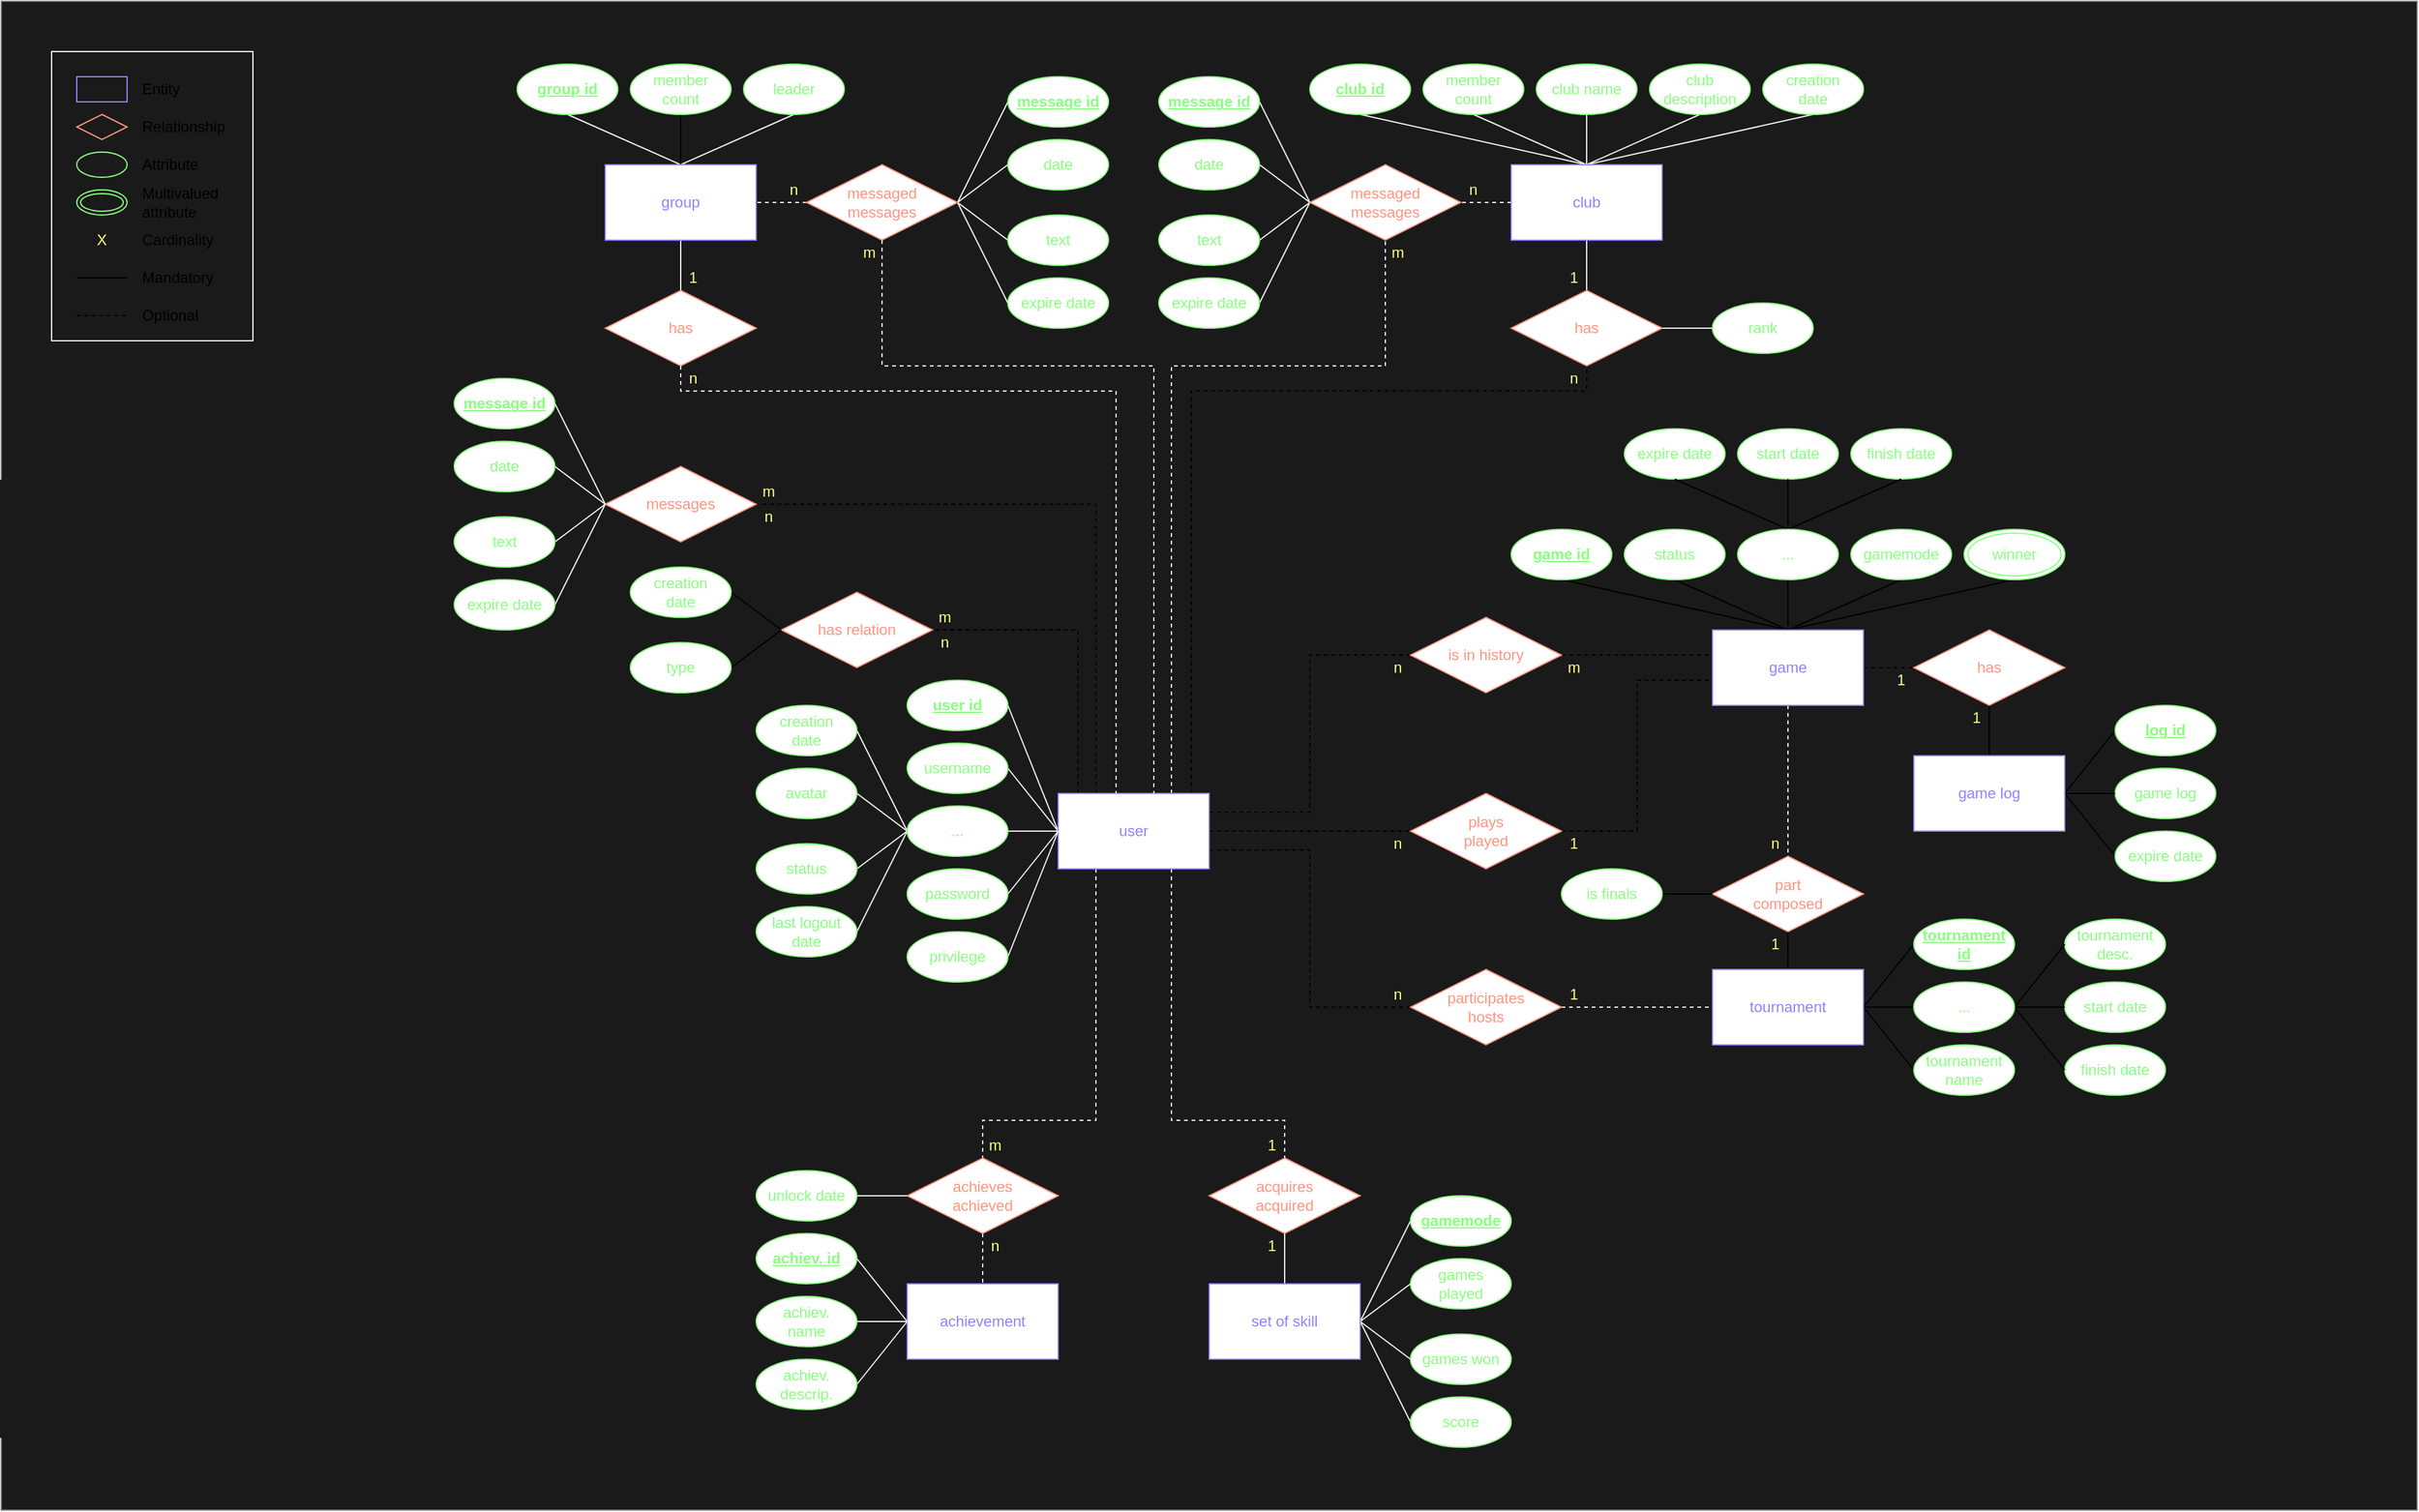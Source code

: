 <mxfile version="20.3.0" type="device" pages="5"><diagram id="O0KLCO5cQyHUk-WkrTc9" name="ER database diagram"><mxGraphModel dx="2302" dy="1225" grid="1" gridSize="10" guides="0" tooltips="1" connect="1" arrows="1" fold="1" page="1" pageScale="1" pageWidth="1920" pageHeight="1200" math="0" shadow="0"><root><mxCell id="0"/><mxCell id="1" parent="0"/><mxCell id="yEbkLHbCRZgXr9Dhlt94-1" value="" style="rounded=0;whiteSpace=wrap;html=1;fontColor=#9580FF;strokeColor=#808080;fillColor=#1A1A1A;" parent="1" vertex="1"><mxGeometry width="1920" height="1200" as="geometry"/></mxCell><mxCell id="8tSFsAsvO-TfiWapx53t-162" value="" style="rounded=0;whiteSpace=wrap;html=1;strokeColor=#F0F0F0;fontColor=#FF9580;fillColor=none;" parent="1" vertex="1"><mxGeometry x="40" y="40" width="160" height="230" as="geometry"/></mxCell><mxCell id="8tSFsAsvO-TfiWapx53t-2" style="edgeStyle=orthogonalEdgeStyle;rounded=0;jumpStyle=arc;jumpSize=16;orthogonalLoop=1;jettySize=auto;html=1;exitX=0.25;exitY=1;exitDx=0;exitDy=0;entryX=0.5;entryY=0;entryDx=0;entryDy=0;strokeColor=#F0F0F0;endArrow=none;endFill=0;endSize=6;dashed=1;" parent="1" source="8tSFsAsvO-TfiWapx53t-9" target="8tSFsAsvO-TfiWapx53t-15" edge="1"><mxGeometry relative="1" as="geometry"><Array as="points"><mxPoint x="870" y="890"/><mxPoint x="780" y="890"/></Array></mxGeometry></mxCell><mxCell id="8tSFsAsvO-TfiWapx53t-3" style="edgeStyle=orthogonalEdgeStyle;rounded=0;jumpStyle=arc;jumpSize=16;orthogonalLoop=1;jettySize=auto;html=1;exitX=0.75;exitY=1;exitDx=0;exitDy=0;entryX=0.5;entryY=0;entryDx=0;entryDy=0;strokeColor=#F0F0F0;endArrow=none;endFill=0;endSize=6;dashed=1;" parent="1" source="8tSFsAsvO-TfiWapx53t-9" target="8tSFsAsvO-TfiWapx53t-16" edge="1"><mxGeometry relative="1" as="geometry"><Array as="points"><mxPoint x="930" y="890"/><mxPoint x="1020" y="890"/></Array></mxGeometry></mxCell><mxCell id="8tSFsAsvO-TfiWapx53t-5" style="edgeStyle=orthogonalEdgeStyle;rounded=0;jumpStyle=arc;jumpSize=16;orthogonalLoop=1;jettySize=auto;html=1;entryX=0.5;entryY=1;entryDx=0;entryDy=0;strokeColor=#F0F0F0;endArrow=none;endFill=0;endSize=6;dashed=1;exitX=0.75;exitY=0;exitDx=0;exitDy=0;exitPerimeter=0;" parent="1" source="8tSFsAsvO-TfiWapx53t-9" target="8tSFsAsvO-TfiWapx53t-54" edge="1"><mxGeometry relative="1" as="geometry"><Array as="points"><mxPoint x="930" y="290"/><mxPoint x="1100" y="290"/></Array><mxPoint x="930" y="620" as="sourcePoint"/></mxGeometry></mxCell><mxCell id="8tSFsAsvO-TfiWapx53t-6" style="rounded=0;jumpStyle=arc;jumpSize=16;orthogonalLoop=1;jettySize=auto;html=1;exitX=0;exitY=0.5;exitDx=0;exitDy=0;entryX=1;entryY=0.5;entryDx=0;entryDy=0;strokeColor=#F0F0F0;endArrow=none;endFill=0;endSize=6;" parent="1" source="8tSFsAsvO-TfiWapx53t-9" target="8tSFsAsvO-TfiWapx53t-70" edge="1"><mxGeometry relative="1" as="geometry"/></mxCell><mxCell id="8tSFsAsvO-TfiWapx53t-7" style="edgeStyle=none;rounded=0;jumpStyle=arc;jumpSize=16;orthogonalLoop=1;jettySize=auto;html=1;exitX=0;exitY=0.5;exitDx=0;exitDy=0;entryX=1;entryY=0.5;entryDx=0;entryDy=0;strokeColor=#F0F0F0;endArrow=none;endFill=0;endSize=6;" parent="1" source="8tSFsAsvO-TfiWapx53t-9" target="8tSFsAsvO-TfiWapx53t-71" edge="1"><mxGeometry relative="1" as="geometry"/></mxCell><mxCell id="8tSFsAsvO-TfiWapx53t-8" style="edgeStyle=none;rounded=0;jumpStyle=arc;jumpSize=16;orthogonalLoop=1;jettySize=auto;html=1;exitX=0;exitY=0.5;exitDx=0;exitDy=0;entryX=1;entryY=0.5;entryDx=0;entryDy=0;strokeColor=#F0F0F0;endArrow=none;endFill=0;endSize=6;" parent="1" source="8tSFsAsvO-TfiWapx53t-9" target="8tSFsAsvO-TfiWapx53t-82" edge="1"><mxGeometry relative="1" as="geometry"/></mxCell><mxCell id="1tDjzJtIJJYCNui0zQ_--79" style="edgeStyle=orthogonalEdgeStyle;rounded=0;jumpStyle=arc;jumpSize=20;orthogonalLoop=1;jettySize=auto;html=1;exitX=0.25;exitY=0;exitDx=0;exitDy=0;exitPerimeter=0;entryX=1;entryY=0.5;entryDx=0;entryDy=0;dashed=1;startArrow=none;startFill=0;endArrow=none;endFill=0;startSize=12;endSize=0;targetPerimeterSpacing=0;" parent="1" source="8tSFsAsvO-TfiWapx53t-9" target="8tSFsAsvO-TfiWapx53t-11" edge="1"><mxGeometry relative="1" as="geometry"/></mxCell><mxCell id="1tDjzJtIJJYCNui0zQ_--80" style="edgeStyle=orthogonalEdgeStyle;rounded=0;jumpStyle=arc;jumpSize=20;orthogonalLoop=1;jettySize=auto;html=1;exitX=0.88;exitY=0;exitDx=0;exitDy=0;exitPerimeter=0;entryX=0.5;entryY=1;entryDx=0;entryDy=0;dashed=1;startArrow=none;startFill=0;endArrow=none;endFill=0;startSize=12;endSize=0;targetPerimeterSpacing=0;" parent="1" source="8tSFsAsvO-TfiWapx53t-9" target="8tSFsAsvO-TfiWapx53t-41" edge="1"><mxGeometry relative="1" as="geometry"><Array as="points"><mxPoint x="946" y="310"/><mxPoint x="1260" y="310"/></Array></mxGeometry></mxCell><mxCell id="1tDjzJtIJJYCNui0zQ_--81" style="edgeStyle=orthogonalEdgeStyle;rounded=0;jumpStyle=arc;jumpSize=20;orthogonalLoop=1;jettySize=auto;html=1;exitX=0.13;exitY=0;exitDx=0;exitDy=0;exitPerimeter=0;entryX=1;entryY=0.5;entryDx=0;entryDy=0;dashed=1;startArrow=none;startFill=0;endArrow=none;endFill=0;startSize=12;endSize=0;targetPerimeterSpacing=0;" parent="1" source="8tSFsAsvO-TfiWapx53t-9" target="1tDjzJtIJJYCNui0zQ_--67" edge="1"><mxGeometry relative="1" as="geometry"/></mxCell><mxCell id="1tDjzJtIJJYCNui0zQ_--82" style="edgeStyle=orthogonalEdgeStyle;rounded=0;jumpStyle=arc;jumpSize=20;orthogonalLoop=1;jettySize=auto;html=1;exitX=1;exitY=0.5;exitDx=0;exitDy=0;exitPerimeter=0;entryX=0;entryY=0.5;entryDx=0;entryDy=0;dashed=1;startArrow=none;startFill=0;endArrow=none;endFill=0;startSize=12;endSize=0;targetPerimeterSpacing=0;" parent="1" source="8tSFsAsvO-TfiWapx53t-9" target="1tDjzJtIJJYCNui0zQ_--15" edge="1"><mxGeometry relative="1" as="geometry"/></mxCell><mxCell id="1tDjzJtIJJYCNui0zQ_--83" style="edgeStyle=orthogonalEdgeStyle;rounded=0;jumpStyle=arc;jumpSize=20;orthogonalLoop=1;jettySize=auto;html=1;exitX=1;exitY=0.75;exitDx=0;exitDy=0;exitPerimeter=0;entryX=0;entryY=0.5;entryDx=0;entryDy=0;dashed=1;startArrow=none;startFill=0;endArrow=none;endFill=0;startSize=12;endSize=0;targetPerimeterSpacing=0;" parent="1" source="8tSFsAsvO-TfiWapx53t-9" target="1tDjzJtIJJYCNui0zQ_--17" edge="1"><mxGeometry relative="1" as="geometry"/></mxCell><mxCell id="1tDjzJtIJJYCNui0zQ_--84" style="edgeStyle=orthogonalEdgeStyle;rounded=0;jumpStyle=arc;jumpSize=20;orthogonalLoop=1;jettySize=auto;html=1;exitX=1;exitY=0.25;exitDx=0;exitDy=0;exitPerimeter=0;entryX=0;entryY=0.5;entryDx=0;entryDy=0;dashed=1;startArrow=none;startFill=0;endArrow=none;endFill=0;startSize=12;endSize=0;targetPerimeterSpacing=0;" parent="1" source="8tSFsAsvO-TfiWapx53t-9" target="1tDjzJtIJJYCNui0zQ_--35" edge="1"><mxGeometry relative="1" as="geometry"/></mxCell><mxCell id="8tSFsAsvO-TfiWapx53t-9" value="user" style="rounded=0;whiteSpace=wrap;html=1;fontColor=#9580FF;strokeColor=#9580FF;points=[[0,0,0,0,0],[0,0.25,0,0,0],[0,0.5,0,0,0],[0,0.75,0,0,0],[0,1,0,0,0],[0.13,0,0,0,0],[0.25,0,0,0,0],[0.25,1,0,0,0],[0.38,0,0,0,0],[0.5,0,0,0,0],[0.5,1,0,0,0],[0.63,0,0,0,0],[0.75,0,0,0,0],[0.75,1,0,0,0],[0.88,0,0,0,0],[1,0,0,0,0],[1,0.25,0,0,0],[1,0.5,0,0,0],[1,0.75,0,0,0],[1,1,0,0,0]];" parent="1" vertex="1"><mxGeometry x="840" y="630" width="120" height="60" as="geometry"/></mxCell><mxCell id="8tSFsAsvO-TfiWapx53t-11" value="messages" style="shape=rhombus;perimeter=rhombusPerimeter;whiteSpace=wrap;html=1;align=center;fontColor=#FF9580;strokeColor=#FF9580;" parent="1" vertex="1"><mxGeometry x="480" y="370" width="120" height="60" as="geometry"/></mxCell><mxCell id="8tSFsAsvO-TfiWapx53t-14" style="edgeStyle=orthogonalEdgeStyle;rounded=0;jumpStyle=arc;jumpSize=16;orthogonalLoop=1;jettySize=auto;html=1;exitX=0.5;exitY=1;exitDx=0;exitDy=0;entryX=0.5;entryY=0;entryDx=0;entryDy=0;strokeColor=#F0F0F0;endArrow=none;endFill=0;endSize=6;dashed=1;" parent="1" source="8tSFsAsvO-TfiWapx53t-15" target="8tSFsAsvO-TfiWapx53t-17" edge="1"><mxGeometry relative="1" as="geometry"/></mxCell><mxCell id="8tSFsAsvO-TfiWapx53t-15" value="achieves&lt;br&gt;achieved" style="shape=rhombus;perimeter=rhombusPerimeter;whiteSpace=wrap;html=1;align=center;fontColor=#FF9580;strokeColor=#FF9580;" parent="1" vertex="1"><mxGeometry x="720" y="920" width="120" height="60" as="geometry"/></mxCell><mxCell id="8tSFsAsvO-TfiWapx53t-16" value="acquires&lt;br&gt;acquired" style="shape=rhombus;perimeter=rhombusPerimeter;whiteSpace=wrap;html=1;align=center;fontColor=#FF9580;strokeColor=#FF9580;" parent="1" vertex="1"><mxGeometry x="960" y="920" width="120" height="60" as="geometry"/></mxCell><mxCell id="8tSFsAsvO-TfiWapx53t-17" value="achievement" style="rounded=0;whiteSpace=wrap;html=1;fontColor=#9580FF;strokeColor=#9580FF;" parent="1" vertex="1"><mxGeometry x="720" y="1020" width="120" height="60" as="geometry"/></mxCell><mxCell id="8tSFsAsvO-TfiWapx53t-18" style="edgeStyle=orthogonalEdgeStyle;rounded=0;jumpStyle=arc;jumpSize=16;orthogonalLoop=1;jettySize=auto;html=1;exitX=0.5;exitY=0;exitDx=0;exitDy=0;entryX=0.5;entryY=1;entryDx=0;entryDy=0;strokeColor=#F0F0F0;endArrow=none;endFill=0;endSize=6;" parent="1" source="8tSFsAsvO-TfiWapx53t-24" target="8tSFsAsvO-TfiWapx53t-16" edge="1"><mxGeometry relative="1" as="geometry"/></mxCell><mxCell id="8tSFsAsvO-TfiWapx53t-19" style="edgeStyle=none;rounded=0;jumpStyle=arc;jumpSize=16;orthogonalLoop=1;jettySize=auto;html=1;exitX=1;exitY=0.5;exitDx=0;exitDy=0;entryX=0;entryY=0.5;entryDx=0;entryDy=0;strokeColor=#F0F0F0;endArrow=none;endFill=0;endSize=6;" parent="1" source="8tSFsAsvO-TfiWapx53t-24" target="8tSFsAsvO-TfiWapx53t-35" edge="1"><mxGeometry relative="1" as="geometry"/></mxCell><mxCell id="8tSFsAsvO-TfiWapx53t-20" style="edgeStyle=none;rounded=0;jumpStyle=arc;jumpSize=16;orthogonalLoop=1;jettySize=auto;html=1;exitX=1;exitY=0.5;exitDx=0;exitDy=0;entryX=0;entryY=0.5;entryDx=0;entryDy=0;strokeColor=#F0F0F0;endArrow=none;endFill=0;endSize=6;" parent="1" source="8tSFsAsvO-TfiWapx53t-24" target="8tSFsAsvO-TfiWapx53t-34" edge="1"><mxGeometry relative="1" as="geometry"/></mxCell><mxCell id="8tSFsAsvO-TfiWapx53t-22" style="edgeStyle=none;rounded=0;jumpStyle=arc;jumpSize=16;orthogonalLoop=1;jettySize=auto;html=1;exitX=1;exitY=0.5;exitDx=0;exitDy=0;entryX=0;entryY=0.5;entryDx=0;entryDy=0;strokeColor=#F0F0F0;endArrow=none;endFill=0;endSize=6;" parent="1" source="8tSFsAsvO-TfiWapx53t-24" target="8tSFsAsvO-TfiWapx53t-36" edge="1"><mxGeometry relative="1" as="geometry"/></mxCell><mxCell id="8tSFsAsvO-TfiWapx53t-23" style="edgeStyle=none;rounded=0;jumpStyle=arc;jumpSize=16;orthogonalLoop=1;jettySize=auto;html=1;exitX=1;exitY=0.5;exitDx=0;exitDy=0;entryX=0;entryY=0.5;entryDx=0;entryDy=0;strokeColor=#F0F0F0;endArrow=none;endFill=0;endSize=6;" parent="1" source="8tSFsAsvO-TfiWapx53t-24" target="8tSFsAsvO-TfiWapx53t-37" edge="1"><mxGeometry relative="1" as="geometry"/></mxCell><mxCell id="8tSFsAsvO-TfiWapx53t-24" value="set of skill" style="rounded=0;whiteSpace=wrap;html=1;fontColor=#9580FF;strokeColor=#9580FF;" parent="1" vertex="1"><mxGeometry x="960" y="1020" width="120" height="60" as="geometry"/></mxCell><mxCell id="8tSFsAsvO-TfiWapx53t-25" style="edgeStyle=none;rounded=0;jumpStyle=arc;jumpSize=16;orthogonalLoop=1;jettySize=auto;html=1;exitX=1;exitY=0.5;exitDx=0;exitDy=0;entryX=0;entryY=0.5;entryDx=0;entryDy=0;strokeColor=#F0F0F0;endArrow=none;endFill=0;endSize=6;" parent="1" source="8tSFsAsvO-TfiWapx53t-26" target="8tSFsAsvO-TfiWapx53t-17" edge="1"><mxGeometry relative="1" as="geometry"/></mxCell><mxCell id="8tSFsAsvO-TfiWapx53t-26" value="&lt;b&gt;&lt;u&gt;achiev. id&lt;/u&gt;&lt;/b&gt;" style="ellipse;whiteSpace=wrap;html=1;align=center;fontColor=#8AFF80;strokeColor=#8AFF80;" parent="1" vertex="1"><mxGeometry x="600" y="980" width="80" height="40" as="geometry"/></mxCell><mxCell id="8tSFsAsvO-TfiWapx53t-27" style="rounded=0;jumpStyle=arc;jumpSize=16;orthogonalLoop=1;jettySize=auto;html=1;exitX=1;exitY=0.5;exitDx=0;exitDy=0;entryX=0;entryY=0.5;entryDx=0;entryDy=0;strokeColor=#F0F0F0;endArrow=none;endFill=0;endSize=6;" parent="1" source="8tSFsAsvO-TfiWapx53t-28" target="8tSFsAsvO-TfiWapx53t-17" edge="1"><mxGeometry relative="1" as="geometry"/></mxCell><mxCell id="8tSFsAsvO-TfiWapx53t-28" value="achiev.&lt;br&gt;name" style="ellipse;whiteSpace=wrap;html=1;align=center;fontColor=#8AFF80;strokeColor=#8AFF80;" parent="1" vertex="1"><mxGeometry x="600" y="1030" width="80" height="40" as="geometry"/></mxCell><mxCell id="8tSFsAsvO-TfiWapx53t-29" style="edgeStyle=none;rounded=0;jumpStyle=arc;jumpSize=16;orthogonalLoop=1;jettySize=auto;html=1;exitX=1;exitY=0.5;exitDx=0;exitDy=0;entryX=0;entryY=0.5;entryDx=0;entryDy=0;strokeColor=#F0F0F0;endArrow=none;endFill=0;endSize=6;" parent="1" source="8tSFsAsvO-TfiWapx53t-30" target="8tSFsAsvO-TfiWapx53t-17" edge="1"><mxGeometry relative="1" as="geometry"/></mxCell><mxCell id="8tSFsAsvO-TfiWapx53t-30" value="achiev.&lt;br&gt;descrip." style="ellipse;whiteSpace=wrap;html=1;align=center;fontColor=#8AFF80;strokeColor=#8AFF80;" parent="1" vertex="1"><mxGeometry x="600" y="1080" width="80" height="40" as="geometry"/></mxCell><mxCell id="8tSFsAsvO-TfiWapx53t-31" style="edgeStyle=none;rounded=0;jumpStyle=arc;jumpSize=16;orthogonalLoop=1;jettySize=auto;html=1;exitX=1;exitY=0.5;exitDx=0;exitDy=0;entryX=0;entryY=0.5;entryDx=0;entryDy=0;strokeColor=#F0F0F0;endArrow=none;endFill=0;endSize=6;" parent="1" source="8tSFsAsvO-TfiWapx53t-32" target="8tSFsAsvO-TfiWapx53t-15" edge="1"><mxGeometry relative="1" as="geometry"/></mxCell><mxCell id="8tSFsAsvO-TfiWapx53t-32" value="unlock date" style="ellipse;whiteSpace=wrap;html=1;align=center;fontColor=#8AFF80;strokeColor=#8AFF80;" parent="1" vertex="1"><mxGeometry x="600" y="930" width="80" height="40" as="geometry"/></mxCell><mxCell id="8tSFsAsvO-TfiWapx53t-34" value="&lt;u&gt;&lt;b&gt;gamemode&lt;/b&gt;&lt;/u&gt;" style="ellipse;whiteSpace=wrap;html=1;align=center;fontColor=#8AFF80;strokeColor=#8AFF80;" parent="1" vertex="1"><mxGeometry x="1120" y="950" width="80" height="40" as="geometry"/></mxCell><mxCell id="8tSFsAsvO-TfiWapx53t-35" value="games&lt;br&gt;played" style="ellipse;whiteSpace=wrap;html=1;align=center;fontColor=#8AFF80;strokeColor=#8AFF80;" parent="1" vertex="1"><mxGeometry x="1120" y="1000" width="80" height="40" as="geometry"/></mxCell><mxCell id="8tSFsAsvO-TfiWapx53t-36" value="games won" style="ellipse;whiteSpace=wrap;html=1;align=center;fontColor=#8AFF80;strokeColor=#8AFF80;" parent="1" vertex="1"><mxGeometry x="1120" y="1060" width="80" height="40" as="geometry"/></mxCell><mxCell id="8tSFsAsvO-TfiWapx53t-37" value="score" style="ellipse;whiteSpace=wrap;html=1;align=center;fontColor=#8AFF80;strokeColor=#8AFF80;" parent="1" vertex="1"><mxGeometry x="1120" y="1110" width="80" height="40" as="geometry"/></mxCell><mxCell id="8tSFsAsvO-TfiWapx53t-38" style="edgeStyle=orthogonalEdgeStyle;rounded=0;jumpStyle=arc;jumpSize=16;orthogonalLoop=1;jettySize=auto;html=1;exitX=0.5;exitY=0;exitDx=0;exitDy=0;entryX=0.5;entryY=1;entryDx=0;entryDy=0;strokeColor=#F0F0F0;endArrow=none;endFill=0;endSize=6;" parent="1" source="8tSFsAsvO-TfiWapx53t-39" target="8tSFsAsvO-TfiWapx53t-58" edge="1"><mxGeometry relative="1" as="geometry"/></mxCell><mxCell id="8tSFsAsvO-TfiWapx53t-39" value="has" style="shape=rhombus;perimeter=rhombusPerimeter;whiteSpace=wrap;html=1;align=center;fontColor=#FF9580;strokeColor=#FF9580;" parent="1" vertex="1"><mxGeometry x="480" y="230" width="120" height="60" as="geometry"/></mxCell><mxCell id="8tSFsAsvO-TfiWapx53t-40" style="edgeStyle=orthogonalEdgeStyle;rounded=0;jumpStyle=arc;jumpSize=16;orthogonalLoop=1;jettySize=auto;html=1;exitX=0.5;exitY=0;exitDx=0;exitDy=0;entryX=0.5;entryY=1;entryDx=0;entryDy=0;strokeColor=#F0F0F0;endArrow=none;endFill=0;endSize=6;" parent="1" source="8tSFsAsvO-TfiWapx53t-41" target="8tSFsAsvO-TfiWapx53t-65" edge="1"><mxGeometry relative="1" as="geometry"/></mxCell><mxCell id="8tSFsAsvO-TfiWapx53t-41" value="has" style="shape=rhombus;perimeter=rhombusPerimeter;whiteSpace=wrap;html=1;align=center;fontColor=#FF9580;strokeColor=#FF9580;" parent="1" vertex="1"><mxGeometry x="1200" y="230" width="120" height="60" as="geometry"/></mxCell><mxCell id="8tSFsAsvO-TfiWapx53t-42" style="edgeStyle=orthogonalEdgeStyle;rounded=0;jumpStyle=arc;jumpSize=16;orthogonalLoop=1;jettySize=auto;html=1;exitX=0.5;exitY=1;exitDx=0;exitDy=0;strokeColor=#F0F0F0;endArrow=none;endFill=0;endSize=6;dashed=1;entryX=0.38;entryY=0;entryDx=0;entryDy=0;entryPerimeter=0;" parent="1" source="8tSFsAsvO-TfiWapx53t-39" target="8tSFsAsvO-TfiWapx53t-9" edge="1"><mxGeometry relative="1" as="geometry"><mxPoint x="890" y="620" as="targetPoint"/><Array as="points"><mxPoint x="540" y="310"/><mxPoint x="886" y="310"/><mxPoint x="886" y="630"/></Array></mxGeometry></mxCell><mxCell id="8tSFsAsvO-TfiWapx53t-43" style="edgeStyle=orthogonalEdgeStyle;rounded=0;jumpStyle=arc;jumpSize=16;orthogonalLoop=1;jettySize=auto;html=1;exitX=0;exitY=0.5;exitDx=0;exitDy=0;entryX=1;entryY=0.5;entryDx=0;entryDy=0;strokeColor=#F0F0F0;endArrow=none;endFill=0;endSize=6;dashed=1;" parent="1" source="8tSFsAsvO-TfiWapx53t-48" target="8tSFsAsvO-TfiWapx53t-58" edge="1"><mxGeometry relative="1" as="geometry"/></mxCell><mxCell id="8tSFsAsvO-TfiWapx53t-44" style="edgeStyle=none;rounded=0;jumpStyle=arc;jumpSize=16;orthogonalLoop=1;jettySize=auto;html=1;exitX=1;exitY=0.5;exitDx=0;exitDy=0;entryX=0;entryY=0.5;entryDx=0;entryDy=0;strokeColor=#F0F0F0;endArrow=none;endFill=0;endSize=6;" parent="1" source="8tSFsAsvO-TfiWapx53t-48" target="8tSFsAsvO-TfiWapx53t-95" edge="1"><mxGeometry relative="1" as="geometry"/></mxCell><mxCell id="8tSFsAsvO-TfiWapx53t-45" style="edgeStyle=none;rounded=0;jumpStyle=arc;jumpSize=16;orthogonalLoop=1;jettySize=auto;html=1;exitX=1;exitY=0.5;exitDx=0;exitDy=0;entryX=0;entryY=0.5;entryDx=0;entryDy=0;strokeColor=#F0F0F0;endArrow=none;endFill=0;endSize=6;" parent="1" source="8tSFsAsvO-TfiWapx53t-48" target="8tSFsAsvO-TfiWapx53t-96" edge="1"><mxGeometry relative="1" as="geometry"/></mxCell><mxCell id="8tSFsAsvO-TfiWapx53t-46" style="edgeStyle=none;rounded=0;jumpStyle=arc;jumpSize=16;orthogonalLoop=1;jettySize=auto;html=1;exitX=1;exitY=0.5;exitDx=0;exitDy=0;entryX=0;entryY=0.5;entryDx=0;entryDy=0;strokeColor=#F0F0F0;endArrow=none;endFill=0;endSize=6;" parent="1" source="8tSFsAsvO-TfiWapx53t-48" target="8tSFsAsvO-TfiWapx53t-97" edge="1"><mxGeometry relative="1" as="geometry"/></mxCell><mxCell id="8tSFsAsvO-TfiWapx53t-47" style="edgeStyle=none;rounded=0;jumpStyle=arc;jumpSize=16;orthogonalLoop=1;jettySize=auto;html=1;exitX=1;exitY=0.5;exitDx=0;exitDy=0;entryX=0;entryY=0.5;entryDx=0;entryDy=0;strokeColor=#F0F0F0;endArrow=none;endFill=0;endSize=6;" parent="1" source="8tSFsAsvO-TfiWapx53t-48" target="8tSFsAsvO-TfiWapx53t-98" edge="1"><mxGeometry relative="1" as="geometry"/></mxCell><mxCell id="8tSFsAsvO-TfiWapx53t-48" value="messaged&lt;br&gt;messages" style="shape=rhombus;perimeter=rhombusPerimeter;whiteSpace=wrap;html=1;align=center;fontColor=#FF9580;strokeColor=#FF9580;" parent="1" vertex="1"><mxGeometry x="640" y="130" width="120" height="60" as="geometry"/></mxCell><mxCell id="8tSFsAsvO-TfiWapx53t-49" style="edgeStyle=orthogonalEdgeStyle;rounded=0;jumpStyle=arc;jumpSize=16;orthogonalLoop=1;jettySize=auto;html=1;exitX=0.5;exitY=1;exitDx=0;exitDy=0;strokeColor=#F0F0F0;endArrow=none;endFill=0;endSize=6;dashed=1;entryX=0.63;entryY=0;entryDx=0;entryDy=0;entryPerimeter=0;" parent="1" source="8tSFsAsvO-TfiWapx53t-48" target="8tSFsAsvO-TfiWapx53t-9" edge="1"><mxGeometry relative="1" as="geometry"><mxPoint x="910" y="620" as="targetPoint"/><Array as="points"><mxPoint x="700" y="290"/><mxPoint x="916" y="290"/><mxPoint x="916" y="630"/></Array></mxGeometry></mxCell><mxCell id="8tSFsAsvO-TfiWapx53t-50" style="edgeStyle=none;rounded=0;jumpStyle=arc;jumpSize=16;orthogonalLoop=1;jettySize=auto;html=1;exitX=0;exitY=0.5;exitDx=0;exitDy=0;entryX=1;entryY=0.5;entryDx=0;entryDy=0;strokeColor=#F0F0F0;endArrow=none;endFill=0;endSize=6;" parent="1" source="8tSFsAsvO-TfiWapx53t-54" target="8tSFsAsvO-TfiWapx53t-99" edge="1"><mxGeometry relative="1" as="geometry"/></mxCell><mxCell id="8tSFsAsvO-TfiWapx53t-51" style="edgeStyle=none;rounded=0;jumpStyle=arc;jumpSize=16;orthogonalLoop=1;jettySize=auto;html=1;exitX=0;exitY=0.5;exitDx=0;exitDy=0;entryX=1;entryY=0.5;entryDx=0;entryDy=0;strokeColor=#F0F0F0;endArrow=none;endFill=0;endSize=6;" parent="1" source="8tSFsAsvO-TfiWapx53t-54" target="8tSFsAsvO-TfiWapx53t-100" edge="1"><mxGeometry relative="1" as="geometry"/></mxCell><mxCell id="8tSFsAsvO-TfiWapx53t-52" style="edgeStyle=none;rounded=0;jumpStyle=arc;jumpSize=16;orthogonalLoop=1;jettySize=auto;html=1;exitX=0;exitY=0.5;exitDx=0;exitDy=0;entryX=1;entryY=0.5;entryDx=0;entryDy=0;strokeColor=#F0F0F0;endArrow=none;endFill=0;endSize=6;" parent="1" source="8tSFsAsvO-TfiWapx53t-54" target="8tSFsAsvO-TfiWapx53t-101" edge="1"><mxGeometry relative="1" as="geometry"/></mxCell><mxCell id="8tSFsAsvO-TfiWapx53t-53" style="edgeStyle=none;rounded=0;jumpStyle=arc;jumpSize=16;orthogonalLoop=1;jettySize=auto;html=1;exitX=0;exitY=0.5;exitDx=0;exitDy=0;entryX=1;entryY=0.5;entryDx=0;entryDy=0;strokeColor=#F0F0F0;endArrow=none;endFill=0;endSize=6;" parent="1" source="8tSFsAsvO-TfiWapx53t-54" target="8tSFsAsvO-TfiWapx53t-102" edge="1"><mxGeometry relative="1" as="geometry"/></mxCell><mxCell id="8tSFsAsvO-TfiWapx53t-54" value="messaged&lt;br&gt;messages" style="shape=rhombus;perimeter=rhombusPerimeter;whiteSpace=wrap;html=1;align=center;fontColor=#FF9580;strokeColor=#FF9580;" parent="1" vertex="1"><mxGeometry x="1040" y="130" width="120" height="60" as="geometry"/></mxCell><mxCell id="8tSFsAsvO-TfiWapx53t-56" style="edgeStyle=none;rounded=0;jumpStyle=arc;jumpSize=16;orthogonalLoop=1;jettySize=auto;html=1;exitX=0.5;exitY=0;exitDx=0;exitDy=0;entryX=0.5;entryY=1;entryDx=0;entryDy=0;strokeColor=#F0F0F0;endArrow=none;endFill=0;endSize=6;" parent="1" source="8tSFsAsvO-TfiWapx53t-58" target="8tSFsAsvO-TfiWapx53t-103" edge="1"><mxGeometry relative="1" as="geometry"/></mxCell><mxCell id="8tSFsAsvO-TfiWapx53t-57" style="edgeStyle=none;rounded=0;jumpStyle=arc;jumpSize=16;orthogonalLoop=1;jettySize=auto;html=1;exitX=0.5;exitY=0;exitDx=0;exitDy=0;entryX=0.5;entryY=1;entryDx=0;entryDy=0;strokeColor=#F0F0F0;endArrow=none;endFill=0;endSize=6;" parent="1" source="8tSFsAsvO-TfiWapx53t-58" target="8tSFsAsvO-TfiWapx53t-105" edge="1"><mxGeometry relative="1" as="geometry"/></mxCell><mxCell id="xvuwpa7tXSdsRNeRN6NE-2" style="rounded=0;orthogonalLoop=1;jettySize=auto;html=1;exitX=0.5;exitY=0;exitDx=0;exitDy=0;entryX=0.5;entryY=1;entryDx=0;entryDy=0;endArrow=none;endFill=0;" parent="1" source="8tSFsAsvO-TfiWapx53t-58" target="xvuwpa7tXSdsRNeRN6NE-1" edge="1"><mxGeometry relative="1" as="geometry"/></mxCell><mxCell id="8tSFsAsvO-TfiWapx53t-58" value="group" style="rounded=0;whiteSpace=wrap;html=1;fontColor=#9580FF;strokeColor=#9580FF;" parent="1" vertex="1"><mxGeometry x="480" y="130" width="120" height="60" as="geometry"/></mxCell><mxCell id="8tSFsAsvO-TfiWapx53t-59" style="edgeStyle=orthogonalEdgeStyle;rounded=0;jumpStyle=arc;jumpSize=16;orthogonalLoop=1;jettySize=auto;html=1;exitX=0;exitY=0.5;exitDx=0;exitDy=0;entryX=1;entryY=0.5;entryDx=0;entryDy=0;strokeColor=#F0F0F0;endArrow=none;endFill=0;endSize=6;dashed=1;" parent="1" source="8tSFsAsvO-TfiWapx53t-65" target="8tSFsAsvO-TfiWapx53t-54" edge="1"><mxGeometry relative="1" as="geometry"/></mxCell><mxCell id="8tSFsAsvO-TfiWapx53t-60" style="edgeStyle=none;rounded=0;jumpStyle=arc;jumpSize=16;orthogonalLoop=1;jettySize=auto;html=1;exitX=0.5;exitY=0;exitDx=0;exitDy=0;entryX=0.5;entryY=1;entryDx=0;entryDy=0;strokeColor=#F0F0F0;endArrow=none;endFill=0;endSize=6;" parent="1" source="8tSFsAsvO-TfiWapx53t-65" target="8tSFsAsvO-TfiWapx53t-106" edge="1"><mxGeometry relative="1" as="geometry"/></mxCell><mxCell id="8tSFsAsvO-TfiWapx53t-61" style="edgeStyle=none;rounded=0;jumpStyle=arc;jumpSize=16;orthogonalLoop=1;jettySize=auto;html=1;exitX=0.5;exitY=0;exitDx=0;exitDy=0;entryX=0.5;entryY=1;entryDx=0;entryDy=0;strokeColor=#F0F0F0;endArrow=none;endFill=0;endSize=6;" parent="1" source="8tSFsAsvO-TfiWapx53t-65" target="8tSFsAsvO-TfiWapx53t-107" edge="1"><mxGeometry relative="1" as="geometry"/></mxCell><mxCell id="8tSFsAsvO-TfiWapx53t-62" style="edgeStyle=none;rounded=0;jumpStyle=arc;jumpSize=16;orthogonalLoop=1;jettySize=auto;html=1;exitX=0.5;exitY=0;exitDx=0;exitDy=0;entryX=0.5;entryY=1;entryDx=0;entryDy=0;strokeColor=#F0F0F0;endArrow=none;endFill=0;endSize=6;" parent="1" source="8tSFsAsvO-TfiWapx53t-65" target="8tSFsAsvO-TfiWapx53t-108" edge="1"><mxGeometry relative="1" as="geometry"/></mxCell><mxCell id="8tSFsAsvO-TfiWapx53t-63" style="edgeStyle=none;rounded=0;jumpStyle=arc;jumpSize=16;orthogonalLoop=1;jettySize=auto;html=1;exitX=0.5;exitY=0;exitDx=0;exitDy=0;entryX=0.5;entryY=1;entryDx=0;entryDy=0;strokeColor=#F0F0F0;endArrow=none;endFill=0;endSize=6;" parent="1" source="8tSFsAsvO-TfiWapx53t-65" target="8tSFsAsvO-TfiWapx53t-109" edge="1"><mxGeometry relative="1" as="geometry"/></mxCell><mxCell id="8tSFsAsvO-TfiWapx53t-64" style="edgeStyle=none;rounded=0;jumpStyle=arc;jumpSize=16;orthogonalLoop=1;jettySize=auto;html=1;exitX=0.5;exitY=0;exitDx=0;exitDy=0;entryX=0.5;entryY=1;entryDx=0;entryDy=0;strokeColor=#F0F0F0;endArrow=none;endFill=0;endSize=6;" parent="1" source="8tSFsAsvO-TfiWapx53t-65" target="8tSFsAsvO-TfiWapx53t-110" edge="1"><mxGeometry relative="1" as="geometry"/></mxCell><mxCell id="8tSFsAsvO-TfiWapx53t-65" value="club" style="rounded=0;whiteSpace=wrap;html=1;fontColor=#9580FF;strokeColor=#9580FF;" parent="1" vertex="1"><mxGeometry x="1200" y="130" width="120" height="60" as="geometry"/></mxCell><mxCell id="8tSFsAsvO-TfiWapx53t-68" style="edgeStyle=none;rounded=0;jumpStyle=arc;jumpSize=16;orthogonalLoop=1;jettySize=auto;html=1;exitX=1;exitY=0.5;exitDx=0;exitDy=0;entryX=0;entryY=0.5;entryDx=0;entryDy=0;strokeColor=#F0F0F0;endArrow=none;endFill=0;endSize=6;" parent="1" source="8tSFsAsvO-TfiWapx53t-69" target="8tSFsAsvO-TfiWapx53t-82" edge="1"><mxGeometry relative="1" as="geometry"/></mxCell><mxCell id="8tSFsAsvO-TfiWapx53t-69" value="last logout&lt;br&gt;date" style="ellipse;whiteSpace=wrap;html=1;align=center;fontColor=#8AFF80;strokeColor=#8AFF80;" parent="1" vertex="1"><mxGeometry x="600" y="720" width="80" height="40" as="geometry"/></mxCell><mxCell id="8tSFsAsvO-TfiWapx53t-70" value="&lt;u&gt;&lt;b&gt;user id&lt;/b&gt;&lt;/u&gt;" style="ellipse;whiteSpace=wrap;html=1;align=center;fontColor=#8AFF80;strokeColor=#8AFF80;" parent="1" vertex="1"><mxGeometry x="720" y="540" width="80" height="40" as="geometry"/></mxCell><mxCell id="8tSFsAsvO-TfiWapx53t-71" value="username" style="ellipse;whiteSpace=wrap;html=1;align=center;fontColor=#8AFF80;strokeColor=#8AFF80;" parent="1" vertex="1"><mxGeometry x="720" y="590" width="80" height="40" as="geometry"/></mxCell><mxCell id="8tSFsAsvO-TfiWapx53t-72" style="edgeStyle=none;rounded=0;jumpStyle=arc;jumpSize=16;orthogonalLoop=1;jettySize=auto;html=1;exitX=1;exitY=0.5;exitDx=0;exitDy=0;entryX=0;entryY=0.5;entryDx=0;entryDy=0;strokeColor=#F0F0F0;endArrow=none;endFill=0;endSize=6;" parent="1" source="8tSFsAsvO-TfiWapx53t-73" target="8tSFsAsvO-TfiWapx53t-9" edge="1"><mxGeometry relative="1" as="geometry"/></mxCell><mxCell id="8tSFsAsvO-TfiWapx53t-73" value="password" style="ellipse;whiteSpace=wrap;html=1;align=center;fontColor=#8AFF80;strokeColor=#8AFF80;" parent="1" vertex="1"><mxGeometry x="720" y="690" width="80" height="40" as="geometry"/></mxCell><mxCell id="8tSFsAsvO-TfiWapx53t-74" style="edgeStyle=none;rounded=0;jumpStyle=arc;jumpSize=16;orthogonalLoop=1;jettySize=auto;html=1;exitX=1;exitY=0.5;exitDx=0;exitDy=0;entryX=0;entryY=0.5;entryDx=0;entryDy=0;strokeColor=#F0F0F0;endArrow=none;endFill=0;endSize=6;" parent="1" source="8tSFsAsvO-TfiWapx53t-75" target="8tSFsAsvO-TfiWapx53t-9" edge="1"><mxGeometry relative="1" as="geometry"/></mxCell><mxCell id="8tSFsAsvO-TfiWapx53t-75" value="privilege" style="ellipse;whiteSpace=wrap;html=1;align=center;fontColor=#8AFF80;strokeColor=#8AFF80;" parent="1" vertex="1"><mxGeometry x="720" y="740" width="80" height="40" as="geometry"/></mxCell><mxCell id="8tSFsAsvO-TfiWapx53t-76" style="edgeStyle=none;rounded=0;jumpStyle=arc;jumpSize=16;orthogonalLoop=1;jettySize=auto;html=1;exitX=1;exitY=0.5;exitDx=0;exitDy=0;entryX=0;entryY=0.5;entryDx=0;entryDy=0;strokeColor=#F0F0F0;endArrow=none;endFill=0;endSize=6;" parent="1" source="8tSFsAsvO-TfiWapx53t-77" target="8tSFsAsvO-TfiWapx53t-82" edge="1"><mxGeometry relative="1" as="geometry"/></mxCell><mxCell id="8tSFsAsvO-TfiWapx53t-77" value="status" style="ellipse;whiteSpace=wrap;html=1;align=center;fontColor=#8AFF80;strokeColor=#8AFF80;" parent="1" vertex="1"><mxGeometry x="600" y="670" width="80" height="40" as="geometry"/></mxCell><mxCell id="8tSFsAsvO-TfiWapx53t-78" style="edgeStyle=none;rounded=0;jumpStyle=arc;jumpSize=16;orthogonalLoop=1;jettySize=auto;html=1;exitX=1;exitY=0.5;exitDx=0;exitDy=0;entryX=0;entryY=0.5;entryDx=0;entryDy=0;strokeColor=#F0F0F0;endArrow=none;endFill=0;endSize=6;" parent="1" source="8tSFsAsvO-TfiWapx53t-79" target="8tSFsAsvO-TfiWapx53t-82" edge="1"><mxGeometry relative="1" as="geometry"/></mxCell><mxCell id="8tSFsAsvO-TfiWapx53t-79" value="avatar" style="ellipse;whiteSpace=wrap;html=1;align=center;fontColor=#8AFF80;strokeColor=#8AFF80;" parent="1" vertex="1"><mxGeometry x="600" y="610" width="80" height="40" as="geometry"/></mxCell><mxCell id="8tSFsAsvO-TfiWapx53t-80" style="edgeStyle=none;rounded=0;jumpStyle=arc;jumpSize=16;orthogonalLoop=1;jettySize=auto;html=1;exitX=1;exitY=0.5;exitDx=0;exitDy=0;entryX=0;entryY=0.5;entryDx=0;entryDy=0;strokeColor=#F0F0F0;endArrow=none;endFill=0;endSize=6;" parent="1" source="8tSFsAsvO-TfiWapx53t-81" target="8tSFsAsvO-TfiWapx53t-82" edge="1"><mxGeometry relative="1" as="geometry"/></mxCell><mxCell id="8tSFsAsvO-TfiWapx53t-81" value="creation&lt;br&gt;date" style="ellipse;whiteSpace=wrap;html=1;align=center;fontColor=#8AFF80;strokeColor=#8AFF80;" parent="1" vertex="1"><mxGeometry x="600" y="560" width="80" height="40" as="geometry"/></mxCell><mxCell id="8tSFsAsvO-TfiWapx53t-82" value="..." style="ellipse;whiteSpace=wrap;html=1;align=center;fontColor=#8AFF80;strokeColor=#8AFF80;" parent="1" vertex="1"><mxGeometry x="720" y="640" width="80" height="40" as="geometry"/></mxCell><mxCell id="8tSFsAsvO-TfiWapx53t-83" style="rounded=0;jumpStyle=arc;jumpSize=16;orthogonalLoop=1;jettySize=auto;html=1;exitX=1;exitY=0.5;exitDx=0;exitDy=0;entryX=0;entryY=0.5;entryDx=0;entryDy=0;strokeColor=#F0F0F0;endArrow=none;endFill=0;endSize=6;" parent="1" source="8tSFsAsvO-TfiWapx53t-84" target="8tSFsAsvO-TfiWapx53t-11" edge="1"><mxGeometry relative="1" as="geometry"/></mxCell><mxCell id="8tSFsAsvO-TfiWapx53t-84" value="&lt;b&gt;&lt;u&gt;message id&lt;/u&gt;&lt;/b&gt;" style="ellipse;whiteSpace=wrap;html=1;align=center;fontColor=#8AFF80;strokeColor=#8AFF80;" parent="1" vertex="1"><mxGeometry x="360" y="300" width="80" height="40" as="geometry"/></mxCell><mxCell id="8tSFsAsvO-TfiWapx53t-85" style="edgeStyle=none;rounded=0;jumpStyle=arc;jumpSize=16;orthogonalLoop=1;jettySize=auto;html=1;exitX=1;exitY=0.5;exitDx=0;exitDy=0;entryX=0;entryY=0.5;entryDx=0;entryDy=0;strokeColor=#F0F0F0;endArrow=none;endFill=0;endSize=6;" parent="1" source="8tSFsAsvO-TfiWapx53t-86" target="8tSFsAsvO-TfiWapx53t-11" edge="1"><mxGeometry relative="1" as="geometry"/></mxCell><mxCell id="8tSFsAsvO-TfiWapx53t-86" value="date" style="ellipse;whiteSpace=wrap;html=1;align=center;fontColor=#8AFF80;strokeColor=#8AFF80;" parent="1" vertex="1"><mxGeometry x="360" y="350" width="80" height="40" as="geometry"/></mxCell><mxCell id="8tSFsAsvO-TfiWapx53t-87" style="edgeStyle=none;rounded=0;jumpStyle=arc;jumpSize=16;orthogonalLoop=1;jettySize=auto;html=1;exitX=1;exitY=0.5;exitDx=0;exitDy=0;entryX=0;entryY=0.5;entryDx=0;entryDy=0;strokeColor=#F0F0F0;endArrow=none;endFill=0;endSize=6;" parent="1" source="8tSFsAsvO-TfiWapx53t-88" target="8tSFsAsvO-TfiWapx53t-11" edge="1"><mxGeometry relative="1" as="geometry"/></mxCell><mxCell id="8tSFsAsvO-TfiWapx53t-88" value="text" style="ellipse;whiteSpace=wrap;html=1;align=center;fontColor=#8AFF80;strokeColor=#8AFF80;" parent="1" vertex="1"><mxGeometry x="360" y="410" width="80" height="40" as="geometry"/></mxCell><mxCell id="8tSFsAsvO-TfiWapx53t-89" style="edgeStyle=none;rounded=0;jumpStyle=arc;jumpSize=16;orthogonalLoop=1;jettySize=auto;html=1;exitX=1;exitY=0.5;exitDx=0;exitDy=0;entryX=0;entryY=0.5;entryDx=0;entryDy=0;strokeColor=#F0F0F0;endArrow=none;endFill=0;endSize=6;" parent="1" source="8tSFsAsvO-TfiWapx53t-90" target="8tSFsAsvO-TfiWapx53t-11" edge="1"><mxGeometry relative="1" as="geometry"/></mxCell><mxCell id="8tSFsAsvO-TfiWapx53t-90" value="expire date" style="ellipse;whiteSpace=wrap;html=1;align=center;fontColor=#8AFF80;strokeColor=#8AFF80;" parent="1" vertex="1"><mxGeometry x="360" y="460" width="80" height="40" as="geometry"/></mxCell><mxCell id="8tSFsAsvO-TfiWapx53t-91" style="edgeStyle=none;rounded=0;jumpStyle=arc;jumpSize=16;orthogonalLoop=1;jettySize=auto;html=1;exitX=0;exitY=0.5;exitDx=0;exitDy=0;entryX=1;entryY=0.5;entryDx=0;entryDy=0;strokeColor=#F0F0F0;endArrow=none;endFill=0;endSize=6;" parent="1" source="8tSFsAsvO-TfiWapx53t-92" target="8tSFsAsvO-TfiWapx53t-41" edge="1"><mxGeometry relative="1" as="geometry"/></mxCell><mxCell id="8tSFsAsvO-TfiWapx53t-92" value="rank" style="ellipse;whiteSpace=wrap;html=1;align=center;fontColor=#8AFF80;strokeColor=#8AFF80;" parent="1" vertex="1"><mxGeometry x="1360" y="240" width="80" height="40" as="geometry"/></mxCell><mxCell id="8tSFsAsvO-TfiWapx53t-95" value="&lt;b&gt;&lt;u&gt;message id&lt;/u&gt;&lt;/b&gt;" style="ellipse;whiteSpace=wrap;html=1;align=center;fontColor=#8AFF80;strokeColor=#8AFF80;" parent="1" vertex="1"><mxGeometry x="800" y="60" width="80" height="40" as="geometry"/></mxCell><mxCell id="8tSFsAsvO-TfiWapx53t-96" value="date" style="ellipse;whiteSpace=wrap;html=1;align=center;fontColor=#8AFF80;strokeColor=#8AFF80;" parent="1" vertex="1"><mxGeometry x="800" y="110" width="80" height="40" as="geometry"/></mxCell><mxCell id="8tSFsAsvO-TfiWapx53t-97" value="text" style="ellipse;whiteSpace=wrap;html=1;align=center;fontColor=#8AFF80;strokeColor=#8AFF80;" parent="1" vertex="1"><mxGeometry x="800" y="170" width="80" height="40" as="geometry"/></mxCell><mxCell id="8tSFsAsvO-TfiWapx53t-98" value="expire date" style="ellipse;whiteSpace=wrap;html=1;align=center;fontColor=#8AFF80;strokeColor=#8AFF80;" parent="1" vertex="1"><mxGeometry x="800" y="220" width="80" height="40" as="geometry"/></mxCell><mxCell id="8tSFsAsvO-TfiWapx53t-99" value="&lt;b&gt;&lt;u&gt;message id&lt;/u&gt;&lt;/b&gt;" style="ellipse;whiteSpace=wrap;html=1;align=center;fontColor=#8AFF80;strokeColor=#8AFF80;" parent="1" vertex="1"><mxGeometry x="920" y="60" width="80" height="40" as="geometry"/></mxCell><mxCell id="8tSFsAsvO-TfiWapx53t-100" value="date" style="ellipse;whiteSpace=wrap;html=1;align=center;fontColor=#8AFF80;strokeColor=#8AFF80;" parent="1" vertex="1"><mxGeometry x="920" y="110" width="80" height="40" as="geometry"/></mxCell><mxCell id="8tSFsAsvO-TfiWapx53t-101" value="text" style="ellipse;whiteSpace=wrap;html=1;align=center;fontColor=#8AFF80;strokeColor=#8AFF80;" parent="1" vertex="1"><mxGeometry x="920" y="170" width="80" height="40" as="geometry"/></mxCell><mxCell id="8tSFsAsvO-TfiWapx53t-102" value="expire date" style="ellipse;whiteSpace=wrap;html=1;align=center;fontColor=#8AFF80;strokeColor=#8AFF80;" parent="1" vertex="1"><mxGeometry x="920" y="220" width="80" height="40" as="geometry"/></mxCell><mxCell id="8tSFsAsvO-TfiWapx53t-103" value="&lt;b&gt;&lt;u&gt;group id&lt;/u&gt;&lt;/b&gt;" style="ellipse;whiteSpace=wrap;html=1;align=center;fontColor=#8AFF80;strokeColor=#8AFF80;" parent="1" vertex="1"><mxGeometry x="410" y="50" width="80" height="40" as="geometry"/></mxCell><mxCell id="8tSFsAsvO-TfiWapx53t-105" value="leader" style="ellipse;whiteSpace=wrap;html=1;align=center;fontColor=#8AFF80;strokeColor=#8AFF80;" parent="1" vertex="1"><mxGeometry x="590" y="50" width="80" height="40" as="geometry"/></mxCell><mxCell id="8tSFsAsvO-TfiWapx53t-106" value="&lt;b&gt;&lt;u&gt;club id&lt;/u&gt;&lt;/b&gt;" style="ellipse;whiteSpace=wrap;html=1;align=center;fontColor=#8AFF80;strokeColor=#8AFF80;" parent="1" vertex="1"><mxGeometry x="1040" y="50" width="80" height="40" as="geometry"/></mxCell><mxCell id="8tSFsAsvO-TfiWapx53t-107" value="member&lt;br&gt;count" style="ellipse;whiteSpace=wrap;html=1;align=center;fontColor=#8AFF80;strokeColor=#8AFF80;" parent="1" vertex="1"><mxGeometry x="1130" y="50" width="80" height="40" as="geometry"/></mxCell><mxCell id="8tSFsAsvO-TfiWapx53t-108" value="club name" style="ellipse;whiteSpace=wrap;html=1;align=center;fontColor=#8AFF80;strokeColor=#8AFF80;" parent="1" vertex="1"><mxGeometry x="1220" y="50" width="80" height="40" as="geometry"/></mxCell><mxCell id="8tSFsAsvO-TfiWapx53t-109" value="club&lt;br&gt;description" style="ellipse;whiteSpace=wrap;html=1;align=center;fontColor=#8AFF80;strokeColor=#8AFF80;" parent="1" vertex="1"><mxGeometry x="1310" y="50" width="80" height="40" as="geometry"/></mxCell><mxCell id="8tSFsAsvO-TfiWapx53t-110" value="creation&lt;br&gt;date" style="ellipse;whiteSpace=wrap;html=1;align=center;fontColor=#8AFF80;strokeColor=#8AFF80;" parent="1" vertex="1"><mxGeometry x="1400" y="50" width="80" height="40" as="geometry"/></mxCell><mxCell id="8tSFsAsvO-TfiWapx53t-150" value="" style="rounded=0;whiteSpace=wrap;html=1;fontColor=#9580FF;strokeColor=#9580FF;gradientColor=none;fillColor=none;" parent="1" vertex="1"><mxGeometry x="60" y="60" width="40" height="20" as="geometry"/></mxCell><mxCell id="8tSFsAsvO-TfiWapx53t-151" value="" style="shape=rhombus;perimeter=rhombusPerimeter;whiteSpace=wrap;html=1;align=center;fontColor=#FF9580;strokeColor=#FF9580;fillColor=none;" parent="1" vertex="1"><mxGeometry x="60" y="90" width="40" height="20" as="geometry"/></mxCell><mxCell id="8tSFsAsvO-TfiWapx53t-152" value="" style="ellipse;whiteSpace=wrap;html=1;align=center;fontColor=#8AFF80;strokeColor=#8AFF80;fillColor=none;" parent="1" vertex="1"><mxGeometry x="60" y="120" width="40" height="20" as="geometry"/></mxCell><mxCell id="8tSFsAsvO-TfiWapx53t-153" value="X" style="text;html=1;strokeColor=none;fillColor=none;align=center;verticalAlign=middle;whiteSpace=wrap;rounded=0;fontColor=#FFFF80;" parent="1" vertex="1"><mxGeometry x="70" y="180" width="20" height="20" as="geometry"/></mxCell><mxCell id="8tSFsAsvO-TfiWapx53t-154" style="edgeStyle=none;rounded=0;orthogonalLoop=1;jettySize=auto;html=1;exitX=1;exitY=0;exitDx=0;exitDy=0;endArrow=none;endFill=0;endSize=20;" parent="1" edge="1"><mxGeometry relative="1" as="geometry"><mxPoint x="60" y="220" as="sourcePoint"/><mxPoint x="100" y="220" as="targetPoint"/></mxGeometry></mxCell><mxCell id="8tSFsAsvO-TfiWapx53t-155" style="edgeStyle=none;rounded=0;orthogonalLoop=1;jettySize=auto;html=1;exitX=1;exitY=0;exitDx=0;exitDy=0;endArrow=none;endFill=0;endSize=20;dashed=1;" parent="1" edge="1"><mxGeometry relative="1" as="geometry"><mxPoint x="60" y="250" as="sourcePoint"/><mxPoint x="100" y="250" as="targetPoint"/></mxGeometry></mxCell><mxCell id="8tSFsAsvO-TfiWapx53t-156" value="Entity" style="text;html=1;strokeColor=none;fillColor=none;align=left;verticalAlign=middle;whiteSpace=wrap;rounded=0;fontColor=default;" parent="1" vertex="1"><mxGeometry x="110" y="60" width="70" height="20" as="geometry"/></mxCell><mxCell id="8tSFsAsvO-TfiWapx53t-157" value="Relationship" style="text;html=1;strokeColor=none;fillColor=none;align=left;verticalAlign=middle;whiteSpace=wrap;rounded=0;fontColor=default;" parent="1" vertex="1"><mxGeometry x="110" y="90" width="70" height="20" as="geometry"/></mxCell><mxCell id="8tSFsAsvO-TfiWapx53t-158" value="Attribute" style="text;html=1;strokeColor=none;fillColor=none;align=left;verticalAlign=middle;whiteSpace=wrap;rounded=0;fontColor=default;" parent="1" vertex="1"><mxGeometry x="110" y="120" width="70" height="20" as="geometry"/></mxCell><mxCell id="8tSFsAsvO-TfiWapx53t-159" value="Cardinality" style="text;html=1;strokeColor=none;fillColor=none;align=left;verticalAlign=middle;whiteSpace=wrap;rounded=0;fontColor=default;" parent="1" vertex="1"><mxGeometry x="110" y="180" width="70" height="20" as="geometry"/></mxCell><mxCell id="8tSFsAsvO-TfiWapx53t-160" value="Mandatory" style="text;html=1;strokeColor=none;fillColor=none;align=left;verticalAlign=middle;whiteSpace=wrap;rounded=0;fontColor=default;" parent="1" vertex="1"><mxGeometry x="110" y="210" width="70" height="20" as="geometry"/></mxCell><mxCell id="8tSFsAsvO-TfiWapx53t-161" value="Optional" style="text;html=1;strokeColor=none;fillColor=none;align=left;verticalAlign=middle;whiteSpace=wrap;rounded=0;fontColor=default;" parent="1" vertex="1"><mxGeometry x="110" y="240" width="70" height="20" as="geometry"/></mxCell><mxCell id="OZ8taT4FzIVE0UxWuoKR-1" value="n" style="text;html=1;strokeColor=none;fillColor=none;align=center;verticalAlign=middle;whiteSpace=wrap;rounded=0;fontColor=#FFFF80;" parent="1" vertex="1"><mxGeometry x="780" y="980" width="20" height="20" as="geometry"/></mxCell><mxCell id="OZ8taT4FzIVE0UxWuoKR-2" value="m" style="text;html=1;strokeColor=none;fillColor=none;align=center;verticalAlign=middle;whiteSpace=wrap;rounded=0;fontColor=#FFFF80;" parent="1" vertex="1"><mxGeometry x="780" y="900" width="20" height="20" as="geometry"/></mxCell><mxCell id="Ty6lPSK2xrCMX6UbtDac-1" value="1" style="text;html=1;strokeColor=none;fillColor=none;align=center;verticalAlign=middle;whiteSpace=wrap;rounded=0;fontColor=#FFFF80;" parent="1" vertex="1"><mxGeometry x="1000" y="900" width="20" height="20" as="geometry"/></mxCell><mxCell id="Ty6lPSK2xrCMX6UbtDac-2" value="1" style="text;html=1;strokeColor=none;fillColor=none;align=center;verticalAlign=middle;whiteSpace=wrap;rounded=0;fontColor=#FFFF80;" parent="1" vertex="1"><mxGeometry x="1000" y="980" width="20" height="20" as="geometry"/></mxCell><mxCell id="sOGxPt6PDD8O8BYb7_cD-1" value="n" style="text;html=1;strokeColor=none;fillColor=none;align=center;verticalAlign=middle;whiteSpace=wrap;rounded=0;fontColor=#FFFF80;" parent="1" vertex="1"><mxGeometry x="600" y="400" width="20" height="20" as="geometry"/></mxCell><mxCell id="sOGxPt6PDD8O8BYb7_cD-2" value="m" style="text;html=1;strokeColor=none;fillColor=none;align=center;verticalAlign=middle;whiteSpace=wrap;rounded=0;fontColor=#FFFF80;" parent="1" vertex="1"><mxGeometry x="600" y="380" width="20" height="20" as="geometry"/></mxCell><mxCell id="Ca_uwut4NcYmXvPZ2GGk-1" value="1" style="text;html=1;strokeColor=none;fillColor=none;align=center;verticalAlign=middle;whiteSpace=wrap;rounded=0;fontColor=#FFFF80;" parent="1" vertex="1"><mxGeometry x="1240" y="210" width="20" height="20" as="geometry"/></mxCell><mxCell id="Ca_uwut4NcYmXvPZ2GGk-2" value="n" style="text;html=1;strokeColor=none;fillColor=none;align=center;verticalAlign=middle;whiteSpace=wrap;rounded=0;fontColor=#FFFF80;" parent="1" vertex="1"><mxGeometry x="1240" y="290" width="20" height="20" as="geometry"/></mxCell><mxCell id="Ca_uwut4NcYmXvPZ2GGk-3" value="1" style="text;html=1;strokeColor=none;fillColor=none;align=center;verticalAlign=middle;whiteSpace=wrap;rounded=0;fontColor=#FFFF80;" parent="1" vertex="1"><mxGeometry x="540" y="210" width="20" height="20" as="geometry"/></mxCell><mxCell id="Ca_uwut4NcYmXvPZ2GGk-4" value="n" style="text;html=1;strokeColor=none;fillColor=none;align=center;verticalAlign=middle;whiteSpace=wrap;rounded=0;fontColor=#FFFF80;" parent="1" vertex="1"><mxGeometry x="540" y="290" width="20" height="20" as="geometry"/></mxCell><mxCell id="Ca_uwut4NcYmXvPZ2GGk-5" value="n" style="text;html=1;strokeColor=none;fillColor=none;align=center;verticalAlign=middle;whiteSpace=wrap;rounded=0;fontColor=#FFFF80;" parent="1" vertex="1"><mxGeometry x="620" y="140" width="20" height="20" as="geometry"/></mxCell><mxCell id="Ca_uwut4NcYmXvPZ2GGk-6" value="m" style="text;html=1;strokeColor=none;fillColor=none;align=center;verticalAlign=middle;whiteSpace=wrap;rounded=0;fontColor=#FFFF80;" parent="1" vertex="1"><mxGeometry x="680" y="190" width="20" height="20" as="geometry"/></mxCell><mxCell id="Ca_uwut4NcYmXvPZ2GGk-7" value="m" style="text;html=1;strokeColor=none;fillColor=none;align=center;verticalAlign=middle;whiteSpace=wrap;rounded=0;fontColor=#FFFF80;" parent="1" vertex="1"><mxGeometry x="1100" y="190" width="20" height="20" as="geometry"/></mxCell><mxCell id="Ca_uwut4NcYmXvPZ2GGk-8" value="n" style="text;html=1;strokeColor=none;fillColor=none;align=center;verticalAlign=middle;whiteSpace=wrap;rounded=0;fontColor=#FFFF80;" parent="1" vertex="1"><mxGeometry x="1160" y="140" width="20" height="20" as="geometry"/></mxCell><mxCell id="1tDjzJtIJJYCNui0zQ_--1" style="rounded=0;jumpStyle=arc;jumpSize=16;orthogonalLoop=1;jettySize=auto;html=1;exitX=0.5;exitY=1;exitDx=0;exitDy=0;entryX=0.5;entryY=0;entryDx=0;entryDy=0;strokeColor=#F0F0F0;endArrow=none;endFill=0;endSize=6;dashed=1;" parent="1" source="1tDjzJtIJJYCNui0zQ_--7" target="1tDjzJtIJJYCNui0zQ_--13" edge="1"><mxGeometry relative="1" as="geometry"><mxPoint x="1420" y="600" as="targetPoint"/></mxGeometry></mxCell><mxCell id="1tDjzJtIJJYCNui0zQ_--2" style="rounded=0;jumpStyle=arc;jumpSize=20;orthogonalLoop=1;jettySize=auto;html=1;exitX=0.5;exitY=0;exitDx=0;exitDy=0;entryX=0.5;entryY=1;entryDx=0;entryDy=0;startArrow=none;startFill=0;endArrow=none;endFill=0;startSize=12;endSize=0;targetPerimeterSpacing=0;" parent="1" source="1tDjzJtIJJYCNui0zQ_--7" target="1tDjzJtIJJYCNui0zQ_--18" edge="1"><mxGeometry relative="1" as="geometry"/></mxCell><mxCell id="1tDjzJtIJJYCNui0zQ_--3" style="edgeStyle=orthogonalEdgeStyle;rounded=0;jumpStyle=arc;jumpSize=20;orthogonalLoop=1;jettySize=auto;html=1;exitX=1;exitY=0.5;exitDx=0;exitDy=0;entryX=0;entryY=0.5;entryDx=0;entryDy=0;startArrow=none;startFill=0;endArrow=none;endFill=0;startSize=12;endSize=0;targetPerimeterSpacing=0;dashed=1;" parent="1" source="1tDjzJtIJJYCNui0zQ_--7" target="1tDjzJtIJJYCNui0zQ_--39" edge="1"><mxGeometry relative="1" as="geometry"/></mxCell><mxCell id="faj2_JILDqiJT9gx8wRL-5" style="edgeStyle=none;rounded=0;orthogonalLoop=1;jettySize=auto;html=1;exitX=0.5;exitY=0;exitDx=0;exitDy=0;entryX=0.5;entryY=1;entryDx=0;entryDy=0;fontColor=#8AFF80;endArrow=none;endFill=0;" parent="1" source="1tDjzJtIJJYCNui0zQ_--7" target="c23MbpT_rDwKJ5Cub30e-1" edge="1"><mxGeometry relative="1" as="geometry"/></mxCell><mxCell id="faj2_JILDqiJT9gx8wRL-6" style="edgeStyle=none;rounded=0;orthogonalLoop=1;jettySize=auto;html=1;exitX=0.5;exitY=0;exitDx=0;exitDy=0;entryX=0.5;entryY=1;entryDx=0;entryDy=0;fontColor=#8AFF80;endArrow=none;endFill=0;" parent="1" source="1tDjzJtIJJYCNui0zQ_--7" target="faj2_JILDqiJT9gx8wRL-2" edge="1"><mxGeometry relative="1" as="geometry"/></mxCell><mxCell id="Kz8dEhS0z-fgY39rfS-9-2" style="edgeStyle=none;rounded=0;orthogonalLoop=1;jettySize=auto;html=1;exitX=0.5;exitY=0;exitDx=0;exitDy=0;entryX=0.5;entryY=1;entryDx=0;entryDy=0;fontColor=#8AFF80;endArrow=none;endFill=0;" parent="1" source="1tDjzJtIJJYCNui0zQ_--7" target="1tDjzJtIJJYCNui0zQ_--55" edge="1"><mxGeometry relative="1" as="geometry"/></mxCell><mxCell id="Kz8dEhS0z-fgY39rfS-9-3" style="edgeStyle=none;rounded=0;orthogonalLoop=1;jettySize=auto;html=1;exitX=0.5;exitY=0;exitDx=0;exitDy=0;entryX=0.5;entryY=1;entryDx=0;entryDy=0;fontColor=#8AFF80;endArrow=none;endFill=0;" parent="1" source="1tDjzJtIJJYCNui0zQ_--7" target="Kz8dEhS0z-fgY39rfS-9-1" edge="1"><mxGeometry relative="1" as="geometry"/></mxCell><mxCell id="1tDjzJtIJJYCNui0zQ_--7" value="game" style="rounded=0;whiteSpace=wrap;html=1;fontColor=#9580FF;strokeColor=#9580FF;" parent="1" vertex="1"><mxGeometry x="1360" y="500" width="120" height="60" as="geometry"/></mxCell><mxCell id="1tDjzJtIJJYCNui0zQ_--8" style="edgeStyle=orthogonalEdgeStyle;rounded=0;jumpStyle=arc;jumpSize=20;orthogonalLoop=1;jettySize=auto;html=1;exitX=0.5;exitY=0;exitDx=0;exitDy=0;entryX=0.5;entryY=1;entryDx=0;entryDy=0;startArrow=none;startFill=0;endArrow=none;endFill=0;startSize=12;endSize=0;targetPerimeterSpacing=0;" parent="1" source="1tDjzJtIJJYCNui0zQ_--12" edge="1"><mxGeometry relative="1" as="geometry"><mxPoint x="1420.0" y="730" as="targetPoint"/></mxGeometry></mxCell><mxCell id="1tDjzJtIJJYCNui0zQ_--9" style="edgeStyle=none;rounded=0;jumpStyle=arc;jumpSize=20;orthogonalLoop=1;jettySize=auto;html=1;exitX=1;exitY=0.5;exitDx=0;exitDy=0;entryX=0;entryY=0.5;entryDx=0;entryDy=0;startArrow=none;startFill=0;endArrow=none;endFill=0;startSize=12;endSize=0;targetPerimeterSpacing=0;" parent="1" source="1tDjzJtIJJYCNui0zQ_--12" target="1tDjzJtIJJYCNui0zQ_--25" edge="1"><mxGeometry relative="1" as="geometry"/></mxCell><mxCell id="1tDjzJtIJJYCNui0zQ_--10" style="edgeStyle=none;rounded=0;jumpStyle=arc;jumpSize=20;orthogonalLoop=1;jettySize=auto;html=1;exitX=1;exitY=0.5;exitDx=0;exitDy=0;entryX=0;entryY=0.5;entryDx=0;entryDy=0;startArrow=none;startFill=0;endArrow=none;endFill=0;startSize=12;endSize=0;targetPerimeterSpacing=0;" parent="1" source="1tDjzJtIJJYCNui0zQ_--12" target="1tDjzJtIJJYCNui0zQ_--54" edge="1"><mxGeometry relative="1" as="geometry"/></mxCell><mxCell id="1tDjzJtIJJYCNui0zQ_--11" style="edgeStyle=none;rounded=0;jumpStyle=arc;jumpSize=20;orthogonalLoop=1;jettySize=auto;html=1;exitX=1;exitY=0.5;exitDx=0;exitDy=0;entryX=0;entryY=0.5;entryDx=0;entryDy=0;startArrow=none;startFill=0;endArrow=none;endFill=0;startSize=12;endSize=0;targetPerimeterSpacing=0;" parent="1" source="1tDjzJtIJJYCNui0zQ_--12" target="1tDjzJtIJJYCNui0zQ_--32" edge="1"><mxGeometry relative="1" as="geometry"/></mxCell><mxCell id="1tDjzJtIJJYCNui0zQ_--12" value="tournament" style="rounded=0;whiteSpace=wrap;html=1;fontColor=#9580FF;strokeColor=#9580FF;" parent="1" vertex="1"><mxGeometry x="1360" y="770" width="120" height="60" as="geometry"/></mxCell><mxCell id="1tDjzJtIJJYCNui0zQ_--13" value="part&lt;br&gt;composed" style="shape=rhombus;perimeter=rhombusPerimeter;whiteSpace=wrap;html=1;align=center;fontColor=#FF9580;strokeColor=#FF9580;" parent="1" vertex="1"><mxGeometry x="1360" y="680" width="120" height="60" as="geometry"/></mxCell><mxCell id="1tDjzJtIJJYCNui0zQ_--14" style="edgeStyle=orthogonalEdgeStyle;rounded=0;jumpStyle=arc;jumpSize=20;orthogonalLoop=1;jettySize=auto;html=1;exitX=1;exitY=0.5;exitDx=0;exitDy=0;dashed=1;startArrow=none;startFill=0;endArrow=none;endFill=0;startSize=12;endSize=0;targetPerimeterSpacing=0;" parent="1" source="1tDjzJtIJJYCNui0zQ_--15" edge="1"><mxGeometry relative="1" as="geometry"><mxPoint x="1360.0" y="540" as="targetPoint"/><Array as="points"><mxPoint x="1300" y="660"/><mxPoint x="1300" y="540"/></Array></mxGeometry></mxCell><mxCell id="1tDjzJtIJJYCNui0zQ_--15" value="plays&lt;br&gt;played" style="shape=rhombus;perimeter=rhombusPerimeter;whiteSpace=wrap;html=1;align=center;fontColor=#FF9580;strokeColor=#FF9580;" parent="1" vertex="1"><mxGeometry x="1120" y="630" width="120" height="60" as="geometry"/></mxCell><mxCell id="1tDjzJtIJJYCNui0zQ_--16" style="edgeStyle=orthogonalEdgeStyle;rounded=0;jumpStyle=arc;jumpSize=16;orthogonalLoop=1;jettySize=auto;html=1;exitX=1;exitY=0.5;exitDx=0;exitDy=0;entryX=0;entryY=0.5;entryDx=0;entryDy=0;strokeColor=#F0F0F0;endArrow=none;endFill=0;endSize=6;dashed=1;" parent="1" source="1tDjzJtIJJYCNui0zQ_--17" target="1tDjzJtIJJYCNui0zQ_--12" edge="1"><mxGeometry relative="1" as="geometry"/></mxCell><mxCell id="1tDjzJtIJJYCNui0zQ_--17" value="participates&lt;br&gt;hosts" style="shape=rhombus;perimeter=rhombusPerimeter;whiteSpace=wrap;html=1;align=center;fontColor=#FF9580;strokeColor=#FF9580;" parent="1" vertex="1"><mxGeometry x="1120" y="770" width="120" height="60" as="geometry"/></mxCell><mxCell id="1tDjzJtIJJYCNui0zQ_--18" value="&lt;u&gt;&lt;b&gt;game id&lt;/b&gt;&lt;/u&gt;" style="ellipse;whiteSpace=wrap;html=1;align=center;fontColor=#8AFF80;strokeColor=#8AFF80;" parent="1" vertex="1"><mxGeometry x="1200" y="420" width="80" height="40" as="geometry"/></mxCell><mxCell id="1tDjzJtIJJYCNui0zQ_--20" value="game log" style="ellipse;whiteSpace=wrap;html=1;align=center;fontColor=#8AFF80;strokeColor=#8AFF80;" parent="1" vertex="1"><mxGeometry x="1680" y="610" width="80" height="40" as="geometry"/></mxCell><mxCell id="1tDjzJtIJJYCNui0zQ_--21" style="edgeStyle=none;rounded=0;orthogonalLoop=1;jettySize=auto;html=1;exitX=1;exitY=0.5;exitDx=0;exitDy=0;entryX=0;entryY=0.5;entryDx=0;entryDy=0;endArrow=none;endFill=0;" parent="1" source="1tDjzJtIJJYCNui0zQ_--22" target="1tDjzJtIJJYCNui0zQ_--13" edge="1"><mxGeometry relative="1" as="geometry"/></mxCell><mxCell id="1tDjzJtIJJYCNui0zQ_--22" value="is finals" style="ellipse;whiteSpace=wrap;html=1;align=center;fontColor=#8AFF80;strokeColor=#8AFF80;" parent="1" vertex="1"><mxGeometry x="1240" y="690" width="80" height="40" as="geometry"/></mxCell><mxCell id="1tDjzJtIJJYCNui0zQ_--23" value="start date" style="ellipse;whiteSpace=wrap;html=1;align=center;fontColor=#8AFF80;strokeColor=#8AFF80;" parent="1" vertex="1"><mxGeometry x="1640" y="780" width="80" height="40" as="geometry"/></mxCell><mxCell id="1tDjzJtIJJYCNui0zQ_--24" value="finish date" style="ellipse;whiteSpace=wrap;html=1;align=center;fontColor=#8AFF80;strokeColor=#8AFF80;" parent="1" vertex="1"><mxGeometry x="1640" y="830" width="80" height="40" as="geometry"/></mxCell><mxCell id="1tDjzJtIJJYCNui0zQ_--25" value="&lt;u&gt;&lt;b&gt;tournament&lt;br&gt;id&lt;br&gt;&lt;/b&gt;&lt;/u&gt;" style="ellipse;whiteSpace=wrap;html=1;align=center;fontColor=#8AFF80;strokeColor=#8AFF80;" parent="1" vertex="1"><mxGeometry x="1520" y="730" width="80" height="40" as="geometry"/></mxCell><mxCell id="1tDjzJtIJJYCNui0zQ_--26" value="1" style="text;html=1;strokeColor=none;fillColor=none;align=center;verticalAlign=middle;whiteSpace=wrap;rounded=0;fontColor=#FFFF80;" parent="1" vertex="1"><mxGeometry x="1240" y="660" width="20" height="20" as="geometry"/></mxCell><mxCell id="1tDjzJtIJJYCNui0zQ_--27" value="n" style="text;html=1;strokeColor=none;fillColor=none;align=center;verticalAlign=middle;whiteSpace=wrap;rounded=0;fontColor=#FFFF80;" parent="1" vertex="1"><mxGeometry x="1100" y="660" width="20" height="20" as="geometry"/></mxCell><mxCell id="1tDjzJtIJJYCNui0zQ_--28" value="1" style="text;html=1;strokeColor=none;fillColor=none;align=center;verticalAlign=middle;whiteSpace=wrap;rounded=0;fontColor=#FFFF80;" parent="1" vertex="1"><mxGeometry x="1240" y="780" width="20" height="20" as="geometry"/></mxCell><mxCell id="1tDjzJtIJJYCNui0zQ_--29" value="n" style="text;html=1;strokeColor=none;fillColor=none;align=center;verticalAlign=middle;whiteSpace=wrap;rounded=0;fontColor=#FFFF80;" parent="1" vertex="1"><mxGeometry x="1100" y="780" width="20" height="20" as="geometry"/></mxCell><mxCell id="1tDjzJtIJJYCNui0zQ_--30" value="1" style="text;html=1;strokeColor=none;fillColor=none;align=center;verticalAlign=middle;whiteSpace=wrap;rounded=0;fontColor=#FFFF80;" parent="1" vertex="1"><mxGeometry x="1400" y="740" width="20" height="20" as="geometry"/></mxCell><mxCell id="1tDjzJtIJJYCNui0zQ_--31" value="n" style="text;html=1;strokeColor=none;fillColor=none;align=center;verticalAlign=middle;whiteSpace=wrap;rounded=0;fontColor=#FFFF80;" parent="1" vertex="1"><mxGeometry x="1400" y="660" width="20" height="20" as="geometry"/></mxCell><mxCell id="1tDjzJtIJJYCNui0zQ_--32" value="tournament&lt;br&gt;name" style="ellipse;whiteSpace=wrap;html=1;align=center;fontColor=#8AFF80;strokeColor=#8AFF80;" parent="1" vertex="1"><mxGeometry x="1520" y="830" width="80" height="40" as="geometry"/></mxCell><mxCell id="1tDjzJtIJJYCNui0zQ_--33" value="tournament&lt;br&gt;desc." style="ellipse;whiteSpace=wrap;html=1;align=center;fontColor=#8AFF80;strokeColor=#8AFF80;" parent="1" vertex="1"><mxGeometry x="1640" y="730" width="80" height="40" as="geometry"/></mxCell><mxCell id="1tDjzJtIJJYCNui0zQ_--34" style="edgeStyle=orthogonalEdgeStyle;rounded=0;jumpStyle=arc;jumpSize=20;orthogonalLoop=1;jettySize=auto;html=1;exitX=1;exitY=0.5;exitDx=0;exitDy=0;dashed=1;startArrow=none;startFill=0;endArrow=none;endFill=0;startSize=12;endSize=0;targetPerimeterSpacing=0;" parent="1" source="1tDjzJtIJJYCNui0zQ_--35" edge="1"><mxGeometry relative="1" as="geometry"><mxPoint x="1360.0" y="520" as="targetPoint"/></mxGeometry></mxCell><mxCell id="1tDjzJtIJJYCNui0zQ_--35" value="is in history" style="shape=rhombus;perimeter=rhombusPerimeter;whiteSpace=wrap;html=1;align=center;fontColor=#FF9580;strokeColor=#FF9580;" parent="1" vertex="1"><mxGeometry x="1120" y="490" width="120" height="60" as="geometry"/></mxCell><mxCell id="1tDjzJtIJJYCNui0zQ_--36" value="n" style="text;html=1;strokeColor=none;fillColor=none;align=center;verticalAlign=middle;whiteSpace=wrap;rounded=0;fontColor=#FFFF80;" parent="1" vertex="1"><mxGeometry x="1100" y="520" width="20" height="20" as="geometry"/></mxCell><mxCell id="1tDjzJtIJJYCNui0zQ_--37" value="m" style="text;html=1;strokeColor=none;fillColor=none;align=center;verticalAlign=middle;whiteSpace=wrap;rounded=0;fontColor=#FFFF80;" parent="1" vertex="1"><mxGeometry x="1240" y="520" width="20" height="20" as="geometry"/></mxCell><mxCell id="1tDjzJtIJJYCNui0zQ_--38" style="edgeStyle=orthogonalEdgeStyle;rounded=0;jumpStyle=arc;jumpSize=20;orthogonalLoop=1;jettySize=auto;html=1;exitX=0.5;exitY=1;exitDx=0;exitDy=0;entryX=0.5;entryY=0;entryDx=0;entryDy=0;startArrow=none;startFill=0;endArrow=none;endFill=0;startSize=12;endSize=0;targetPerimeterSpacing=0;" parent="1" source="1tDjzJtIJJYCNui0zQ_--39" target="1tDjzJtIJJYCNui0zQ_--43" edge="1"><mxGeometry relative="1" as="geometry"/></mxCell><mxCell id="1tDjzJtIJJYCNui0zQ_--39" value="has" style="shape=rhombus;perimeter=rhombusPerimeter;whiteSpace=wrap;html=1;align=center;fontColor=#FF9580;strokeColor=#FF9580;" parent="1" vertex="1"><mxGeometry x="1520" y="500" width="120" height="60" as="geometry"/></mxCell><mxCell id="1tDjzJtIJJYCNui0zQ_--40" style="rounded=0;jumpStyle=arc;jumpSize=20;orthogonalLoop=1;jettySize=auto;html=1;exitX=1;exitY=0.5;exitDx=0;exitDy=0;entryX=0;entryY=0.5;entryDx=0;entryDy=0;startArrow=none;startFill=0;endArrow=none;endFill=0;startSize=12;endSize=0;targetPerimeterSpacing=0;" parent="1" source="1tDjzJtIJJYCNui0zQ_--43" target="1tDjzJtIJJYCNui0zQ_--20" edge="1"><mxGeometry relative="1" as="geometry"/></mxCell><mxCell id="1tDjzJtIJJYCNui0zQ_--41" style="edgeStyle=none;rounded=0;jumpStyle=arc;jumpSize=20;orthogonalLoop=1;jettySize=auto;html=1;exitX=1;exitY=0.5;exitDx=0;exitDy=0;entryX=0;entryY=0.5;entryDx=0;entryDy=0;startArrow=none;startFill=0;endArrow=none;endFill=0;startSize=12;endSize=0;targetPerimeterSpacing=0;" parent="1" source="1tDjzJtIJJYCNui0zQ_--43" target="1tDjzJtIJJYCNui0zQ_--46" edge="1"><mxGeometry relative="1" as="geometry"/></mxCell><mxCell id="1tDjzJtIJJYCNui0zQ_--42" style="edgeStyle=none;rounded=0;jumpStyle=arc;jumpSize=20;orthogonalLoop=1;jettySize=auto;html=1;exitX=1;exitY=0.5;exitDx=0;exitDy=0;entryX=0;entryY=0.5;entryDx=0;entryDy=0;startArrow=none;startFill=0;endArrow=none;endFill=0;startSize=12;endSize=0;targetPerimeterSpacing=0;" parent="1" source="1tDjzJtIJJYCNui0zQ_--43" target="1tDjzJtIJJYCNui0zQ_--47" edge="1"><mxGeometry relative="1" as="geometry"/></mxCell><mxCell id="1tDjzJtIJJYCNui0zQ_--43" value="game log" style="rounded=0;whiteSpace=wrap;html=1;fontColor=#9580FF;strokeColor=#9580FF;" parent="1" vertex="1"><mxGeometry x="1520" y="600" width="120" height="60" as="geometry"/></mxCell><mxCell id="1tDjzJtIJJYCNui0zQ_--44" value="1" style="text;html=1;strokeColor=none;fillColor=none;align=center;verticalAlign=middle;whiteSpace=wrap;rounded=0;fontColor=#FFFF80;" parent="1" vertex="1"><mxGeometry x="1500" y="530" width="20" height="20" as="geometry"/></mxCell><mxCell id="1tDjzJtIJJYCNui0zQ_--45" value="1" style="text;html=1;strokeColor=none;fillColor=none;align=center;verticalAlign=middle;whiteSpace=wrap;rounded=0;fontColor=#FFFF80;" parent="1" vertex="1"><mxGeometry x="1560" y="560" width="20" height="20" as="geometry"/></mxCell><mxCell id="1tDjzJtIJJYCNui0zQ_--46" value="expire date" style="ellipse;whiteSpace=wrap;html=1;align=center;fontColor=#8AFF80;strokeColor=#8AFF80;" parent="1" vertex="1"><mxGeometry x="1680" y="660" width="80" height="40" as="geometry"/></mxCell><mxCell id="1tDjzJtIJJYCNui0zQ_--47" value="&lt;u&gt;&lt;b&gt;log id&lt;/b&gt;&lt;/u&gt;" style="ellipse;whiteSpace=wrap;html=1;align=center;fontColor=#8AFF80;strokeColor=#8AFF80;" parent="1" vertex="1"><mxGeometry x="1680" y="560" width="80" height="40" as="geometry"/></mxCell><mxCell id="1tDjzJtIJJYCNui0zQ_--48" value="expire date" style="ellipse;whiteSpace=wrap;html=1;align=center;fontColor=#8AFF80;strokeColor=#8AFF80;" parent="1" vertex="1"><mxGeometry x="1290" y="340" width="80" height="40" as="geometry"/></mxCell><mxCell id="1tDjzJtIJJYCNui0zQ_--51" style="edgeStyle=none;rounded=0;jumpStyle=arc;jumpSize=20;orthogonalLoop=1;jettySize=auto;html=1;exitX=1;exitY=0.5;exitDx=0;exitDy=0;entryX=0;entryY=0.5;entryDx=0;entryDy=0;startArrow=none;startFill=0;endArrow=none;endFill=0;startSize=12;endSize=0;targetPerimeterSpacing=0;" parent="1" source="1tDjzJtIJJYCNui0zQ_--54" target="1tDjzJtIJJYCNui0zQ_--33" edge="1"><mxGeometry relative="1" as="geometry"/></mxCell><mxCell id="1tDjzJtIJJYCNui0zQ_--52" style="edgeStyle=none;rounded=0;jumpStyle=arc;jumpSize=20;orthogonalLoop=1;jettySize=auto;html=1;exitX=1;exitY=0.5;exitDx=0;exitDy=0;entryX=0;entryY=0.5;entryDx=0;entryDy=0;startArrow=none;startFill=0;endArrow=none;endFill=0;startSize=12;endSize=0;targetPerimeterSpacing=0;" parent="1" source="1tDjzJtIJJYCNui0zQ_--54" target="1tDjzJtIJJYCNui0zQ_--23" edge="1"><mxGeometry relative="1" as="geometry"/></mxCell><mxCell id="1tDjzJtIJJYCNui0zQ_--53" style="edgeStyle=none;rounded=0;jumpStyle=arc;jumpSize=20;orthogonalLoop=1;jettySize=auto;html=1;exitX=1;exitY=0.5;exitDx=0;exitDy=0;entryX=0;entryY=0.5;entryDx=0;entryDy=0;startArrow=none;startFill=0;endArrow=none;endFill=0;startSize=12;endSize=0;targetPerimeterSpacing=0;" parent="1" source="1tDjzJtIJJYCNui0zQ_--54" target="1tDjzJtIJJYCNui0zQ_--24" edge="1"><mxGeometry relative="1" as="geometry"/></mxCell><mxCell id="1tDjzJtIJJYCNui0zQ_--54" value="..." style="ellipse;whiteSpace=wrap;html=1;align=center;fontColor=#8AFF80;strokeColor=#8AFF80;" parent="1" vertex="1"><mxGeometry x="1520" y="780" width="80" height="40" as="geometry"/></mxCell><mxCell id="1tDjzJtIJJYCNui0zQ_--55" value="status" style="ellipse;whiteSpace=wrap;html=1;align=center;fontColor=#8AFF80;strokeColor=#8AFF80;" parent="1" vertex="1"><mxGeometry x="1290" y="420" width="80" height="40" as="geometry"/></mxCell><mxCell id="1tDjzJtIJJYCNui0zQ_--73" style="edgeStyle=none;rounded=0;jumpStyle=arc;jumpSize=20;orthogonalLoop=1;jettySize=auto;html=1;exitX=1;exitY=0.5;exitDx=0;exitDy=0;entryX=0;entryY=0.5;entryDx=0;entryDy=0;startArrow=none;startFill=0;endArrow=none;endFill=0;startSize=12;endSize=0;targetPerimeterSpacing=0;" parent="1" source="1tDjzJtIJJYCNui0zQ_--66" target="1tDjzJtIJJYCNui0zQ_--67" edge="1"><mxGeometry relative="1" as="geometry"/></mxCell><mxCell id="1tDjzJtIJJYCNui0zQ_--66" value="creation&lt;br&gt;date" style="ellipse;whiteSpace=wrap;html=1;align=center;fontColor=#8AFF80;strokeColor=#8AFF80;" parent="1" vertex="1"><mxGeometry x="500" y="450" width="80" height="40" as="geometry"/></mxCell><mxCell id="1tDjzJtIJJYCNui0zQ_--67" value="has relation" style="shape=rhombus;perimeter=rhombusPerimeter;whiteSpace=wrap;html=1;align=center;fontColor=#FF9580;strokeColor=#FF9580;" parent="1" vertex="1"><mxGeometry x="620" y="470" width="120" height="60" as="geometry"/></mxCell><mxCell id="1tDjzJtIJJYCNui0zQ_--74" style="edgeStyle=none;rounded=0;jumpStyle=arc;jumpSize=20;orthogonalLoop=1;jettySize=auto;html=1;exitX=1;exitY=0.5;exitDx=0;exitDy=0;entryX=0;entryY=0.5;entryDx=0;entryDy=0;startArrow=none;startFill=0;endArrow=none;endFill=0;startSize=12;endSize=0;targetPerimeterSpacing=0;" parent="1" source="1tDjzJtIJJYCNui0zQ_--69" target="1tDjzJtIJJYCNui0zQ_--67" edge="1"><mxGeometry relative="1" as="geometry"/></mxCell><mxCell id="1tDjzJtIJJYCNui0zQ_--69" value="type" style="ellipse;whiteSpace=wrap;html=1;align=center;fontColor=#8AFF80;strokeColor=#8AFF80;" parent="1" vertex="1"><mxGeometry x="500" y="510" width="80" height="40" as="geometry"/></mxCell><mxCell id="1tDjzJtIJJYCNui0zQ_--70" value="n" style="text;html=1;strokeColor=none;fillColor=none;align=center;verticalAlign=middle;whiteSpace=wrap;rounded=0;fontColor=#FFFF80;" parent="1" vertex="1"><mxGeometry x="740" y="500" width="20" height="20" as="geometry"/></mxCell><mxCell id="1tDjzJtIJJYCNui0zQ_--71" value="m" style="text;html=1;strokeColor=none;fillColor=none;align=center;verticalAlign=middle;whiteSpace=wrap;rounded=0;fontColor=#FFFF80;" parent="1" vertex="1"><mxGeometry x="740" y="480" width="20" height="20" as="geometry"/></mxCell><mxCell id="xvuwpa7tXSdsRNeRN6NE-1" value="member&lt;br&gt;count" style="ellipse;whiteSpace=wrap;html=1;align=center;fontColor=#8AFF80;strokeColor=#8AFF80;" parent="1" vertex="1"><mxGeometry x="500" y="50" width="80" height="40" as="geometry"/></mxCell><mxCell id="vsUfp6eTjk8dvHVkx8Gv-1" value="start date" style="ellipse;whiteSpace=wrap;html=1;align=center;fontColor=#8AFF80;strokeColor=#8AFF80;" parent="1" vertex="1"><mxGeometry x="1380" y="340" width="80" height="40" as="geometry"/></mxCell><mxCell id="vsUfp6eTjk8dvHVkx8Gv-2" value="finish date" style="ellipse;whiteSpace=wrap;html=1;align=center;fontColor=#8AFF80;strokeColor=#8AFF80;" parent="1" vertex="1"><mxGeometry x="1470" y="340" width="80" height="40" as="geometry"/></mxCell><mxCell id="faj2_JILDqiJT9gx8wRL-4" style="edgeStyle=none;rounded=0;orthogonalLoop=1;jettySize=auto;html=1;exitX=0.5;exitY=0;exitDx=0;exitDy=0;entryX=0.5;entryY=1;entryDx=0;entryDy=0;fontColor=#8AFF80;endArrow=none;endFill=0;" parent="1" source="c23MbpT_rDwKJ5Cub30e-1" target="1tDjzJtIJJYCNui0zQ_--48" edge="1"><mxGeometry relative="1" as="geometry"/></mxCell><mxCell id="faj2_JILDqiJT9gx8wRL-7" style="edgeStyle=none;rounded=0;orthogonalLoop=1;jettySize=auto;html=1;exitX=0.5;exitY=0;exitDx=0;exitDy=0;entryX=0.5;entryY=1;entryDx=0;entryDy=0;fontColor=#8AFF80;endArrow=none;endFill=0;" parent="1" source="c23MbpT_rDwKJ5Cub30e-1" target="vsUfp6eTjk8dvHVkx8Gv-1" edge="1"><mxGeometry relative="1" as="geometry"/></mxCell><mxCell id="faj2_JILDqiJT9gx8wRL-8" style="edgeStyle=none;rounded=0;orthogonalLoop=1;jettySize=auto;html=1;exitX=0.5;exitY=0;exitDx=0;exitDy=0;entryX=0.5;entryY=1;entryDx=0;entryDy=0;fontColor=#8AFF80;endArrow=none;endFill=0;" parent="1" source="c23MbpT_rDwKJ5Cub30e-1" target="vsUfp6eTjk8dvHVkx8Gv-2" edge="1"><mxGeometry relative="1" as="geometry"/></mxCell><mxCell id="c23MbpT_rDwKJ5Cub30e-1" value="..." style="ellipse;whiteSpace=wrap;html=1;align=center;fontColor=#8AFF80;strokeColor=#8AFF80;" parent="1" vertex="1"><mxGeometry x="1380" y="420" width="80" height="40" as="geometry"/></mxCell><mxCell id="faj2_JILDqiJT9gx8wRL-2" value="winner" style="ellipse;shape=doubleEllipse;margin=3;whiteSpace=wrap;html=1;align=center;strokeColor=#8AFF80;fontColor=#8AFF80;" parent="1" vertex="1"><mxGeometry x="1560" y="420" width="80" height="40" as="geometry"/></mxCell><mxCell id="Kz8dEhS0z-fgY39rfS-9-1" value="gamemode" style="ellipse;whiteSpace=wrap;html=1;align=center;fontColor=#8AFF80;strokeColor=#8AFF80;" parent="1" vertex="1"><mxGeometry x="1470" y="420" width="80" height="40" as="geometry"/></mxCell><mxCell id="aqd7QCMb60YVIAK-wDhr-1" value="" style="ellipse;shape=doubleEllipse;margin=3;whiteSpace=wrap;html=1;align=center;strokeColor=#8AFF80;fontColor=#8AFF80;fillColor=none;" parent="1" vertex="1"><mxGeometry x="60" y="150" width="40" height="20" as="geometry"/></mxCell><mxCell id="aqd7QCMb60YVIAK-wDhr-2" value="Multivalued attribute" style="text;html=1;strokeColor=none;fillColor=none;align=left;verticalAlign=middle;whiteSpace=wrap;rounded=0;fontColor=default;" parent="1" vertex="1"><mxGeometry x="110" y="150" width="70" height="20" as="geometry"/></mxCell></root></mxGraphModel></diagram><diagram id="6hOTPq4-MrD9EEvS6stz" name="Database tables"><mxGraphModel dx="2302" dy="1225" grid="1" gridSize="10" guides="0" tooltips="1" connect="1" arrows="1" fold="1" page="1" pageScale="1" pageWidth="1920" pageHeight="1200" math="0" shadow="0"><root><mxCell id="0"/><mxCell id="1" parent="0"/><mxCell id="r8_R6-axFp2UPMYhtY09-1" value="" style="rounded=0;whiteSpace=wrap;html=1;fontColor=#9580FF;strokeColor=#808080;fillColor=#1A1A1A;" parent="1" vertex="1"><mxGeometry width="1920" height="1200" as="geometry"/></mxCell><mxCell id="AFFTQs2OyuyXUZ4BT-aU-1" value="&lt;b&gt;&lt;font style=&quot;font-size: 20px;&quot;&gt;user&lt;/font&gt;&lt;/b&gt;" style="rounded=0;whiteSpace=wrap;html=1;fillColor=#2A2A2A;fontColor=#8AFF80;" parent="1" vertex="1"><mxGeometry x="960" y="40" width="360" height="40" as="geometry"/></mxCell><mxCell id="AFFTQs2OyuyXUZ4BT-aU-5" value="&lt;b&gt;&lt;u&gt;P&lt;/u&gt;&lt;/b&gt;" style="rounded=0;whiteSpace=wrap;html=1;fontSize=12;fillColor=#2A2A2A;fontColor=#FFFF80;" parent="1" vertex="1"><mxGeometry x="960" y="110" width="40" height="20" as="geometry"/></mxCell><mxCell id="AFFTQs2OyuyXUZ4BT-aU-6" value="&amp;nbsp; &amp;nbsp; user_id" style="rounded=0;whiteSpace=wrap;html=1;fontSize=12;fillColor=#2A2A2A;align=left;fontColor=#FF9580;" parent="1" vertex="1"><mxGeometry x="1000" y="110" width="160" height="20" as="geometry"/></mxCell><mxCell id="AFFTQs2OyuyXUZ4BT-aU-7" value="&amp;nbsp; &amp;nbsp; INT (unsigned)" style="rounded=0;whiteSpace=wrap;html=1;fontSize=12;fillColor=#2A2A2A;align=left;fontColor=#9580FF;" parent="1" vertex="1"><mxGeometry x="1160" y="110" width="160" height="20" as="geometry"/></mxCell><mxCell id="AFFTQs2OyuyXUZ4BT-aU-8" value="&amp;nbsp; &amp;nbsp; username" style="rounded=0;whiteSpace=wrap;html=1;fontSize=12;fillColor=#2A2A2A;align=left;fontColor=#FF9580;" parent="1" vertex="1"><mxGeometry x="1000" y="130" width="160" height="20" as="geometry"/></mxCell><mxCell id="AFFTQs2OyuyXUZ4BT-aU-9" value="&amp;nbsp; &amp;nbsp; VARCHAR 16" style="rounded=0;whiteSpace=wrap;html=1;fontSize=12;fillColor=#2A2A2A;align=left;fontColor=#9580FF;" parent="1" vertex="1"><mxGeometry x="1160" y="130" width="160" height="20" as="geometry"/></mxCell><mxCell id="AFFTQs2OyuyXUZ4BT-aU-10" value="&amp;nbsp; &amp;nbsp; password" style="rounded=0;whiteSpace=wrap;html=1;fontSize=12;fillColor=#2A2A2A;align=left;fontColor=#FF9580;" parent="1" vertex="1"><mxGeometry x="1000" y="150" width="160" height="20" as="geometry"/></mxCell><mxCell id="AFFTQs2OyuyXUZ4BT-aU-11" value="&amp;nbsp; &amp;nbsp; VARCHAR 128" style="rounded=0;whiteSpace=wrap;html=1;fontSize=12;fillColor=#2A2A2A;align=left;fontColor=#9580FF;" parent="1" vertex="1"><mxGeometry x="1160" y="150" width="160" height="20" as="geometry"/></mxCell><mxCell id="AFFTQs2OyuyXUZ4BT-aU-12" value="" style="rounded=0;whiteSpace=wrap;html=1;fontSize=12;fillColor=#2A2A2A;fontColor=#FFFF80;" parent="1" vertex="1"><mxGeometry x="960" y="130" width="40" height="140" as="geometry"/></mxCell><mxCell id="AFFTQs2OyuyXUZ4BT-aU-13" value="&amp;nbsp; &amp;nbsp; privilege" style="rounded=0;whiteSpace=wrap;html=1;fontSize=12;fillColor=#2A2A2A;align=left;fontColor=#FF9580;" parent="1" vertex="1"><mxGeometry x="1000" y="170" width="160" height="20" as="geometry"/></mxCell><mxCell id="AFFTQs2OyuyXUZ4BT-aU-14" value="&amp;nbsp; &amp;nbsp; TINYINT (unsigned)" style="rounded=0;whiteSpace=wrap;html=1;fontSize=12;fillColor=#2A2A2A;align=left;fontColor=#9580FF;" parent="1" vertex="1"><mxGeometry x="1160" y="170" width="160" height="20" as="geometry"/></mxCell><mxCell id="AFFTQs2OyuyXUZ4BT-aU-15" value="&amp;nbsp; &amp;nbsp; creation_date" style="rounded=0;whiteSpace=wrap;html=1;fontSize=12;fillColor=#2A2A2A;align=left;fontColor=#FF9580;" parent="1" vertex="1"><mxGeometry x="1000" y="190" width="160" height="20" as="geometry"/></mxCell><mxCell id="AFFTQs2OyuyXUZ4BT-aU-16" value="&amp;nbsp; &amp;nbsp; DATE" style="rounded=0;whiteSpace=wrap;html=1;fontSize=12;fillColor=#2A2A2A;align=left;fontColor=#9580FF;" parent="1" vertex="1"><mxGeometry x="1160" y="190" width="160" height="20" as="geometry"/></mxCell><mxCell id="AFFTQs2OyuyXUZ4BT-aU-17" value="&amp;nbsp; &amp;nbsp; avatar" style="rounded=0;whiteSpace=wrap;html=1;fontSize=12;fillColor=#2A2A2A;align=left;fontColor=#FF9580;" parent="1" vertex="1"><mxGeometry x="1000" y="210" width="160" height="20" as="geometry"/></mxCell><mxCell id="AFFTQs2OyuyXUZ4BT-aU-18" value="&amp;nbsp; &amp;nbsp; TINYINT (unsigned)" style="rounded=0;whiteSpace=wrap;html=1;fontSize=12;fillColor=#2A2A2A;align=left;fontColor=#9580FF;" parent="1" vertex="1"><mxGeometry x="1160" y="210" width="160" height="40" as="geometry"/></mxCell><mxCell id="AFFTQs2OyuyXUZ4BT-aU-19" value="&amp;nbsp; &amp;nbsp; status" style="rounded=0;whiteSpace=wrap;html=1;fontSize=12;fillColor=#2A2A2A;align=left;fontColor=#FF9580;" parent="1" vertex="1"><mxGeometry x="1000" y="230" width="160" height="20" as="geometry"/></mxCell><mxCell id="AFFTQs2OyuyXUZ4BT-aU-20" value="&amp;nbsp; &amp;nbsp; last_logout_date" style="rounded=0;whiteSpace=wrap;html=1;fontSize=12;fillColor=#2A2A2A;align=left;fontColor=#FF9580;" parent="1" vertex="1"><mxGeometry x="1000" y="250" width="160" height="20" as="geometry"/></mxCell><mxCell id="AFFTQs2OyuyXUZ4BT-aU-21" value="&amp;nbsp; &amp;nbsp; DATETIME" style="rounded=0;whiteSpace=wrap;html=1;fontSize=12;fillColor=#2A2A2A;align=left;fontColor=#9580FF;" parent="1" vertex="1"><mxGeometry x="1160" y="250" width="160" height="20" as="geometry"/></mxCell><mxCell id="Mxx7bzQr8eEEZQinvUyl-1" value="&amp;nbsp; &amp;nbsp; group_id" style="rounded=0;whiteSpace=wrap;html=1;fontSize=12;fillColor=#2A2A2A;align=left;fontColor=#FF9580;" parent="1" vertex="1"><mxGeometry x="1000" y="310" width="160" height="20" as="geometry"/></mxCell><mxCell id="zBcM_i5z5idZANrd3PBD-6" style="edgeStyle=orthogonalEdgeStyle;rounded=0;jumpStyle=arc;jumpSize=20;orthogonalLoop=1;jettySize=auto;html=1;exitX=1;exitY=0.5;exitDx=0;exitDy=0;entryX=1;entryY=0.5;entryDx=0;entryDy=0;endArrow=classic;endFill=1;endSize=6;" parent="1" source="Mxx7bzQr8eEEZQinvUyl-2" target="8CTT90FnRHIUdFaDzIlr-7" edge="1"><mxGeometry relative="1" as="geometry"><Array as="points"><mxPoint x="1360" y="320"/><mxPoint x="1360" y="1140"/></Array></mxGeometry></mxCell><mxCell id="Mxx7bzQr8eEEZQinvUyl-2" value="&amp;nbsp; &amp;nbsp; BIGINT (unsigned)" style="rounded=0;whiteSpace=wrap;html=1;fontSize=12;fillColor=#2A2A2A;align=left;fontColor=#9580FF;" parent="1" vertex="1"><mxGeometry x="1160" y="310" width="160" height="20" as="geometry"/></mxCell><mxCell id="Mxx7bzQr8eEEZQinvUyl-3" value="F" style="rounded=0;whiteSpace=wrap;html=1;fontSize=12;fillColor=#2A2A2A;fontColor=#FFFF80;" parent="1" vertex="1"><mxGeometry x="960" y="290" width="40" height="20" as="geometry"/></mxCell><mxCell id="R8bA8ZzphXbhDEffe09M-1" value="&amp;nbsp; &amp;nbsp; game_id" style="rounded=0;whiteSpace=wrap;html=1;fontSize=12;fillColor=#2A2A2A;align=left;fontColor=#FF9580;" parent="1" vertex="1"><mxGeometry x="1000" y="270" width="160" height="20" as="geometry"/></mxCell><mxCell id="R8bA8ZzphXbhDEffe09M-2" value="&amp;nbsp; &amp;nbsp; BIGINT (unsigned)" style="rounded=0;whiteSpace=wrap;html=1;fontSize=12;fillColor=#2A2A2A;align=left;fontColor=#9580FF;" parent="1" vertex="1"><mxGeometry x="1160" y="270" width="160" height="20" as="geometry"/></mxCell><mxCell id="uZahXMkp7j6g8zmvDdrB-1" value="&amp;nbsp; &amp;nbsp; tournament_id" style="rounded=0;whiteSpace=wrap;html=1;fontSize=12;fillColor=#2A2A2A;align=left;fontColor=#FF9580;" parent="1" vertex="1"><mxGeometry x="1000" y="290" width="160" height="20" as="geometry"/></mxCell><mxCell id="zBcM_i5z5idZANrd3PBD-3" style="edgeStyle=orthogonalEdgeStyle;rounded=0;jumpStyle=arc;jumpSize=20;orthogonalLoop=1;jettySize=auto;html=1;endArrow=oval;endFill=1;endSize=12;exitX=1;exitY=0.5;exitDx=0;exitDy=0;" parent="1" source="uZahXMkp7j6g8zmvDdrB-2" edge="1"><mxGeometry relative="1" as="geometry"><mxPoint x="1480" y="960" as="targetPoint"/><mxPoint x="1360" y="320" as="sourcePoint"/><Array as="points"><mxPoint x="1400" y="300"/><mxPoint x="1400" y="960"/></Array></mxGeometry></mxCell><mxCell id="uZahXMkp7j6g8zmvDdrB-2" value="&amp;nbsp; &amp;nbsp; INT (unsigned)" style="rounded=0;whiteSpace=wrap;html=1;fontSize=12;fillColor=#2A2A2A;align=left;fontColor=#9580FF;" parent="1" vertex="1"><mxGeometry x="1160" y="290" width="160" height="20" as="geometry"/></mxCell><mxCell id="cqg5aeWjyHULy-saoQeN-1" value="&lt;b&gt;&lt;font style=&quot;font-size: 20px;&quot;&gt;achievement&lt;/font&gt;&lt;/b&gt;" style="rounded=0;whiteSpace=wrap;html=1;fillColor=#2A2A2A;fontColor=#8AFF80;" parent="1" vertex="1"><mxGeometry x="960" y="520" width="360" height="40" as="geometry"/></mxCell><mxCell id="cqg5aeWjyHULy-saoQeN-5" value="&lt;b&gt;&lt;u&gt;P&lt;/u&gt;&lt;/b&gt;" style="rounded=0;whiteSpace=wrap;html=1;fontSize=12;fillColor=#2A2A2A;fontColor=#FFFF80;" parent="1" vertex="1"><mxGeometry x="960" y="590" width="40" height="20" as="geometry"/></mxCell><mxCell id="cqg5aeWjyHULy-saoQeN-6" value="&amp;nbsp; &amp;nbsp; achievement_id" style="rounded=0;whiteSpace=wrap;html=1;fontSize=12;fillColor=#2A2A2A;align=left;fontColor=#FF9580;" parent="1" vertex="1"><mxGeometry x="1000" y="590" width="160" height="20" as="geometry"/></mxCell><mxCell id="cqg5aeWjyHULy-saoQeN-7" value="&amp;nbsp; &amp;nbsp; TINYINT (unsigned)" style="rounded=0;whiteSpace=wrap;html=1;fontSize=12;fillColor=#2A2A2A;align=left;fontColor=#9580FF;" parent="1" vertex="1"><mxGeometry x="1160" y="590" width="160" height="20" as="geometry"/></mxCell><mxCell id="cqg5aeWjyHULy-saoQeN-8" value="&amp;nbsp; &amp;nbsp; achievement_name" style="rounded=0;whiteSpace=wrap;html=1;fontSize=12;fillColor=#2A2A2A;align=left;fontColor=#FF9580;" parent="1" vertex="1"><mxGeometry x="1000" y="610" width="160" height="20" as="geometry"/></mxCell><mxCell id="cqg5aeWjyHULy-saoQeN-9" value="&amp;nbsp; &amp;nbsp; VARCHAR 64" style="rounded=0;whiteSpace=wrap;html=1;fontSize=12;fillColor=#2A2A2A;align=left;fontColor=#9580FF;" parent="1" vertex="1"><mxGeometry x="1160" y="610" width="160" height="20" as="geometry"/></mxCell><mxCell id="cqg5aeWjyHULy-saoQeN-10" value="&amp;nbsp; &amp;nbsp; achievement_description" style="rounded=0;whiteSpace=wrap;html=1;fontSize=12;fillColor=#2A2A2A;align=left;fontColor=#FF9580;" parent="1" vertex="1"><mxGeometry x="1000" y="630" width="160" height="20" as="geometry"/></mxCell><mxCell id="cqg5aeWjyHULy-saoQeN-11" value="&amp;nbsp; &amp;nbsp; VARCHAR 128" style="rounded=0;whiteSpace=wrap;html=1;fontSize=12;fillColor=#2A2A2A;align=left;fontColor=#9580FF;" parent="1" vertex="1"><mxGeometry x="1160" y="630" width="160" height="20" as="geometry"/></mxCell><mxCell id="cqg5aeWjyHULy-saoQeN-12" value="" style="rounded=0;whiteSpace=wrap;html=1;fontSize=12;fillColor=#2A2A2A;fontColor=#FFFF80;" parent="1" vertex="1"><mxGeometry x="960" y="610" width="40" height="40" as="geometry"/></mxCell><mxCell id="LxcZWoTPxYdyyiQfTJzY-1" value="&lt;span style=&quot;font-size: 20px;&quot;&gt;&lt;b&gt;achievement_relation&lt;/b&gt;&lt;/span&gt;" style="rounded=0;whiteSpace=wrap;html=1;fillColor=#2A2A2A;fontColor=#8AFF80;" parent="1" vertex="1"><mxGeometry x="960" y="360" width="360" height="40" as="geometry"/></mxCell><mxCell id="LxcZWoTPxYdyyiQfTJzY-5" value="&amp;nbsp; &amp;nbsp; user_id" style="rounded=0;whiteSpace=wrap;html=1;fontSize=12;fillColor=#2A2A2A;align=left;fontColor=#FF9580;" parent="1" vertex="1"><mxGeometry x="1000" y="430" width="160" height="20" as="geometry"/></mxCell><mxCell id="LxcZWoTPxYdyyiQfTJzY-6" value="&amp;nbsp; &amp;nbsp; INT (unsigned)" style="rounded=0;whiteSpace=wrap;html=1;fontSize=12;fillColor=#2A2A2A;align=left;fontColor=#9580FF;" parent="1" vertex="1"><mxGeometry x="1160" y="430" width="160" height="20" as="geometry"/></mxCell><mxCell id="LxcZWoTPxYdyyiQfTJzY-7" value="&amp;nbsp; &amp;nbsp; achievement_id" style="rounded=0;whiteSpace=wrap;html=1;fontSize=12;fillColor=#2A2A2A;align=left;fontColor=#FF9580;" parent="1" vertex="1"><mxGeometry x="1000" y="450" width="160" height="20" as="geometry"/></mxCell><mxCell id="LxcZWoTPxYdyyiQfTJzY-8" value="&amp;nbsp; &amp;nbsp; TINYINT (unsigned)" style="rounded=0;whiteSpace=wrap;html=1;fontSize=12;fillColor=#2A2A2A;align=left;fontColor=#9580FF;" parent="1" vertex="1"><mxGeometry x="1160" y="450" width="160" height="20" as="geometry"/></mxCell><mxCell id="LxcZWoTPxYdyyiQfTJzY-9" value="&amp;nbsp; &amp;nbsp; creation_date" style="rounded=0;whiteSpace=wrap;html=1;fontSize=12;fillColor=#2A2A2A;align=left;fontColor=#FF9580;" parent="1" vertex="1"><mxGeometry x="1000" y="470" width="160" height="20" as="geometry"/></mxCell><mxCell id="LxcZWoTPxYdyyiQfTJzY-10" value="&amp;nbsp; &amp;nbsp; DATETIME" style="rounded=0;whiteSpace=wrap;html=1;fontSize=12;fillColor=#2A2A2A;align=left;fontColor=#9580FF;" parent="1" vertex="1"><mxGeometry x="1160" y="470" width="160" height="20" as="geometry"/></mxCell><mxCell id="LxcZWoTPxYdyyiQfTJzY-11" value="" style="rounded=0;whiteSpace=wrap;html=1;fontSize=12;fillColor=#2A2A2A;fontColor=#FFFF80;" parent="1" vertex="1"><mxGeometry x="960" y="470" width="40" height="20" as="geometry"/></mxCell><mxCell id="aky5dsmczxsrbUkjq0Cd-47" style="edgeStyle=orthogonalEdgeStyle;rounded=0;jumpStyle=gap;orthogonalLoop=1;jettySize=auto;html=1;exitX=0;exitY=0.5;exitDx=0;exitDy=0;entryX=0;entryY=0.5;entryDx=0;entryDy=0;fontColor=#FF80BF;endArrow=classic;endFill=1;startSize=6;endSize=6;" parent="1" source="LxcZWoTPxYdyyiQfTJzY-12" target="AFFTQs2OyuyXUZ4BT-aU-5" edge="1"><mxGeometry relative="1" as="geometry"><Array as="points"><mxPoint x="880" y="440"/><mxPoint x="880" y="120"/></Array></mxGeometry></mxCell><mxCell id="LxcZWoTPxYdyyiQfTJzY-12" value="&lt;b&gt;&lt;u&gt;P, F&lt;/u&gt;&lt;/b&gt;" style="rounded=0;whiteSpace=wrap;html=1;fontSize=12;fillColor=#2A2A2A;fontColor=#FFFF80;" parent="1" vertex="1"><mxGeometry x="960" y="430" width="40" height="20" as="geometry"/></mxCell><mxCell id="aky5dsmczxsrbUkjq0Cd-51" style="edgeStyle=orthogonalEdgeStyle;rounded=0;jumpStyle=gap;orthogonalLoop=1;jettySize=auto;html=1;exitX=0;exitY=0.5;exitDx=0;exitDy=0;entryX=0;entryY=0.5;entryDx=0;entryDy=0;fontColor=#FF80BF;endArrow=classic;endFill=1;startSize=6;endSize=6;" parent="1" source="LxcZWoTPxYdyyiQfTJzY-13" target="cqg5aeWjyHULy-saoQeN-5" edge="1"><mxGeometry relative="1" as="geometry"><Array as="points"><mxPoint x="920" y="460"/><mxPoint x="920" y="600"/></Array></mxGeometry></mxCell><mxCell id="LxcZWoTPxYdyyiQfTJzY-13" value="&lt;b&gt;&lt;u&gt;P, F&lt;/u&gt;&lt;/b&gt;" style="rounded=0;whiteSpace=wrap;html=1;fontSize=12;fillColor=#2A2A2A;fontColor=#FFFF80;" parent="1" vertex="1"><mxGeometry x="960" y="450" width="40" height="20" as="geometry"/></mxCell><mxCell id="LxcZWoTPxYdyyiQfTJzY-14" value="F" style="rounded=0;whiteSpace=wrap;html=1;fontSize=12;fillColor=#2A2A2A;fontColor=#FFFF80;" parent="1" vertex="1"><mxGeometry x="960" y="270" width="40" height="20" as="geometry"/></mxCell><mxCell id="LxcZWoTPxYdyyiQfTJzY-16" value="F" style="rounded=0;whiteSpace=wrap;html=1;fontSize=12;fillColor=#2A2A2A;fontColor=#FFFF80;" parent="1" vertex="1"><mxGeometry x="960" y="310" width="40" height="20" as="geometry"/></mxCell><mxCell id="yWJNr8b28d2Jpum731SA-1" value="&lt;b&gt;&lt;font style=&quot;font-size: 20px;&quot;&gt;skill&lt;/font&gt;&lt;/b&gt;" style="rounded=0;whiteSpace=wrap;html=1;fillColor=#2A2A2A;fontColor=#8AFF80;" parent="1" vertex="1"><mxGeometry x="960" y="680" width="360" height="40" as="geometry"/></mxCell><mxCell id="yWJNr8b28d2Jpum731SA-5" value="&amp;nbsp; &amp;nbsp; user_id" style="rounded=0;whiteSpace=wrap;html=1;fontSize=12;fillColor=#2A2A2A;align=left;fontColor=#FF9580;" parent="1" vertex="1"><mxGeometry x="1000" y="750" width="160" height="20" as="geometry"/></mxCell><mxCell id="yWJNr8b28d2Jpum731SA-6" value="&amp;nbsp; &amp;nbsp; INT (unsigned)" style="rounded=0;whiteSpace=wrap;html=1;fontSize=12;fillColor=#2A2A2A;align=left;fontColor=#9580FF;" parent="1" vertex="1"><mxGeometry x="1160" y="750" width="160" height="20" as="geometry"/></mxCell><mxCell id="yWJNr8b28d2Jpum731SA-7" value="&amp;nbsp; &amp;nbsp; gamemode" style="rounded=0;whiteSpace=wrap;html=1;fontSize=12;fillColor=#2A2A2A;align=left;fontColor=#FF9580;" parent="1" vertex="1"><mxGeometry x="1000" y="770" width="160" height="20" as="geometry"/></mxCell><mxCell id="yWJNr8b28d2Jpum731SA-8" value="&amp;nbsp; &amp;nbsp; TINYINT (unsigned)" style="rounded=0;whiteSpace=wrap;html=1;fontSize=12;fillColor=#2A2A2A;align=left;fontColor=#9580FF;" parent="1" vertex="1"><mxGeometry x="1160" y="770" width="160" height="20" as="geometry"/></mxCell><mxCell id="aky5dsmczxsrbUkjq0Cd-48" style="edgeStyle=orthogonalEdgeStyle;rounded=0;jumpStyle=gap;orthogonalLoop=1;jettySize=auto;html=1;exitX=0;exitY=0.5;exitDx=0;exitDy=0;fontColor=#FF80BF;endArrow=oval;endFill=1;startSize=6;endSize=12;" parent="1" source="yWJNr8b28d2Jpum731SA-9" edge="1"><mxGeometry relative="1" as="geometry"><mxPoint x="880" y="440" as="targetPoint"/></mxGeometry></mxCell><mxCell id="yWJNr8b28d2Jpum731SA-9" value="&lt;b&gt;&lt;u&gt;P, F&lt;/u&gt;&lt;/b&gt;" style="rounded=0;whiteSpace=wrap;html=1;fontSize=12;fillColor=#2A2A2A;fontColor=#FFFF80;" parent="1" vertex="1"><mxGeometry x="960" y="750" width="40" height="20" as="geometry"/></mxCell><mxCell id="yWJNr8b28d2Jpum731SA-10" value="&lt;b&gt;&lt;u&gt;P&lt;/u&gt;&lt;/b&gt;" style="rounded=0;whiteSpace=wrap;html=1;fontSize=12;fillColor=#2A2A2A;fontColor=#FFFF80;" parent="1" vertex="1"><mxGeometry x="960" y="770" width="40" height="20" as="geometry"/></mxCell><mxCell id="yWJNr8b28d2Jpum731SA-11" value="&amp;nbsp; &amp;nbsp; games_played" style="rounded=0;whiteSpace=wrap;html=1;fontSize=12;fillColor=#2A2A2A;align=left;fontColor=#FF9580;" parent="1" vertex="1"><mxGeometry x="1000" y="790" width="160" height="20" as="geometry"/></mxCell><mxCell id="yWJNr8b28d2Jpum731SA-12" value="&amp;nbsp; &amp;nbsp; games_won" style="rounded=0;whiteSpace=wrap;html=1;fontSize=12;fillColor=#2A2A2A;align=left;fontColor=#FF9580;" parent="1" vertex="1"><mxGeometry x="1000" y="810" width="160" height="20" as="geometry"/></mxCell><mxCell id="yWJNr8b28d2Jpum731SA-13" value="&amp;nbsp; &amp;nbsp; INT (unsigned)" style="rounded=0;whiteSpace=wrap;html=1;fontSize=12;fillColor=#2A2A2A;align=left;fontColor=#9580FF;" parent="1" vertex="1"><mxGeometry x="1160" y="790" width="160" height="40" as="geometry"/></mxCell><mxCell id="yWJNr8b28d2Jpum731SA-14" value="&amp;nbsp; &amp;nbsp; score" style="rounded=0;whiteSpace=wrap;html=1;fontSize=12;fillColor=#2A2A2A;align=left;fontColor=#FF9580;" parent="1" vertex="1"><mxGeometry x="1000" y="830" width="160" height="20" as="geometry"/></mxCell><mxCell id="yWJNr8b28d2Jpum731SA-15" value="&amp;nbsp; &amp;nbsp; SMALLINT (unsigned)" style="rounded=0;whiteSpace=wrap;html=1;fontSize=12;fillColor=#2A2A2A;align=left;fontColor=#9580FF;" parent="1" vertex="1"><mxGeometry x="1160" y="830" width="160" height="20" as="geometry"/></mxCell><mxCell id="yWJNr8b28d2Jpum731SA-16" value="" style="rounded=0;whiteSpace=wrap;html=1;fontSize=12;fillColor=#2A2A2A;fontColor=#FFFF80;" parent="1" vertex="1"><mxGeometry x="960" y="790" width="40" height="60" as="geometry"/></mxCell><mxCell id="UhMn-i0IsEDendBz0uoO-1" value="&lt;span style=&quot;font-size: 20px;&quot;&gt;&lt;b&gt;club_bridge&lt;/b&gt;&lt;/span&gt;" style="rounded=0;whiteSpace=wrap;html=1;fillColor=#2A2A2A;fontColor=#8AFF80;" parent="1" vertex="1"><mxGeometry x="960" y="880" width="360" height="40" as="geometry"/></mxCell><mxCell id="UhMn-i0IsEDendBz0uoO-5" value="&amp;nbsp; &amp;nbsp; user_id (unique)" style="rounded=0;whiteSpace=wrap;html=1;fontSize=12;fillColor=#2A2A2A;align=left;fontColor=#FF9580;" parent="1" vertex="1"><mxGeometry x="1000" y="970" width="160" height="20" as="geometry"/></mxCell><mxCell id="UhMn-i0IsEDendBz0uoO-6" value="&amp;nbsp; &amp;nbsp; INT (unsigned)" style="rounded=0;whiteSpace=wrap;html=1;fontSize=12;fillColor=#2A2A2A;align=left;fontColor=#9580FF;" parent="1" vertex="1"><mxGeometry x="1160" y="970" width="160" height="20" as="geometry"/></mxCell><mxCell id="UhMn-i0IsEDendBz0uoO-7" value="&amp;nbsp; &amp;nbsp; club_id" style="rounded=0;whiteSpace=wrap;html=1;fontSize=12;fillColor=#2A2A2A;align=left;fontColor=#FF9580;" parent="1" vertex="1"><mxGeometry x="1000" y="950" width="160" height="20" as="geometry"/></mxCell><mxCell id="UhMn-i0IsEDendBz0uoO-8" value="&amp;nbsp; &amp;nbsp; INT (unsigned)" style="rounded=0;whiteSpace=wrap;html=1;fontSize=12;fillColor=#2A2A2A;align=left;fontColor=#9580FF;" parent="1" vertex="1"><mxGeometry x="1160" y="950" width="160" height="20" as="geometry"/></mxCell><mxCell id="aky5dsmczxsrbUkjq0Cd-49" style="edgeStyle=orthogonalEdgeStyle;rounded=0;jumpStyle=gap;orthogonalLoop=1;jettySize=auto;html=1;exitX=0;exitY=0.5;exitDx=0;exitDy=0;fontColor=#FF80BF;endArrow=oval;endFill=1;startSize=6;endSize=12;" parent="1" source="UhMn-i0IsEDendBz0uoO-9" edge="1"><mxGeometry relative="1" as="geometry"><mxPoint x="880" y="760" as="targetPoint"/></mxGeometry></mxCell><mxCell id="UhMn-i0IsEDendBz0uoO-9" value="&lt;b&gt;&lt;u&gt;P, F&lt;/u&gt;&lt;/b&gt;" style="rounded=0;whiteSpace=wrap;html=1;fontSize=12;fillColor=#2A2A2A;fontColor=#FFFF80;" parent="1" vertex="1"><mxGeometry x="960" y="970" width="40" height="20" as="geometry"/></mxCell><mxCell id="aky5dsmczxsrbUkjq0Cd-64" style="edgeStyle=orthogonalEdgeStyle;rounded=0;jumpStyle=arc;jumpSize=20;orthogonalLoop=1;jettySize=auto;html=1;exitX=0;exitY=0.5;exitDx=0;exitDy=0;entryX=1;entryY=0.5;entryDx=0;entryDy=0;fontColor=#FF80BF;endArrow=classic;endFill=1;startSize=6;endSize=6;" parent="1" source="UhMn-i0IsEDendBz0uoO-10" target="sPgKClJJN0rwejODomNy-7" edge="1"><mxGeometry relative="1" as="geometry"/></mxCell><mxCell id="UhMn-i0IsEDendBz0uoO-10" value="&lt;b&gt;&lt;u&gt;P, F&lt;/u&gt;&lt;/b&gt;" style="rounded=0;whiteSpace=wrap;html=1;fontSize=12;fillColor=#2A2A2A;fontColor=#FFFF80;" parent="1" vertex="1"><mxGeometry x="960" y="950" width="40" height="20" as="geometry"/></mxCell><mxCell id="UhMn-i0IsEDendBz0uoO-11" value="&amp;nbsp; &amp;nbsp; rank" style="rounded=0;whiteSpace=wrap;html=1;fontSize=12;fillColor=#2A2A2A;align=left;fontColor=#FF9580;" parent="1" vertex="1"><mxGeometry x="1000" y="990" width="160" height="20" as="geometry"/></mxCell><mxCell id="UhMn-i0IsEDendBz0uoO-12" value="&amp;nbsp; &amp;nbsp; TINYINT (unsigned)" style="rounded=0;whiteSpace=wrap;html=1;fontSize=12;fillColor=#2A2A2A;align=left;fontColor=#9580FF;" parent="1" vertex="1"><mxGeometry x="1160" y="990" width="160" height="20" as="geometry"/></mxCell><mxCell id="UhMn-i0IsEDendBz0uoO-13" value="" style="rounded=0;whiteSpace=wrap;html=1;fontSize=12;fillColor=#2A2A2A;fontColor=#FFFF80;" parent="1" vertex="1"><mxGeometry x="960" y="990" width="40" height="20" as="geometry"/></mxCell><mxCell id="9iOe2C22GrFhx806Kdy0-1" value="&lt;span style=&quot;font-size: 20px;&quot;&gt;&lt;b&gt;user_message&lt;/b&gt;&lt;/span&gt;" style="rounded=0;whiteSpace=wrap;html=1;fillColor=#2A2A2A;fontColor=#8AFF80;" parent="1" vertex="1"><mxGeometry x="480" y="480" width="360" height="40" as="geometry"/></mxCell><mxCell id="9iOe2C22GrFhx806Kdy0-5" value="&lt;b&gt;&lt;u&gt;P&lt;/u&gt;&lt;/b&gt;" style="rounded=0;whiteSpace=wrap;html=1;fontSize=12;fillColor=#2A2A2A;fontColor=#FFFF80;" parent="1" vertex="1"><mxGeometry x="480" y="550" width="40" height="20" as="geometry"/></mxCell><mxCell id="9iOe2C22GrFhx806Kdy0-6" value="&amp;nbsp; &amp;nbsp; message_id" style="rounded=0;whiteSpace=wrap;html=1;fontSize=12;fillColor=#2A2A2A;align=left;fontColor=#FF9580;" parent="1" vertex="1"><mxGeometry x="520" y="550" width="160" height="20" as="geometry"/></mxCell><mxCell id="9iOe2C22GrFhx806Kdy0-7" value="&amp;nbsp; &amp;nbsp; BIGINT (unsigned)" style="rounded=0;whiteSpace=wrap;html=1;fontSize=12;fillColor=#2A2A2A;align=left;fontColor=#9580FF;" parent="1" vertex="1"><mxGeometry x="680" y="550" width="160" height="20" as="geometry"/></mxCell><mxCell id="9iOe2C22GrFhx806Kdy0-8" value="" style="rounded=0;whiteSpace=wrap;html=1;fontSize=12;fillColor=#2A2A2A;fontColor=#FFFF80;" parent="1" vertex="1"><mxGeometry x="480" y="610" width="40" height="60" as="geometry"/></mxCell><mxCell id="9iOe2C22GrFhx806Kdy0-9" value="&amp;nbsp; &amp;nbsp; creation_date" style="rounded=0;whiteSpace=wrap;html=1;fontSize=12;fillColor=#2A2A2A;align=left;fontColor=#FF9580;" parent="1" vertex="1"><mxGeometry x="520" y="610" width="160" height="20" as="geometry"/></mxCell><mxCell id="9iOe2C22GrFhx806Kdy0-10" value="&amp;nbsp; &amp;nbsp; DATETIME" style="rounded=0;whiteSpace=wrap;html=1;fontSize=12;fillColor=#2A2A2A;align=left;fontColor=#9580FF;" parent="1" vertex="1"><mxGeometry x="680" y="610" width="160" height="20" as="geometry"/></mxCell><mxCell id="9iOe2C22GrFhx806Kdy0-11" value="&amp;nbsp; &amp;nbsp; text" style="rounded=0;whiteSpace=wrap;html=1;fontSize=12;fillColor=#2A2A2A;align=left;fontColor=#FF9580;" parent="1" vertex="1"><mxGeometry x="520" y="630" width="160" height="20" as="geometry"/></mxCell><mxCell id="9iOe2C22GrFhx806Kdy0-12" value="&amp;nbsp; &amp;nbsp; VARCHAR 128" style="rounded=0;whiteSpace=wrap;html=1;fontSize=12;fillColor=#2A2A2A;align=left;fontColor=#9580FF;" parent="1" vertex="1"><mxGeometry x="680" y="630" width="160" height="20" as="geometry"/></mxCell><mxCell id="9iOe2C22GrFhx806Kdy0-13" value="&amp;nbsp; &amp;nbsp; expire_date" style="rounded=0;whiteSpace=wrap;html=1;fontSize=12;fillColor=#2A2A2A;align=left;fontColor=#FF9580;" parent="1" vertex="1"><mxGeometry x="520" y="650" width="160" height="20" as="geometry"/></mxCell><mxCell id="9iOe2C22GrFhx806Kdy0-14" value="&amp;nbsp; &amp;nbsp; DATE" style="rounded=0;whiteSpace=wrap;html=1;fontSize=12;fillColor=#2A2A2A;align=left;fontColor=#9580FF;" parent="1" vertex="1"><mxGeometry x="680" y="650" width="160" height="20" as="geometry"/></mxCell><mxCell id="9iOe2C22GrFhx806Kdy0-15" value="&amp;nbsp; &amp;nbsp; source_user_id" style="rounded=0;whiteSpace=wrap;html=1;fontSize=12;fillColor=#2A2A2A;align=left;fontColor=#FF9580;" parent="1" vertex="1"><mxGeometry x="520" y="570" width="160" height="20" as="geometry"/></mxCell><mxCell id="aky5dsmczxsrbUkjq0Cd-54" style="edgeStyle=orthogonalEdgeStyle;rounded=0;jumpStyle=gap;orthogonalLoop=1;jettySize=auto;html=1;exitX=1;exitY=0.25;exitDx=0;exitDy=0;fontColor=#FF80BF;endArrow=oval;endFill=1;startSize=6;endSize=12;" parent="1" source="9iOe2C22GrFhx806Kdy0-16" edge="1"><mxGeometry relative="1" as="geometry"><mxPoint x="880" y="579.857" as="targetPoint"/></mxGeometry></mxCell><mxCell id="aky5dsmczxsrbUkjq0Cd-55" style="edgeStyle=orthogonalEdgeStyle;rounded=0;jumpStyle=gap;orthogonalLoop=1;jettySize=auto;html=1;exitX=1;exitY=0.75;exitDx=0;exitDy=0;fontColor=#FF80BF;endArrow=oval;endFill=1;startSize=6;endSize=12;" parent="1" source="9iOe2C22GrFhx806Kdy0-16" edge="1"><mxGeometry relative="1" as="geometry"><mxPoint x="880" y="599.857" as="targetPoint"/></mxGeometry></mxCell><mxCell id="9iOe2C22GrFhx806Kdy0-16" value="&amp;nbsp; &amp;nbsp; INT (unsigned)" style="rounded=0;whiteSpace=wrap;html=1;fontSize=12;fillColor=#2A2A2A;align=left;fontColor=#9580FF;" parent="1" vertex="1"><mxGeometry x="680" y="570" width="160" height="40" as="geometry"/></mxCell><mxCell id="9iOe2C22GrFhx806Kdy0-17" value="&amp;nbsp; &amp;nbsp; destination_user_id" style="rounded=0;whiteSpace=wrap;html=1;fontSize=12;fillColor=#2A2A2A;align=left;fontColor=#FF9580;" parent="1" vertex="1"><mxGeometry x="520" y="590" width="160" height="20" as="geometry"/></mxCell><mxCell id="9iOe2C22GrFhx806Kdy0-18" value="F" style="rounded=0;whiteSpace=wrap;html=1;fontSize=12;fillColor=#2A2A2A;fontColor=#FFFF80;" parent="1" vertex="1"><mxGeometry x="480" y="570" width="40" height="20" as="geometry"/></mxCell><mxCell id="9iOe2C22GrFhx806Kdy0-19" value="&lt;span style=&quot;font-size: 20px;&quot;&gt;&lt;b&gt;group_message&lt;/b&gt;&lt;/span&gt;" style="rounded=0;whiteSpace=wrap;html=1;fillColor=#2A2A2A;fontColor=#8AFF80;" parent="1" vertex="1"><mxGeometry x="480" y="40" width="360" height="40" as="geometry"/></mxCell><mxCell id="9iOe2C22GrFhx806Kdy0-23" value="&lt;b&gt;&lt;u&gt;P&lt;/u&gt;&lt;/b&gt;" style="rounded=0;whiteSpace=wrap;html=1;fontSize=12;fillColor=#2A2A2A;fontColor=#FFFF80;" parent="1" vertex="1"><mxGeometry x="480" y="110" width="40" height="20" as="geometry"/></mxCell><mxCell id="9iOe2C22GrFhx806Kdy0-24" value="&amp;nbsp; &amp;nbsp; message_id" style="rounded=0;whiteSpace=wrap;html=1;fontSize=12;fillColor=#2A2A2A;align=left;fontColor=#FF9580;" parent="1" vertex="1"><mxGeometry x="520" y="110" width="160" height="20" as="geometry"/></mxCell><mxCell id="9iOe2C22GrFhx806Kdy0-25" value="&amp;nbsp; &amp;nbsp; BIGINT (unsigned)" style="rounded=0;whiteSpace=wrap;html=1;fontSize=12;fillColor=#2A2A2A;align=left;fontColor=#9580FF;" parent="1" vertex="1"><mxGeometry x="680" y="110" width="160" height="40" as="geometry"/></mxCell><mxCell id="9iOe2C22GrFhx806Kdy0-26" value="" style="rounded=0;whiteSpace=wrap;html=1;fontSize=12;fillColor=#2A2A2A;fontColor=#FFFF80;" parent="1" vertex="1"><mxGeometry x="480" y="170" width="40" height="60" as="geometry"/></mxCell><mxCell id="9iOe2C22GrFhx806Kdy0-27" value="&amp;nbsp; &amp;nbsp; creation_date" style="rounded=0;whiteSpace=wrap;html=1;fontSize=12;fillColor=#2A2A2A;align=left;fontColor=#FF9580;" parent="1" vertex="1"><mxGeometry x="520" y="170" width="160" height="20" as="geometry"/></mxCell><mxCell id="9iOe2C22GrFhx806Kdy0-28" value="&amp;nbsp; &amp;nbsp; DATETIME" style="rounded=0;whiteSpace=wrap;html=1;fontSize=12;fillColor=#2A2A2A;align=left;fontColor=#9580FF;" parent="1" vertex="1"><mxGeometry x="680" y="170" width="160" height="20" as="geometry"/></mxCell><mxCell id="9iOe2C22GrFhx806Kdy0-29" value="&amp;nbsp; &amp;nbsp; text" style="rounded=0;whiteSpace=wrap;html=1;fontSize=12;fillColor=#2A2A2A;align=left;fontColor=#FF9580;" parent="1" vertex="1"><mxGeometry x="520" y="190" width="160" height="20" as="geometry"/></mxCell><mxCell id="9iOe2C22GrFhx806Kdy0-30" value="&amp;nbsp; &amp;nbsp; VARCHAR 128" style="rounded=0;whiteSpace=wrap;html=1;fontSize=12;fillColor=#2A2A2A;align=left;fontColor=#9580FF;" parent="1" vertex="1"><mxGeometry x="680" y="190" width="160" height="20" as="geometry"/></mxCell><mxCell id="9iOe2C22GrFhx806Kdy0-31" value="&amp;nbsp; &amp;nbsp; expire_date" style="rounded=0;whiteSpace=wrap;html=1;fontSize=12;fillColor=#2A2A2A;align=left;fontColor=#FF9580;" parent="1" vertex="1"><mxGeometry x="520" y="210" width="160" height="20" as="geometry"/></mxCell><mxCell id="9iOe2C22GrFhx806Kdy0-32" value="&amp;nbsp; &amp;nbsp; DATE" style="rounded=0;whiteSpace=wrap;html=1;fontSize=12;fillColor=#2A2A2A;align=left;fontColor=#9580FF;" parent="1" vertex="1"><mxGeometry x="680" y="210" width="160" height="20" as="geometry"/></mxCell><mxCell id="9iOe2C22GrFhx806Kdy0-33" value="&amp;nbsp; &amp;nbsp; user_id" style="rounded=0;whiteSpace=wrap;html=1;fontSize=12;fillColor=#2A2A2A;align=left;fontColor=#FF9580;" parent="1" vertex="1"><mxGeometry x="520" y="150" width="160" height="20" as="geometry"/></mxCell><mxCell id="aky5dsmczxsrbUkjq0Cd-52" style="edgeStyle=orthogonalEdgeStyle;rounded=0;jumpStyle=gap;orthogonalLoop=1;jettySize=auto;html=1;exitX=1;exitY=0.5;exitDx=0;exitDy=0;fontColor=#FF80BF;endArrow=oval;endFill=1;startSize=6;endSize=12;" parent="1" source="9iOe2C22GrFhx806Kdy0-34" edge="1"><mxGeometry relative="1" as="geometry"><mxPoint x="880" y="160" as="targetPoint"/></mxGeometry></mxCell><mxCell id="9iOe2C22GrFhx806Kdy0-34" value="&amp;nbsp; &amp;nbsp; INT (unsigned)" style="rounded=0;whiteSpace=wrap;html=1;fontSize=12;fillColor=#2A2A2A;align=left;fontColor=#9580FF;" parent="1" vertex="1"><mxGeometry x="680" y="150" width="160" height="20" as="geometry"/></mxCell><mxCell id="9iOe2C22GrFhx806Kdy0-35" value="&amp;nbsp; &amp;nbsp; group_id" style="rounded=0;whiteSpace=wrap;html=1;fontSize=12;fillColor=#2A2A2A;align=left;fontColor=#FF9580;" parent="1" vertex="1"><mxGeometry x="520" y="130" width="160" height="20" as="geometry"/></mxCell><mxCell id="9iOe2C22GrFhx806Kdy0-36" value="F" style="rounded=0;whiteSpace=wrap;html=1;fontSize=12;fillColor=#2A2A2A;fontColor=#FFFF80;" parent="1" vertex="1"><mxGeometry x="480" y="130" width="40" height="20" as="geometry"/></mxCell><mxCell id="9iOe2C22GrFhx806Kdy0-37" value="&lt;span style=&quot;font-size: 20px;&quot;&gt;&lt;b&gt;club_message&lt;/b&gt;&lt;/span&gt;" style="rounded=0;whiteSpace=wrap;html=1;fillColor=#2A2A2A;fontColor=#8AFF80;" parent="1" vertex="1"><mxGeometry x="480" y="260" width="360" height="40" as="geometry"/></mxCell><mxCell id="9iOe2C22GrFhx806Kdy0-41" value="&lt;b&gt;&lt;u&gt;P&lt;/u&gt;&lt;/b&gt;" style="rounded=0;whiteSpace=wrap;html=1;fontSize=12;fillColor=#2A2A2A;fontColor=#FFFF80;" parent="1" vertex="1"><mxGeometry x="480" y="330" width="40" height="20" as="geometry"/></mxCell><mxCell id="9iOe2C22GrFhx806Kdy0-42" value="&amp;nbsp; &amp;nbsp; message_id" style="rounded=0;whiteSpace=wrap;html=1;fontSize=12;fillColor=#2A2A2A;align=left;fontColor=#FF9580;" parent="1" vertex="1"><mxGeometry x="520" y="330" width="160" height="20" as="geometry"/></mxCell><mxCell id="9iOe2C22GrFhx806Kdy0-43" value="&amp;nbsp; &amp;nbsp; BIGINT (unsigned)" style="rounded=0;whiteSpace=wrap;html=1;fontSize=12;fillColor=#2A2A2A;align=left;fontColor=#9580FF;" parent="1" vertex="1"><mxGeometry x="680" y="330" width="160" height="40" as="geometry"/></mxCell><mxCell id="9iOe2C22GrFhx806Kdy0-44" value="" style="rounded=0;whiteSpace=wrap;html=1;fontSize=12;fillColor=#2A2A2A;fontColor=#FFFF80;" parent="1" vertex="1"><mxGeometry x="480" y="390" width="40" height="60" as="geometry"/></mxCell><mxCell id="9iOe2C22GrFhx806Kdy0-45" value="&amp;nbsp; &amp;nbsp; creation_date" style="rounded=0;whiteSpace=wrap;html=1;fontSize=12;fillColor=#2A2A2A;align=left;fontColor=#FF9580;" parent="1" vertex="1"><mxGeometry x="520" y="390" width="160" height="20" as="geometry"/></mxCell><mxCell id="9iOe2C22GrFhx806Kdy0-46" value="&amp;nbsp; &amp;nbsp; DATETIME" style="rounded=0;whiteSpace=wrap;html=1;fontSize=12;fillColor=#2A2A2A;align=left;fontColor=#9580FF;" parent="1" vertex="1"><mxGeometry x="680" y="390" width="160" height="20" as="geometry"/></mxCell><mxCell id="9iOe2C22GrFhx806Kdy0-47" value="&amp;nbsp; &amp;nbsp; text" style="rounded=0;whiteSpace=wrap;html=1;fontSize=12;fillColor=#2A2A2A;align=left;fontColor=#FF9580;" parent="1" vertex="1"><mxGeometry x="520" y="410" width="160" height="20" as="geometry"/></mxCell><mxCell id="9iOe2C22GrFhx806Kdy0-48" value="&amp;nbsp; &amp;nbsp; VARCHAR 128" style="rounded=0;whiteSpace=wrap;html=1;fontSize=12;fillColor=#2A2A2A;align=left;fontColor=#9580FF;" parent="1" vertex="1"><mxGeometry x="680" y="410" width="160" height="20" as="geometry"/></mxCell><mxCell id="9iOe2C22GrFhx806Kdy0-49" value="&amp;nbsp; &amp;nbsp; expire_date" style="rounded=0;whiteSpace=wrap;html=1;fontSize=12;fillColor=#2A2A2A;align=left;fontColor=#FF9580;" parent="1" vertex="1"><mxGeometry x="520" y="430" width="160" height="20" as="geometry"/></mxCell><mxCell id="9iOe2C22GrFhx806Kdy0-50" value="&amp;nbsp; &amp;nbsp; DATE" style="rounded=0;whiteSpace=wrap;html=1;fontSize=12;fillColor=#2A2A2A;align=left;fontColor=#9580FF;" parent="1" vertex="1"><mxGeometry x="680" y="430" width="160" height="20" as="geometry"/></mxCell><mxCell id="9iOe2C22GrFhx806Kdy0-51" value="&amp;nbsp; &amp;nbsp; user_id" style="rounded=0;whiteSpace=wrap;html=1;fontSize=12;fillColor=#2A2A2A;align=left;fontColor=#FF9580;" parent="1" vertex="1"><mxGeometry x="520" y="370" width="160" height="20" as="geometry"/></mxCell><mxCell id="aky5dsmczxsrbUkjq0Cd-53" style="edgeStyle=orthogonalEdgeStyle;rounded=0;jumpStyle=gap;orthogonalLoop=1;jettySize=auto;html=1;exitX=1;exitY=0.5;exitDx=0;exitDy=0;fontColor=#FF80BF;endArrow=oval;endFill=1;startSize=6;endSize=12;" parent="1" source="9iOe2C22GrFhx806Kdy0-52" edge="1"><mxGeometry relative="1" as="geometry"><mxPoint x="880" y="379.857" as="targetPoint"/></mxGeometry></mxCell><mxCell id="9iOe2C22GrFhx806Kdy0-52" value="&amp;nbsp; &amp;nbsp; INT (unsigned)" style="rounded=0;whiteSpace=wrap;html=1;fontSize=12;fillColor=#2A2A2A;align=left;fontColor=#9580FF;" parent="1" vertex="1"><mxGeometry x="680" y="370" width="160" height="20" as="geometry"/></mxCell><mxCell id="9iOe2C22GrFhx806Kdy0-53" value="&amp;nbsp; &amp;nbsp; club_id" style="rounded=0;whiteSpace=wrap;html=1;fontSize=12;fillColor=#2A2A2A;align=left;fontColor=#FF9580;" parent="1" vertex="1"><mxGeometry x="520" y="350" width="160" height="20" as="geometry"/></mxCell><mxCell id="aky5dsmczxsrbUkjq0Cd-62" style="edgeStyle=orthogonalEdgeStyle;rounded=0;jumpStyle=gap;orthogonalLoop=1;jettySize=auto;html=1;exitX=0;exitY=0.5;exitDx=0;exitDy=0;fontColor=#FF80BF;endArrow=classic;endFill=1;startSize=6;endSize=6;entryX=0;entryY=0.5;entryDx=0;entryDy=0;" parent="1" source="9iOe2C22GrFhx806Kdy0-54" target="sPgKClJJN0rwejODomNy-5" edge="1"><mxGeometry relative="1" as="geometry"><mxPoint x="450" y="960" as="targetPoint"/><Array as="points"><mxPoint x="440" y="360"/><mxPoint x="440" y="960"/></Array></mxGeometry></mxCell><mxCell id="9iOe2C22GrFhx806Kdy0-54" value="F" style="rounded=0;whiteSpace=wrap;html=1;fontSize=12;fillColor=#2A2A2A;fontColor=#FFFF80;" parent="1" vertex="1"><mxGeometry x="480" y="350" width="40" height="20" as="geometry"/></mxCell><mxCell id="VJo4AtQci-OviSyXCHiR-1" value="F" style="rounded=0;whiteSpace=wrap;html=1;fontSize=12;fillColor=#2A2A2A;fontColor=#FFFF80;" parent="1" vertex="1"><mxGeometry x="480" y="150" width="40" height="20" as="geometry"/></mxCell><mxCell id="VJo4AtQci-OviSyXCHiR-2" value="F" style="rounded=0;whiteSpace=wrap;html=1;fontSize=12;fillColor=#2A2A2A;fontColor=#FFFF80;" parent="1" vertex="1"><mxGeometry x="480" y="370" width="40" height="20" as="geometry"/></mxCell><mxCell id="VJo4AtQci-OviSyXCHiR-3" value="F" style="rounded=0;whiteSpace=wrap;html=1;fontSize=12;fillColor=#2A2A2A;fontColor=#FFFF80;" parent="1" vertex="1"><mxGeometry x="480" y="590" width="40" height="20" as="geometry"/></mxCell><mxCell id="8CTT90FnRHIUdFaDzIlr-1" value="&lt;b&gt;&lt;font style=&quot;font-size: 20px;&quot;&gt;group&lt;/font&gt;&lt;/b&gt;" style="rounded=0;whiteSpace=wrap;html=1;fillColor=#2A2A2A;fontColor=#8AFF80;" parent="1" vertex="1"><mxGeometry x="960" y="1040" width="360" height="40" as="geometry"/></mxCell><mxCell id="8CTT90FnRHIUdFaDzIlr-5" value="&lt;b&gt;&lt;u&gt;P&lt;/u&gt;&lt;/b&gt;" style="rounded=0;whiteSpace=wrap;html=1;fontSize=12;fillColor=#2A2A2A;fontColor=#FFFF80;" parent="1" vertex="1"><mxGeometry x="960" y="1130" width="40" height="20" as="geometry"/></mxCell><mxCell id="8CTT90FnRHIUdFaDzIlr-6" value="&amp;nbsp; &amp;nbsp; group_id" style="rounded=0;whiteSpace=wrap;html=1;fontSize=12;fillColor=#2A2A2A;align=left;fontColor=#FF9580;" parent="1" vertex="1"><mxGeometry x="1000" y="1130" width="160" height="20" as="geometry"/></mxCell><mxCell id="8CTT90FnRHIUdFaDzIlr-7" value="&amp;nbsp; &amp;nbsp; BIGINT (unsigned)" style="rounded=0;whiteSpace=wrap;html=1;fontSize=12;fillColor=#2A2A2A;align=left;fontColor=#9580FF;" parent="1" vertex="1"><mxGeometry x="1160" y="1130" width="160" height="20" as="geometry"/></mxCell><mxCell id="8CTT90FnRHIUdFaDzIlr-11" value="&amp;nbsp; &amp;nbsp; group_leader" style="rounded=0;whiteSpace=wrap;html=1;fontSize=12;fillColor=#2A2A2A;align=left;fontColor=#FF9580;" parent="1" vertex="1"><mxGeometry x="1000" y="1110" width="160" height="20" as="geometry"/></mxCell><mxCell id="8CTT90FnRHIUdFaDzIlr-12" value="&amp;nbsp; &amp;nbsp; INT (unsigned)" style="rounded=0;whiteSpace=wrap;html=1;fontSize=12;fillColor=#2A2A2A;align=left;fontColor=#9580FF;" parent="1" vertex="1"><mxGeometry x="1160" y="1110" width="160" height="20" as="geometry"/></mxCell><mxCell id="aky5dsmczxsrbUkjq0Cd-50" style="edgeStyle=orthogonalEdgeStyle;rounded=0;jumpStyle=arc;orthogonalLoop=1;jettySize=auto;html=1;exitX=0;exitY=0.5;exitDx=0;exitDy=0;fontColor=#FF80BF;endArrow=oval;endFill=1;startSize=6;endSize=12;jumpSize=12;" parent="1" source="8CTT90FnRHIUdFaDzIlr-13" edge="1"><mxGeometry relative="1" as="geometry"><mxPoint x="880" y="980" as="targetPoint"/></mxGeometry></mxCell><mxCell id="8CTT90FnRHIUdFaDzIlr-13" value="F" style="rounded=0;whiteSpace=wrap;html=1;fontSize=12;fillColor=#2A2A2A;fontColor=#FFFF80;" parent="1" vertex="1"><mxGeometry x="960" y="1110" width="40" height="20" as="geometry"/></mxCell><mxCell id="sPgKClJJN0rwejODomNy-1" value="&lt;span style=&quot;font-size: 20px;&quot;&gt;&lt;b&gt;club&lt;/b&gt;&lt;/span&gt;" style="rounded=0;whiteSpace=wrap;html=1;fillColor=#2A2A2A;fontColor=#8AFF80;" parent="1" vertex="1"><mxGeometry x="480" y="880" width="360" height="40" as="geometry"/></mxCell><mxCell id="sPgKClJJN0rwejODomNy-2" value="key" style="rounded=0;whiteSpace=wrap;html=1;fontSize=12;fillColor=#2A2A2A;fontColor=#FFFF80;fontStyle=1" parent="1" vertex="1"><mxGeometry x="480" y="920" width="40" height="20" as="geometry"/></mxCell><mxCell id="sPgKClJJN0rwejODomNy-3" value="attribute" style="rounded=0;whiteSpace=wrap;html=1;fontSize=12;fillColor=#2A2A2A;fontColor=#FF9580;fontStyle=1" parent="1" vertex="1"><mxGeometry x="520" y="920" width="160" height="20" as="geometry"/></mxCell><mxCell id="sPgKClJJN0rwejODomNy-4" value="type" style="rounded=0;whiteSpace=wrap;html=1;fontSize=12;fillColor=#2A2A2A;fontColor=#9580FF;fontStyle=1" parent="1" vertex="1"><mxGeometry x="680" y="920" width="160" height="20" as="geometry"/></mxCell><mxCell id="sPgKClJJN0rwejODomNy-5" value="&lt;b&gt;&lt;u&gt;P&lt;/u&gt;&lt;/b&gt;" style="rounded=0;whiteSpace=wrap;html=1;fontSize=12;fillColor=#2A2A2A;fontColor=#FFFF80;" parent="1" vertex="1"><mxGeometry x="480" y="950" width="40" height="20" as="geometry"/></mxCell><mxCell id="sPgKClJJN0rwejODomNy-6" value="&amp;nbsp; &amp;nbsp; club_id" style="rounded=0;whiteSpace=wrap;html=1;fontSize=12;fillColor=#2A2A2A;align=left;fontColor=#FF9580;" parent="1" vertex="1"><mxGeometry x="520" y="950" width="160" height="20" as="geometry"/></mxCell><mxCell id="sPgKClJJN0rwejODomNy-7" value="&amp;nbsp; &amp;nbsp; INT (unsigned)" style="rounded=0;whiteSpace=wrap;html=1;fontSize=12;fillColor=#2A2A2A;align=left;fontColor=#9580FF;" parent="1" vertex="1"><mxGeometry x="680" y="950" width="160" height="20" as="geometry"/></mxCell><mxCell id="sPgKClJJN0rwejODomNy-8" value="&amp;nbsp; &amp;nbsp; member_count" style="rounded=0;whiteSpace=wrap;html=1;fontSize=12;fillColor=#2A2A2A;align=left;fontColor=#FF9580;" parent="1" vertex="1"><mxGeometry x="520" y="1010" width="160" height="20" as="geometry"/></mxCell><mxCell id="sPgKClJJN0rwejODomNy-9" value="&amp;nbsp; &amp;nbsp; TINYINT (unsigned)" style="rounded=0;whiteSpace=wrap;html=1;fontSize=12;fillColor=#2A2A2A;align=left;fontColor=#9580FF;" parent="1" vertex="1"><mxGeometry x="680" y="1010" width="160" height="20" as="geometry"/></mxCell><mxCell id="sPgKClJJN0rwejODomNy-10" value="" style="rounded=0;whiteSpace=wrap;html=1;fontSize=12;fillColor=#2A2A2A;fontColor=#FFFF80;" parent="1" vertex="1"><mxGeometry x="480" y="970" width="40" height="80" as="geometry"/></mxCell><mxCell id="sPgKClJJN0rwejODomNy-11" value="&amp;nbsp; &amp;nbsp; club_name" style="rounded=0;whiteSpace=wrap;html=1;fontSize=12;fillColor=#2A2A2A;align=left;fontColor=#FF9580;" parent="1" vertex="1"><mxGeometry x="520" y="970" width="160" height="20" as="geometry"/></mxCell><mxCell id="sPgKClJJN0rwejODomNy-12" value="&amp;nbsp; &amp;nbsp; VARCHAR (32)" style="rounded=0;whiteSpace=wrap;html=1;fontSize=12;fillColor=#2A2A2A;align=left;fontColor=#9580FF;" parent="1" vertex="1"><mxGeometry x="680" y="970" width="160" height="20" as="geometry"/></mxCell><mxCell id="sPgKClJJN0rwejODomNy-13" value="&amp;nbsp; &amp;nbsp; club_description" style="rounded=0;whiteSpace=wrap;html=1;fontSize=12;fillColor=#2A2A2A;align=left;fontColor=#FF9580;" parent="1" vertex="1"><mxGeometry x="520" y="990" width="160" height="20" as="geometry"/></mxCell><mxCell id="sPgKClJJN0rwejODomNy-14" value="&amp;nbsp; &amp;nbsp; VARCHAR (128)" style="rounded=0;whiteSpace=wrap;html=1;fontSize=12;fillColor=#2A2A2A;align=left;fontColor=#9580FF;" parent="1" vertex="1"><mxGeometry x="680" y="990" width="160" height="20" as="geometry"/></mxCell><mxCell id="sPgKClJJN0rwejODomNy-15" value="&amp;nbsp; &amp;nbsp; creation_date" style="rounded=0;whiteSpace=wrap;html=1;fontSize=12;fillColor=#2A2A2A;align=left;fontColor=#FF9580;" parent="1" vertex="1"><mxGeometry x="520" y="1030" width="160" height="20" as="geometry"/></mxCell><mxCell id="sPgKClJJN0rwejODomNy-16" value="&amp;nbsp; &amp;nbsp; DATETIME" style="rounded=0;whiteSpace=wrap;html=1;fontSize=12;fillColor=#2A2A2A;align=left;fontColor=#9580FF;" parent="1" vertex="1"><mxGeometry x="680" y="1030" width="160" height="20" as="geometry"/></mxCell><mxCell id="1jprAwerZTRPon72hbWG-1" value="&amp;nbsp; &amp;nbsp; member_count" style="rounded=0;whiteSpace=wrap;html=1;fontSize=12;fillColor=#2A2A2A;align=left;fontColor=#FF9580;" parent="1" vertex="1"><mxGeometry x="1000" y="1150" width="160" height="20" as="geometry"/></mxCell><mxCell id="1jprAwerZTRPon72hbWG-2" value="&amp;nbsp; &amp;nbsp; TINYINT (unsigned)" style="rounded=0;whiteSpace=wrap;html=1;fontSize=12;fillColor=#2A2A2A;align=left;fontColor=#9580FF;" parent="1" vertex="1"><mxGeometry x="1160" y="1150" width="160" height="20" as="geometry"/></mxCell><mxCell id="1jprAwerZTRPon72hbWG-3" value="" style="rounded=0;whiteSpace=wrap;html=1;fontSize=12;fillColor=#2A2A2A;fontColor=#FFFF80;" parent="1" vertex="1"><mxGeometry x="960" y="1150" width="40" height="20" as="geometry"/></mxCell><mxCell id="wZU1Y7UKy_l79nNW5Pi6-1" value="&lt;b&gt;&lt;font style=&quot;font-size: 20px;&quot;&gt;game&lt;/font&gt;&lt;/b&gt;" style="rounded=0;whiteSpace=wrap;html=1;fillColor=#2A2A2A;fontColor=#8AFF80;" parent="1" vertex="1"><mxGeometry x="1520" y="40" width="360" height="40" as="geometry"/></mxCell><mxCell id="wZU1Y7UKy_l79nNW5Pi6-5" value="&lt;b&gt;&lt;u&gt;P&lt;/u&gt;&lt;/b&gt;" style="rounded=0;whiteSpace=wrap;html=1;fontSize=12;fillColor=#2A2A2A;fontColor=#FFFF80;" parent="1" vertex="1"><mxGeometry x="1520" y="110" width="40" height="20" as="geometry"/></mxCell><mxCell id="wZU1Y7UKy_l79nNW5Pi6-6" value="&amp;nbsp; &amp;nbsp; game_id" style="rounded=0;whiteSpace=wrap;html=1;fontSize=12;fillColor=#2A2A2A;align=left;fontColor=#FF9580;" parent="1" vertex="1"><mxGeometry x="1560" y="110" width="160" height="20" as="geometry"/></mxCell><mxCell id="wZU1Y7UKy_l79nNW5Pi6-7" value="&amp;nbsp; &amp;nbsp; BIGINT (unsigned)" style="rounded=0;whiteSpace=wrap;html=1;fontSize=12;fillColor=#2A2A2A;align=left;fontColor=#9580FF;" parent="1" vertex="1"><mxGeometry x="1720" y="110" width="160" height="20" as="geometry"/></mxCell><mxCell id="wZU1Y7UKy_l79nNW5Pi6-8" value="&amp;nbsp; &amp;nbsp; gamemode" style="rounded=0;whiteSpace=wrap;html=1;fontSize=12;fillColor=#2A2A2A;align=left;fontColor=#FF9580;" parent="1" vertex="1"><mxGeometry x="1560" y="130" width="160" height="20" as="geometry"/></mxCell><mxCell id="wZU1Y7UKy_l79nNW5Pi6-9" value="&amp;nbsp; &amp;nbsp; TINYINT (unsigned)" style="rounded=0;whiteSpace=wrap;html=1;fontSize=12;fillColor=#2A2A2A;align=left;fontColor=#9580FF;" parent="1" vertex="1"><mxGeometry x="1720" y="130" width="160" height="20" as="geometry"/></mxCell><mxCell id="wZU1Y7UKy_l79nNW5Pi6-10" value="&amp;nbsp; &amp;nbsp; start_date" style="rounded=0;whiteSpace=wrap;html=1;fontSize=12;fillColor=#2A2A2A;align=left;fontColor=#FF9580;" parent="1" vertex="1"><mxGeometry x="1560" y="150" width="160" height="20" as="geometry"/></mxCell><mxCell id="wZU1Y7UKy_l79nNW5Pi6-11" value="&amp;nbsp; &amp;nbsp; finish_date" style="rounded=0;whiteSpace=wrap;html=1;fontSize=12;fillColor=#2A2A2A;align=left;fontColor=#FF9580;" parent="1" vertex="1"><mxGeometry x="1560" y="170" width="160" height="20" as="geometry"/></mxCell><mxCell id="wZU1Y7UKy_l79nNW5Pi6-12" value="&amp;nbsp; &amp;nbsp; DATETIME" style="rounded=0;whiteSpace=wrap;html=1;fontSize=12;fillColor=#2A2A2A;align=left;fontColor=#9580FF;" parent="1" vertex="1"><mxGeometry x="1720" y="150" width="160" height="40" as="geometry"/></mxCell><mxCell id="wZU1Y7UKy_l79nNW5Pi6-13" value="&amp;nbsp; &amp;nbsp; expire_date" style="rounded=0;whiteSpace=wrap;html=1;fontSize=12;fillColor=#2A2A2A;align=left;fontColor=#FF9580;" parent="1" vertex="1"><mxGeometry x="1560" y="190" width="160" height="20" as="geometry"/></mxCell><mxCell id="wZU1Y7UKy_l79nNW5Pi6-14" value="&amp;nbsp; &amp;nbsp; DATE" style="rounded=0;whiteSpace=wrap;html=1;fontSize=12;fillColor=#2A2A2A;align=left;fontColor=#9580FF;" parent="1" vertex="1"><mxGeometry x="1720" y="190" width="160" height="20" as="geometry"/></mxCell><mxCell id="wZU1Y7UKy_l79nNW5Pi6-17" value="" style="rounded=0;whiteSpace=wrap;html=1;fontSize=12;fillColor=#2A2A2A;fontColor=#FFFF80;" parent="1" vertex="1"><mxGeometry x="1520" y="130" width="40" height="100" as="geometry"/></mxCell><mxCell id="HlSagbSgT-Ag-FPWNmnZ-1" value="&amp;nbsp; &amp;nbsp; status" style="rounded=0;whiteSpace=wrap;html=1;fontSize=12;fillColor=#2A2A2A;align=left;fontColor=#FF9580;" parent="1" vertex="1"><mxGeometry x="1560" y="210" width="160" height="20" as="geometry"/></mxCell><mxCell id="HlSagbSgT-Ag-FPWNmnZ-2" value="&amp;nbsp; &amp;nbsp; TINYINT (unsigned)" style="rounded=0;whiteSpace=wrap;html=1;fontSize=12;fillColor=#2A2A2A;align=left;fontColor=#9580FF;" parent="1" vertex="1"><mxGeometry x="1720" y="210" width="160" height="20" as="geometry"/></mxCell><mxCell id="LLdYBaHImevSzrkCQZL1-1" value="&lt;b&gt;&lt;font style=&quot;font-size: 20px;&quot;&gt;game_winner&lt;/font&gt;&lt;/b&gt;" style="rounded=0;whiteSpace=wrap;html=1;fillColor=#2A2A2A;fontColor=#8AFF80;" parent="1" vertex="1"><mxGeometry x="1520" y="260" width="360" height="40" as="geometry"/></mxCell><mxCell id="aky5dsmczxsrbUkjq0Cd-67" style="edgeStyle=orthogonalEdgeStyle;rounded=0;jumpStyle=arc;jumpSize=20;orthogonalLoop=1;jettySize=auto;html=1;exitX=0;exitY=0.5;exitDx=0;exitDy=0;fontColor=#FF80BF;endArrow=oval;endFill=1;startSize=6;endSize=12;" parent="1" source="LLdYBaHImevSzrkCQZL1-5" edge="1"><mxGeometry relative="1" as="geometry"><mxPoint x="1480" y="360" as="targetPoint"/></mxGeometry></mxCell><mxCell id="LLdYBaHImevSzrkCQZL1-5" value="&lt;b&gt;&lt;u&gt;P, F&lt;/u&gt;&lt;/b&gt;" style="rounded=0;whiteSpace=wrap;html=1;fontSize=12;fillColor=#2A2A2A;fontColor=#FFFF80;" parent="1" vertex="1"><mxGeometry x="1520" y="350" width="40" height="20" as="geometry"/></mxCell><mxCell id="LLdYBaHImevSzrkCQZL1-6" value="&amp;nbsp; &amp;nbsp; game_id" style="rounded=0;whiteSpace=wrap;html=1;fontSize=12;fillColor=#2A2A2A;align=left;fontColor=#FF9580;" parent="1" vertex="1"><mxGeometry x="1560" y="350" width="160" height="20" as="geometry"/></mxCell><mxCell id="LLdYBaHImevSzrkCQZL1-7" value="&amp;nbsp; &amp;nbsp; BIGINT (unsigned)" style="rounded=0;whiteSpace=wrap;html=1;fontSize=12;fillColor=#2A2A2A;align=left;fontColor=#9580FF;" parent="1" vertex="1"><mxGeometry x="1720" y="350" width="160" height="20" as="geometry"/></mxCell><mxCell id="7P98JQW1Ujq0_0Pl82Qz-1" value="&amp;nbsp; &amp;nbsp; user_id" style="rounded=0;whiteSpace=wrap;html=1;fontSize=12;fillColor=#2A2A2A;align=left;fontColor=#FF9580;" parent="1" vertex="1"><mxGeometry x="1560" y="330" width="160" height="20" as="geometry"/></mxCell><mxCell id="7P98JQW1Ujq0_0Pl82Qz-2" value="&amp;nbsp; &amp;nbsp; INT (unsigned)" style="rounded=0;whiteSpace=wrap;html=1;fontSize=12;fillColor=#2A2A2A;align=left;fontColor=#9580FF;" parent="1" vertex="1"><mxGeometry x="1720" y="330" width="160" height="20" as="geometry"/></mxCell><mxCell id="7P98JQW1Ujq0_0Pl82Qz-4" value="&lt;b&gt;&lt;u&gt;P, F&lt;/u&gt;&lt;/b&gt;" style="rounded=0;whiteSpace=wrap;html=1;fontSize=12;fillColor=#2A2A2A;fontColor=#FFFF80;" parent="1" vertex="1"><mxGeometry x="1520" y="330" width="40" height="20" as="geometry"/></mxCell><mxCell id="7P98JQW1Ujq0_0Pl82Qz-5" value="&lt;b&gt;&lt;font style=&quot;font-size: 20px;&quot;&gt;game_log&lt;/font&gt;&lt;/b&gt;" style="rounded=0;whiteSpace=wrap;html=1;fillColor=#2A2A2A;fontColor=#8AFF80;" parent="1" vertex="1"><mxGeometry x="1520" y="400" width="360" height="40" as="geometry"/></mxCell><mxCell id="7P98JQW1Ujq0_0Pl82Qz-9" value="&lt;span&gt;&lt;u&gt;P&lt;/u&gt;&lt;/span&gt;" style="rounded=0;whiteSpace=wrap;html=1;fontSize=12;fillColor=#2A2A2A;fontColor=#FFFF80;fontStyle=1" parent="1" vertex="1"><mxGeometry x="1520" y="470" width="40" height="20" as="geometry"/></mxCell><mxCell id="7P98JQW1Ujq0_0Pl82Qz-10" value="&amp;nbsp; &amp;nbsp; game_log_id" style="rounded=0;whiteSpace=wrap;html=1;fontSize=12;fillColor=#2A2A2A;align=left;fontColor=#FF9580;" parent="1" vertex="1"><mxGeometry x="1560" y="470" width="160" height="20" as="geometry"/></mxCell><mxCell id="7P98JQW1Ujq0_0Pl82Qz-11" value="&amp;nbsp; &amp;nbsp; BIGINT (unsigned)" style="rounded=0;whiteSpace=wrap;html=1;fontSize=12;fillColor=#2A2A2A;align=left;fontColor=#9580FF;" parent="1" vertex="1"><mxGeometry x="1720" y="470" width="160" height="20" as="geometry"/></mxCell><mxCell id="2rrtSu8IVJaNY6iNjfZs-2" value="&amp;nbsp; &amp;nbsp; game_id" style="rounded=0;whiteSpace=wrap;html=1;fontSize=12;fillColor=#2A2A2A;align=left;fontColor=#FF9580;" parent="1" vertex="1"><mxGeometry x="1560" y="490" width="160" height="20" as="geometry"/></mxCell><mxCell id="2rrtSu8IVJaNY6iNjfZs-3" value="&amp;nbsp; &amp;nbsp; BIGINT (unsigned)" style="rounded=0;whiteSpace=wrap;html=1;fontSize=12;fillColor=#2A2A2A;align=left;fontColor=#9580FF;" parent="1" vertex="1"><mxGeometry x="1720" y="490" width="160" height="20" as="geometry"/></mxCell><mxCell id="aky5dsmczxsrbUkjq0Cd-66" style="edgeStyle=orthogonalEdgeStyle;rounded=0;jumpStyle=arc;jumpSize=20;orthogonalLoop=1;jettySize=auto;html=1;exitX=0;exitY=0.5;exitDx=0;exitDy=0;entryX=0;entryY=0.5;entryDx=0;entryDy=0;fontColor=#FF80BF;endArrow=classic;endFill=1;startSize=6;endSize=6;" parent="1" source="2rrtSu8IVJaNY6iNjfZs-4" target="wZU1Y7UKy_l79nNW5Pi6-5" edge="1"><mxGeometry relative="1" as="geometry"><Array as="points"><mxPoint x="1480" y="500"/><mxPoint x="1480" y="120"/></Array></mxGeometry></mxCell><mxCell id="2rrtSu8IVJaNY6iNjfZs-4" value="F" style="rounded=0;whiteSpace=wrap;html=1;fontSize=12;fillColor=#2A2A2A;fontColor=#FFFF80;" parent="1" vertex="1"><mxGeometry x="1520" y="490" width="40" height="20" as="geometry"/></mxCell><mxCell id="7_yykBf4mCWL3LslUNLQ-1" value="&amp;nbsp; &amp;nbsp; expire_date" style="rounded=0;whiteSpace=wrap;html=1;fontSize=12;fillColor=#2A2A2A;align=left;fontColor=#FF9580;" parent="1" vertex="1"><mxGeometry x="1560" y="510" width="160" height="20" as="geometry"/></mxCell><mxCell id="7_yykBf4mCWL3LslUNLQ-2" value="&amp;nbsp; &amp;nbsp; DATE" style="rounded=0;whiteSpace=wrap;html=1;fontSize=12;fillColor=#2A2A2A;align=left;fontColor=#9580FF;" parent="1" vertex="1"><mxGeometry x="1720" y="510" width="160" height="20" as="geometry"/></mxCell><mxCell id="7_yykBf4mCWL3LslUNLQ-3" value="" style="rounded=0;whiteSpace=wrap;html=1;fontSize=12;fillColor=#2A2A2A;fontColor=#FFFF80;" parent="1" vertex="1"><mxGeometry x="1520" y="510" width="40" height="40" as="geometry"/></mxCell><mxCell id="7_yykBf4mCWL3LslUNLQ-4" value="&amp;nbsp; &amp;nbsp; log" style="rounded=0;whiteSpace=wrap;html=1;fontSize=12;fillColor=#2A2A2A;align=left;fontColor=#FF9580;" parent="1" vertex="1"><mxGeometry x="1560" y="530" width="160" height="20" as="geometry"/></mxCell><mxCell id="7_yykBf4mCWL3LslUNLQ-5" value="&amp;nbsp; &amp;nbsp; MEDIUMTEXT" style="rounded=0;whiteSpace=wrap;html=1;fontSize=12;fillColor=#2A2A2A;align=left;fontColor=#9580FF;" parent="1" vertex="1"><mxGeometry x="1720" y="530" width="160" height="20" as="geometry"/></mxCell><mxCell id="sg3pFX_-8u_uSpGTlfLN-1" value="&lt;b&gt;&lt;font style=&quot;font-size: 20px;&quot;&gt;user_game_history&lt;/font&gt;&lt;/b&gt;" style="rounded=0;whiteSpace=wrap;html=1;fillColor=#2A2A2A;fontColor=#8AFF80;" parent="1" vertex="1"><mxGeometry x="1520" y="580" width="360" height="40" as="geometry"/></mxCell><mxCell id="aky5dsmczxsrbUkjq0Cd-68" style="edgeStyle=orthogonalEdgeStyle;rounded=0;jumpStyle=arc;jumpSize=20;orthogonalLoop=1;jettySize=auto;html=1;exitX=0;exitY=0.5;exitDx=0;exitDy=0;fontColor=#FF80BF;endArrow=oval;endFill=1;startSize=6;endSize=12;" parent="1" source="3BS2PEYFkiGWJy32p2Qb-4" edge="1"><mxGeometry relative="1" as="geometry"><mxPoint x="1480.0" y="500" as="targetPoint"/></mxGeometry></mxCell><mxCell id="3BS2PEYFkiGWJy32p2Qb-4" value="&lt;b&gt;&lt;u&gt;P, F&lt;/u&gt;&lt;/b&gt;" style="rounded=0;whiteSpace=wrap;html=1;fontSize=12;fillColor=#2A2A2A;fontColor=#FFFF80;" parent="1" vertex="1"><mxGeometry x="1520" y="670" width="40" height="20" as="geometry"/></mxCell><mxCell id="3BS2PEYFkiGWJy32p2Qb-5" value="&amp;nbsp; &amp;nbsp; game_id" style="rounded=0;whiteSpace=wrap;html=1;fontSize=12;fillColor=#2A2A2A;align=left;fontColor=#FF9580;" parent="1" vertex="1"><mxGeometry x="1560" y="670" width="160" height="20" as="geometry"/></mxCell><mxCell id="3BS2PEYFkiGWJy32p2Qb-6" value="&amp;nbsp; &amp;nbsp; BIGINT (unsigned)" style="rounded=0;whiteSpace=wrap;html=1;fontSize=12;fillColor=#2A2A2A;align=left;fontColor=#9580FF;" parent="1" vertex="1"><mxGeometry x="1720" y="670" width="160" height="20" as="geometry"/></mxCell><mxCell id="3BS2PEYFkiGWJy32p2Qb-7" value="&amp;nbsp; &amp;nbsp; user_id" style="rounded=0;whiteSpace=wrap;html=1;fontSize=12;fillColor=#2A2A2A;align=left;fontColor=#FF9580;" parent="1" vertex="1"><mxGeometry x="1560" y="650" width="160" height="20" as="geometry"/></mxCell><mxCell id="3BS2PEYFkiGWJy32p2Qb-8" value="&amp;nbsp; &amp;nbsp; INT (unsigned)" style="rounded=0;whiteSpace=wrap;html=1;fontSize=12;fillColor=#2A2A2A;align=left;fontColor=#9580FF;" parent="1" vertex="1"><mxGeometry x="1720" y="650" width="160" height="20" as="geometry"/></mxCell><mxCell id="aky5dsmczxsrbUkjq0Cd-71" style="edgeStyle=orthogonalEdgeStyle;rounded=0;jumpStyle=arc;jumpSize=20;orthogonalLoop=1;jettySize=auto;html=1;exitX=0;exitY=0.5;exitDx=0;exitDy=0;fontColor=#FF80BF;endArrow=oval;endFill=1;startSize=6;endSize=12;" parent="1" source="3BS2PEYFkiGWJy32p2Qb-9" edge="1"><mxGeometry relative="1" as="geometry"><mxPoint x="1440" y="340" as="targetPoint"/><Array as="points"><mxPoint x="1440" y="660"/><mxPoint x="1440" y="340"/></Array></mxGeometry></mxCell><mxCell id="3BS2PEYFkiGWJy32p2Qb-9" value="&lt;b&gt;&lt;u&gt;P, F&lt;/u&gt;&lt;/b&gt;" style="rounded=0;whiteSpace=wrap;html=1;fontSize=12;fillColor=#2A2A2A;fontColor=#FFFF80;" parent="1" vertex="1"><mxGeometry x="1520" y="650" width="40" height="20" as="geometry"/></mxCell><mxCell id="_6FQ9e8eSCSY878b5JpD-1" value="&lt;b&gt;&lt;font style=&quot;font-size: 20px;&quot;&gt;tournament&lt;/font&gt;&lt;/b&gt;" style="rounded=0;whiteSpace=wrap;html=1;fillColor=#2A2A2A;fontColor=#8AFF80;" parent="1" vertex="1"><mxGeometry x="1520" y="880" width="360" height="40" as="geometry"/></mxCell><mxCell id="_6FQ9e8eSCSY878b5JpD-2" value="key" style="rounded=0;whiteSpace=wrap;html=1;fontSize=12;fillColor=#2A2A2A;fontColor=#FFFF80;fontStyle=1" parent="1" vertex="1"><mxGeometry x="1520" y="920" width="40" height="20" as="geometry"/></mxCell><mxCell id="_6FQ9e8eSCSY878b5JpD-3" value="attribute" style="rounded=0;whiteSpace=wrap;html=1;fontSize=12;fillColor=#2A2A2A;fontColor=#FF9580;fontStyle=1" parent="1" vertex="1"><mxGeometry x="1560" y="920" width="160" height="20" as="geometry"/></mxCell><mxCell id="_6FQ9e8eSCSY878b5JpD-4" value="type" style="rounded=0;whiteSpace=wrap;html=1;fontSize=12;fillColor=#2A2A2A;fontColor=#9580FF;fontStyle=1" parent="1" vertex="1"><mxGeometry x="1720" y="920" width="160" height="20" as="geometry"/></mxCell><mxCell id="_6FQ9e8eSCSY878b5JpD-5" value="&lt;b&gt;&lt;font style=&quot;font-size: 20px;&quot;&gt;game_tournament_bridge&lt;/font&gt;&lt;/b&gt;" style="rounded=0;whiteSpace=wrap;html=1;fillColor=#2A2A2A;fontColor=#8AFF80;" parent="1" vertex="1"><mxGeometry x="1520" y="720" width="360" height="40" as="geometry"/></mxCell><mxCell id="h-ggUv5CyFBNu2iRQBp7-2" value="&amp;nbsp; &amp;nbsp; tournament_id" style="rounded=0;whiteSpace=wrap;html=1;fontSize=12;fillColor=#2A2A2A;align=left;fontColor=#FF9580;" parent="1" vertex="1"><mxGeometry x="1560" y="950" width="160" height="20" as="geometry"/></mxCell><mxCell id="h-ggUv5CyFBNu2iRQBp7-3" value="&amp;nbsp; &amp;nbsp; INT (unsigned)" style="rounded=0;whiteSpace=wrap;html=1;fontSize=12;fillColor=#2A2A2A;align=left;fontColor=#9580FF;" parent="1" vertex="1"><mxGeometry x="1720" y="950" width="160" height="20" as="geometry"/></mxCell><mxCell id="h-ggUv5CyFBNu2iRQBp7-4" value="&lt;b&gt;&lt;u&gt;P&lt;/u&gt;&lt;/b&gt;" style="rounded=0;whiteSpace=wrap;html=1;fontSize=12;fillColor=#2A2A2A;fontColor=#FFFF80;" parent="1" vertex="1"><mxGeometry x="1520" y="950" width="40" height="20" as="geometry"/></mxCell><mxCell id="_ZSIkiOZBGU4GcbBhM-G-1" value="&amp;nbsp; &amp;nbsp; tournament_name" style="rounded=0;whiteSpace=wrap;html=1;fontSize=12;fillColor=#2A2A2A;align=left;fontColor=#FF9580;" parent="1" vertex="1"><mxGeometry x="1560" y="970" width="160" height="20" as="geometry"/></mxCell><mxCell id="_ZSIkiOZBGU4GcbBhM-G-2" value="&amp;nbsp; &amp;nbsp; VARCHAR 32" style="rounded=0;whiteSpace=wrap;html=1;fontSize=12;fillColor=#2A2A2A;align=left;fontColor=#9580FF;" parent="1" vertex="1"><mxGeometry x="1720" y="970" width="160" height="20" as="geometry"/></mxCell><mxCell id="_ZSIkiOZBGU4GcbBhM-G-3" value="&amp;nbsp; &amp;nbsp; tournament_description" style="rounded=0;whiteSpace=wrap;html=1;fontSize=12;fillColor=#2A2A2A;align=left;fontColor=#FF9580;" parent="1" vertex="1"><mxGeometry x="1560" y="990" width="160" height="20" as="geometry"/></mxCell><mxCell id="_ZSIkiOZBGU4GcbBhM-G-4" value="&amp;nbsp; &amp;nbsp; VARCHAR 128" style="rounded=0;whiteSpace=wrap;html=1;fontSize=12;fillColor=#2A2A2A;align=left;fontColor=#9580FF;" parent="1" vertex="1"><mxGeometry x="1720" y="990" width="160" height="20" as="geometry"/></mxCell><mxCell id="_ZSIkiOZBGU4GcbBhM-G-5" value="" style="rounded=0;whiteSpace=wrap;html=1;fontSize=12;fillColor=#2A2A2A;fontColor=#FFFF80;" parent="1" vertex="1"><mxGeometry x="1520" y="970" width="40" height="80" as="geometry"/></mxCell><mxCell id="NxWEuy632SzOmWBpEcAj-1" value="&amp;nbsp; &amp;nbsp; start_date" style="rounded=0;whiteSpace=wrap;html=1;fontSize=12;fillColor=#2A2A2A;align=left;fontColor=#FF9580;" parent="1" vertex="1"><mxGeometry x="1560" y="1010" width="160" height="20" as="geometry"/></mxCell><mxCell id="NxWEuy632SzOmWBpEcAj-2" value="&amp;nbsp; &amp;nbsp; finish_date" style="rounded=0;whiteSpace=wrap;html=1;fontSize=12;fillColor=#2A2A2A;align=left;fontColor=#FF9580;" parent="1" vertex="1"><mxGeometry x="1560" y="1030" width="160" height="20" as="geometry"/></mxCell><mxCell id="NxWEuy632SzOmWBpEcAj-3" value="&amp;nbsp; &amp;nbsp; DATETIME" style="rounded=0;whiteSpace=wrap;html=1;fontSize=12;fillColor=#2A2A2A;align=left;fontColor=#9580FF;" parent="1" vertex="1"><mxGeometry x="1720" y="1010" width="160" height="40" as="geometry"/></mxCell><mxCell id="vl2fHklW5gtmE6IyJEPA-1" value="&amp;nbsp; &amp;nbsp; tournament_id" style="rounded=0;whiteSpace=wrap;html=1;fontSize=12;fillColor=#2A2A2A;align=left;fontColor=#FF9580;" parent="1" vertex="1"><mxGeometry x="1560" y="810" width="160" height="20" as="geometry"/></mxCell><mxCell id="vl2fHklW5gtmE6IyJEPA-2" value="&amp;nbsp; &amp;nbsp; INT (unsigned)" style="rounded=0;whiteSpace=wrap;html=1;fontSize=12;fillColor=#2A2A2A;align=left;fontColor=#9580FF;" parent="1" vertex="1"><mxGeometry x="1720" y="810" width="160" height="20" as="geometry"/></mxCell><mxCell id="vl2fHklW5gtmE6IyJEPA-3" value="&amp;nbsp; &amp;nbsp; game_id (unique)" style="rounded=0;whiteSpace=wrap;html=1;fontSize=12;fillColor=#2A2A2A;align=left;fontColor=#FF9580;" parent="1" vertex="1"><mxGeometry x="1560" y="790" width="160" height="20" as="geometry"/></mxCell><mxCell id="vl2fHklW5gtmE6IyJEPA-4" value="&amp;nbsp; &amp;nbsp; BIGINT (unsigned)" style="rounded=0;whiteSpace=wrap;html=1;fontSize=12;fillColor=#2A2A2A;align=left;fontColor=#9580FF;" parent="1" vertex="1"><mxGeometry x="1720" y="790" width="160" height="20" as="geometry"/></mxCell><mxCell id="aky5dsmczxsrbUkjq0Cd-65" style="edgeStyle=orthogonalEdgeStyle;rounded=0;jumpStyle=arc;jumpSize=20;orthogonalLoop=1;jettySize=auto;html=1;exitX=0;exitY=0.5;exitDx=0;exitDy=0;entryX=0;entryY=0.5;entryDx=0;entryDy=0;fontColor=#FF80BF;endArrow=classic;endFill=1;startSize=6;endSize=6;" parent="1" source="vl2fHklW5gtmE6IyJEPA-5" target="h-ggUv5CyFBNu2iRQBp7-4" edge="1"><mxGeometry relative="1" as="geometry"><Array as="points"><mxPoint x="1480" y="820"/><mxPoint x="1480" y="960"/></Array></mxGeometry></mxCell><mxCell id="vl2fHklW5gtmE6IyJEPA-5" value="&lt;b&gt;&lt;u&gt;P, F&lt;/u&gt;&lt;/b&gt;" style="rounded=0;whiteSpace=wrap;html=1;fontSize=12;fillColor=#2A2A2A;fontColor=#FFFF80;" parent="1" vertex="1"><mxGeometry x="1520" y="810" width="40" height="20" as="geometry"/></mxCell><mxCell id="aky5dsmczxsrbUkjq0Cd-69" style="edgeStyle=orthogonalEdgeStyle;rounded=0;jumpStyle=arc;jumpSize=20;orthogonalLoop=1;jettySize=auto;html=1;exitX=0;exitY=0.5;exitDx=0;exitDy=0;fontColor=#FF80BF;endArrow=oval;endFill=1;startSize=6;endSize=12;" parent="1" source="vl2fHklW5gtmE6IyJEPA-6" edge="1"><mxGeometry relative="1" as="geometry"><mxPoint x="1480" y="680" as="targetPoint"/></mxGeometry></mxCell><mxCell id="vl2fHklW5gtmE6IyJEPA-6" value="&lt;b&gt;&lt;u&gt;P, F&lt;/u&gt;&lt;/b&gt;" style="rounded=0;whiteSpace=wrap;html=1;fontSize=12;fillColor=#2A2A2A;fontColor=#FFFF80;" parent="1" vertex="1"><mxGeometry x="1520" y="790" width="40" height="20" as="geometry"/></mxCell><mxCell id="vl2fHklW5gtmE6IyJEPA-7" value="&amp;nbsp; &amp;nbsp; match_type" style="rounded=0;whiteSpace=wrap;html=1;fontSize=12;fillColor=#2A2A2A;align=left;fontColor=#FF9580;" parent="1" vertex="1"><mxGeometry x="1560" y="830" width="160" height="20" as="geometry"/></mxCell><mxCell id="vl2fHklW5gtmE6IyJEPA-8" value="&amp;nbsp; &amp;nbsp; TINYINT (unsigned)" style="rounded=0;whiteSpace=wrap;html=1;fontSize=12;fillColor=#2A2A2A;align=left;fontColor=#9580FF;" parent="1" vertex="1"><mxGeometry x="1720" y="830" width="160" height="20" as="geometry"/></mxCell><mxCell id="vl2fHklW5gtmE6IyJEPA-9" value="" style="rounded=0;whiteSpace=wrap;html=1;fontSize=12;fillColor=#2A2A2A;fontColor=#FFFF80;" parent="1" vertex="1"><mxGeometry x="1520" y="830" width="40" height="20" as="geometry"/></mxCell><mxCell id="ZR-fq40m-uule0GF3d0K-1" value="&lt;span style=&quot;font-size: 20px;&quot;&gt;&lt;b&gt;user_relation&lt;/b&gt;&lt;/span&gt;" style="rounded=0;whiteSpace=wrap;html=1;fillColor=#2A2A2A;fontColor=#8AFF80;" parent="1" vertex="1"><mxGeometry x="480" y="700" width="360" height="40" as="geometry"/></mxCell><mxCell id="ZR-fq40m-uule0GF3d0K-5" value="&amp;nbsp; &amp;nbsp; source_user_id" style="rounded=0;whiteSpace=wrap;html=1;fontSize=12;fillColor=#2A2A2A;align=left;fontColor=#FF9580;" parent="1" vertex="1"><mxGeometry x="520" y="770" width="160" height="20" as="geometry"/></mxCell><mxCell id="aky5dsmczxsrbUkjq0Cd-56" style="edgeStyle=orthogonalEdgeStyle;rounded=0;jumpStyle=gap;orthogonalLoop=1;jettySize=auto;html=1;exitX=1;exitY=0.5;exitDx=0;exitDy=0;fontColor=#FF80BF;endArrow=oval;endFill=1;startSize=6;endSize=12;" parent="1" source="ZR-fq40m-uule0GF3d0K-6" edge="1"><mxGeometry relative="1" as="geometry"><mxPoint x="880" y="779.857" as="targetPoint"/></mxGeometry></mxCell><mxCell id="ZR-fq40m-uule0GF3d0K-6" value="&amp;nbsp; &amp;nbsp; INT (unsigned)" style="rounded=0;whiteSpace=wrap;html=1;fontSize=12;fillColor=#2A2A2A;align=left;fontColor=#9580FF;" parent="1" vertex="1"><mxGeometry x="680" y="770" width="160" height="20" as="geometry"/></mxCell><mxCell id="ZR-fq40m-uule0GF3d0K-7" value="&amp;nbsp; &amp;nbsp; destination_user_id" style="rounded=0;whiteSpace=wrap;html=1;fontSize=12;fillColor=#2A2A2A;align=left;fontColor=#FF9580;" parent="1" vertex="1"><mxGeometry x="520" y="790" width="160" height="20" as="geometry"/></mxCell><mxCell id="aky5dsmczxsrbUkjq0Cd-57" style="edgeStyle=orthogonalEdgeStyle;rounded=0;jumpStyle=gap;orthogonalLoop=1;jettySize=auto;html=1;exitX=1;exitY=0.5;exitDx=0;exitDy=0;fontColor=#FF80BF;endArrow=oval;endFill=1;startSize=6;endSize=12;" parent="1" source="ZR-fq40m-uule0GF3d0K-8" edge="1"><mxGeometry relative="1" as="geometry"><mxPoint x="880" y="799.857" as="targetPoint"/></mxGeometry></mxCell><mxCell id="ZR-fq40m-uule0GF3d0K-8" value="&amp;nbsp; &amp;nbsp; INT (unsigned)" style="rounded=0;whiteSpace=wrap;html=1;fontSize=12;fillColor=#2A2A2A;align=left;fontColor=#9580FF;" parent="1" vertex="1"><mxGeometry x="680" y="790" width="160" height="20" as="geometry"/></mxCell><mxCell id="ZR-fq40m-uule0GF3d0K-9" value="&amp;nbsp; &amp;nbsp; creation_date" style="rounded=0;whiteSpace=wrap;html=1;fontSize=12;fillColor=#2A2A2A;align=left;fontColor=#FF9580;" parent="1" vertex="1"><mxGeometry x="520" y="810" width="160" height="20" as="geometry"/></mxCell><mxCell id="ZR-fq40m-uule0GF3d0K-10" value="&amp;nbsp; &amp;nbsp; DATETIME" style="rounded=0;whiteSpace=wrap;html=1;fontSize=12;fillColor=#2A2A2A;align=left;fontColor=#9580FF;" parent="1" vertex="1"><mxGeometry x="680" y="810" width="160" height="20" as="geometry"/></mxCell><mxCell id="ZR-fq40m-uule0GF3d0K-11" value="" style="rounded=0;whiteSpace=wrap;html=1;fontSize=12;fillColor=#2A2A2A;fontColor=#FFFF80;" parent="1" vertex="1"><mxGeometry x="480" y="810" width="40" height="40" as="geometry"/></mxCell><mxCell id="ZR-fq40m-uule0GF3d0K-12" value="&lt;b&gt;&lt;u&gt;P, F&lt;/u&gt;&lt;/b&gt;" style="rounded=0;whiteSpace=wrap;html=1;fontSize=12;fillColor=#2A2A2A;fontColor=#FFFF80;" parent="1" vertex="1"><mxGeometry x="480" y="770" width="40" height="20" as="geometry"/></mxCell><mxCell id="ZR-fq40m-uule0GF3d0K-13" value="&lt;b&gt;&lt;u&gt;P, F&lt;/u&gt;&lt;/b&gt;" style="rounded=0;whiteSpace=wrap;html=1;fontSize=12;fillColor=#2A2A2A;fontColor=#FFFF80;" parent="1" vertex="1"><mxGeometry x="480" y="790" width="40" height="20" as="geometry"/></mxCell><mxCell id="SQ3edib4Gkt8KxUfV_-c-1" value="&amp;nbsp; &amp;nbsp; relation_type" style="rounded=0;whiteSpace=wrap;html=1;fontSize=12;fillColor=#2A2A2A;align=left;fontColor=#FF9580;" parent="1" vertex="1"><mxGeometry x="520" y="830" width="160" height="20" as="geometry"/></mxCell><mxCell id="SQ3edib4Gkt8KxUfV_-c-2" value="&amp;nbsp; &amp;nbsp; TINYINT (unsigned)" style="rounded=0;whiteSpace=wrap;html=1;fontSize=12;fillColor=#2A2A2A;align=left;fontColor=#9580FF;" parent="1" vertex="1"><mxGeometry x="680" y="830" width="160" height="20" as="geometry"/></mxCell><mxCell id="aky5dsmczxsrbUkjq0Cd-1" value="type" style="rounded=0;whiteSpace=wrap;html=1;fontSize=12;fillColor=#2A2A2A;fontColor=#9580FF;fontStyle=1" parent="1" vertex="1"><mxGeometry x="680" y="920" width="160" height="20" as="geometry"/></mxCell><mxCell id="aky5dsmczxsrbUkjq0Cd-2" value="key" style="rounded=0;whiteSpace=wrap;html=1;fontSize=12;fillColor=#2A2A2A;fontColor=#FFFF80;fontStyle=1" parent="1" vertex="1"><mxGeometry x="480" y="740" width="40" height="20" as="geometry"/></mxCell><mxCell id="aky5dsmczxsrbUkjq0Cd-3" value="type" style="rounded=0;whiteSpace=wrap;html=1;fontSize=12;fillColor=#2A2A2A;fontColor=#9580FF;fontStyle=1" parent="1" vertex="1"><mxGeometry x="680" y="740" width="160" height="20" as="geometry"/></mxCell><mxCell id="aky5dsmczxsrbUkjq0Cd-4" value="attribute" style="rounded=0;whiteSpace=wrap;html=1;fontSize=12;fillColor=#2A2A2A;fontColor=#FF9580;fontStyle=1" parent="1" vertex="1"><mxGeometry x="520" y="740" width="160" height="20" as="geometry"/></mxCell><mxCell id="aky5dsmczxsrbUkjq0Cd-5" value="key" style="rounded=0;whiteSpace=wrap;html=1;fontSize=12;fillColor=#2A2A2A;fontColor=#FFFF80;fontStyle=1" parent="1" vertex="1"><mxGeometry x="480" y="520" width="40" height="20" as="geometry"/></mxCell><mxCell id="aky5dsmczxsrbUkjq0Cd-6" value="type" style="rounded=0;whiteSpace=wrap;html=1;fontSize=12;fillColor=#2A2A2A;fontColor=#9580FF;fontStyle=1" parent="1" vertex="1"><mxGeometry x="680" y="520" width="160" height="20" as="geometry"/></mxCell><mxCell id="aky5dsmczxsrbUkjq0Cd-7" value="attribute" style="rounded=0;whiteSpace=wrap;html=1;fontSize=12;fillColor=#2A2A2A;fontColor=#FF9580;fontStyle=1" parent="1" vertex="1"><mxGeometry x="520" y="520" width="160" height="20" as="geometry"/></mxCell><mxCell id="aky5dsmczxsrbUkjq0Cd-8" value="key" style="rounded=0;whiteSpace=wrap;html=1;fontSize=12;fillColor=#2A2A2A;fontColor=#FFFF80;fontStyle=1" parent="1" vertex="1"><mxGeometry x="480" y="300" width="40" height="20" as="geometry"/></mxCell><mxCell id="aky5dsmczxsrbUkjq0Cd-9" value="type" style="rounded=0;whiteSpace=wrap;html=1;fontSize=12;fillColor=#2A2A2A;fontColor=#9580FF;fontStyle=1" parent="1" vertex="1"><mxGeometry x="680" y="300" width="160" height="20" as="geometry"/></mxCell><mxCell id="aky5dsmczxsrbUkjq0Cd-10" value="attribute" style="rounded=0;whiteSpace=wrap;html=1;fontSize=12;fillColor=#2A2A2A;fontColor=#FF9580;fontStyle=1" parent="1" vertex="1"><mxGeometry x="520" y="300" width="160" height="20" as="geometry"/></mxCell><mxCell id="aky5dsmczxsrbUkjq0Cd-11" value="key" style="rounded=0;whiteSpace=wrap;html=1;fontSize=12;fillColor=#2A2A2A;fontColor=#FFFF80;fontStyle=1" parent="1" vertex="1"><mxGeometry x="480" y="80" width="40" height="20" as="geometry"/></mxCell><mxCell id="aky5dsmczxsrbUkjq0Cd-12" value="type" style="rounded=0;whiteSpace=wrap;html=1;fontSize=12;fillColor=#2A2A2A;fontColor=#9580FF;fontStyle=1" parent="1" vertex="1"><mxGeometry x="680" y="80" width="160" height="20" as="geometry"/></mxCell><mxCell id="aky5dsmczxsrbUkjq0Cd-13" value="attribute" style="rounded=0;whiteSpace=wrap;html=1;fontSize=12;fillColor=#2A2A2A;fontColor=#FF9580;fontStyle=1" parent="1" vertex="1"><mxGeometry x="520" y="80" width="160" height="20" as="geometry"/></mxCell><mxCell id="aky5dsmczxsrbUkjq0Cd-14" value="key" style="rounded=0;whiteSpace=wrap;html=1;fontSize=12;fillColor=#2A2A2A;fontColor=#FFFF80;fontStyle=1" parent="1" vertex="1"><mxGeometry x="1520" y="760" width="40" height="20" as="geometry"/></mxCell><mxCell id="aky5dsmczxsrbUkjq0Cd-15" value="attribute" style="rounded=0;whiteSpace=wrap;html=1;fontSize=12;fillColor=#2A2A2A;fontColor=#FF9580;fontStyle=1" parent="1" vertex="1"><mxGeometry x="1560" y="760" width="160" height="20" as="geometry"/></mxCell><mxCell id="aky5dsmczxsrbUkjq0Cd-16" value="type" style="rounded=0;whiteSpace=wrap;html=1;fontSize=12;fillColor=#2A2A2A;fontColor=#9580FF;fontStyle=1" parent="1" vertex="1"><mxGeometry x="1720" y="760" width="160" height="20" as="geometry"/></mxCell><mxCell id="aky5dsmczxsrbUkjq0Cd-17" value="key" style="rounded=0;whiteSpace=wrap;html=1;fontSize=12;fillColor=#2A2A2A;fontColor=#FFFF80;fontStyle=1" parent="1" vertex="1"><mxGeometry x="1520" y="620" width="40" height="20" as="geometry"/></mxCell><mxCell id="aky5dsmczxsrbUkjq0Cd-18" value="attribute" style="rounded=0;whiteSpace=wrap;html=1;fontSize=12;fillColor=#2A2A2A;fontColor=#FF9580;fontStyle=1" parent="1" vertex="1"><mxGeometry x="1560" y="620" width="160" height="20" as="geometry"/></mxCell><mxCell id="aky5dsmczxsrbUkjq0Cd-19" value="type" style="rounded=0;whiteSpace=wrap;html=1;fontSize=12;fillColor=#2A2A2A;fontColor=#9580FF;fontStyle=1" parent="1" vertex="1"><mxGeometry x="1720" y="620" width="160" height="20" as="geometry"/></mxCell><mxCell id="aky5dsmczxsrbUkjq0Cd-20" value="key" style="rounded=0;whiteSpace=wrap;html=1;fontSize=12;fillColor=#2A2A2A;fontColor=#FFFF80;fontStyle=1" parent="1" vertex="1"><mxGeometry x="1520" y="440" width="40" height="20" as="geometry"/></mxCell><mxCell id="aky5dsmczxsrbUkjq0Cd-21" value="attribute" style="rounded=0;whiteSpace=wrap;html=1;fontSize=12;fillColor=#2A2A2A;fontColor=#FF9580;fontStyle=1" parent="1" vertex="1"><mxGeometry x="1560" y="440" width="160" height="20" as="geometry"/></mxCell><mxCell id="aky5dsmczxsrbUkjq0Cd-22" value="type" style="rounded=0;whiteSpace=wrap;html=1;fontSize=12;fillColor=#2A2A2A;fontColor=#9580FF;fontStyle=1" parent="1" vertex="1"><mxGeometry x="1720" y="440" width="160" height="20" as="geometry"/></mxCell><mxCell id="aky5dsmczxsrbUkjq0Cd-23" value="key" style="rounded=0;whiteSpace=wrap;html=1;fontSize=12;fillColor=#2A2A2A;fontColor=#FFFF80;fontStyle=1" parent="1" vertex="1"><mxGeometry x="1520" y="300" width="40" height="20" as="geometry"/></mxCell><mxCell id="aky5dsmczxsrbUkjq0Cd-24" value="attribute" style="rounded=0;whiteSpace=wrap;html=1;fontSize=12;fillColor=#2A2A2A;fontColor=#FF9580;fontStyle=1" parent="1" vertex="1"><mxGeometry x="1560" y="300" width="160" height="20" as="geometry"/></mxCell><mxCell id="aky5dsmczxsrbUkjq0Cd-25" value="type" style="rounded=0;whiteSpace=wrap;html=1;fontSize=12;fillColor=#2A2A2A;fontColor=#9580FF;fontStyle=1" parent="1" vertex="1"><mxGeometry x="1720" y="300" width="160" height="20" as="geometry"/></mxCell><mxCell id="aky5dsmczxsrbUkjq0Cd-26" value="key" style="rounded=0;whiteSpace=wrap;html=1;fontSize=12;fillColor=#2A2A2A;fontColor=#FFFF80;fontStyle=1" parent="1" vertex="1"><mxGeometry x="1520" y="80" width="40" height="20" as="geometry"/></mxCell><mxCell id="aky5dsmczxsrbUkjq0Cd-27" value="attribute" style="rounded=0;whiteSpace=wrap;html=1;fontSize=12;fillColor=#2A2A2A;fontColor=#FF9580;fontStyle=1" parent="1" vertex="1"><mxGeometry x="1560" y="80" width="160" height="20" as="geometry"/></mxCell><mxCell id="aky5dsmczxsrbUkjq0Cd-28" value="type" style="rounded=0;whiteSpace=wrap;html=1;fontSize=12;fillColor=#2A2A2A;fontColor=#9580FF;fontStyle=1" parent="1" vertex="1"><mxGeometry x="1720" y="80" width="160" height="20" as="geometry"/></mxCell><mxCell id="aky5dsmczxsrbUkjq0Cd-29" value="key" style="rounded=0;whiteSpace=wrap;html=1;fontSize=12;fillColor=#2A2A2A;fontColor=#FFFF80;fontStyle=1" parent="1" vertex="1"><mxGeometry x="960" y="1080" width="40" height="20" as="geometry"/></mxCell><mxCell id="aky5dsmczxsrbUkjq0Cd-30" value="attribute" style="rounded=0;whiteSpace=wrap;html=1;fontSize=12;fillColor=#2A2A2A;fontColor=#FF9580;fontStyle=1" parent="1" vertex="1"><mxGeometry x="1000" y="1080" width="160" height="20" as="geometry"/></mxCell><mxCell id="aky5dsmczxsrbUkjq0Cd-31" value="type" style="rounded=0;whiteSpace=wrap;html=1;fontSize=12;fillColor=#2A2A2A;fontColor=#9580FF;fontStyle=1" parent="1" vertex="1"><mxGeometry x="1160" y="1080" width="160" height="20" as="geometry"/></mxCell><mxCell id="aky5dsmczxsrbUkjq0Cd-32" value="key" style="rounded=0;whiteSpace=wrap;html=1;fontSize=12;fillColor=#2A2A2A;fontColor=#FFFF80;fontStyle=1" parent="1" vertex="1"><mxGeometry x="960" y="80" width="40" height="20" as="geometry"/></mxCell><mxCell id="aky5dsmczxsrbUkjq0Cd-33" value="attribute" style="rounded=0;whiteSpace=wrap;html=1;fontSize=12;fillColor=#2A2A2A;fontColor=#FF9580;fontStyle=1" parent="1" vertex="1"><mxGeometry x="1000" y="80" width="160" height="20" as="geometry"/></mxCell><mxCell id="aky5dsmczxsrbUkjq0Cd-34" value="type" style="rounded=0;whiteSpace=wrap;html=1;fontSize=12;fillColor=#2A2A2A;fontColor=#9580FF;fontStyle=1" parent="1" vertex="1"><mxGeometry x="1160" y="80" width="160" height="20" as="geometry"/></mxCell><mxCell id="aky5dsmczxsrbUkjq0Cd-35" value="key" style="rounded=0;whiteSpace=wrap;html=1;fontSize=12;fillColor=#2A2A2A;fontColor=#FFFF80;fontStyle=1" parent="1" vertex="1"><mxGeometry x="960" y="400" width="40" height="20" as="geometry"/></mxCell><mxCell id="aky5dsmczxsrbUkjq0Cd-36" value="attribute" style="rounded=0;whiteSpace=wrap;html=1;fontSize=12;fillColor=#2A2A2A;fontColor=#FF9580;fontStyle=1" parent="1" vertex="1"><mxGeometry x="1000" y="400" width="160" height="20" as="geometry"/></mxCell><mxCell id="aky5dsmczxsrbUkjq0Cd-37" value="type" style="rounded=0;whiteSpace=wrap;html=1;fontSize=12;fillColor=#2A2A2A;fontColor=#9580FF;fontStyle=1" parent="1" vertex="1"><mxGeometry x="1160" y="400" width="160" height="20" as="geometry"/></mxCell><mxCell id="aky5dsmczxsrbUkjq0Cd-38" value="key" style="rounded=0;whiteSpace=wrap;html=1;fontSize=12;fillColor=#2A2A2A;fontColor=#FFFF80;fontStyle=1" parent="1" vertex="1"><mxGeometry x="960" y="560" width="40" height="20" as="geometry"/></mxCell><mxCell id="aky5dsmczxsrbUkjq0Cd-39" value="attribute" style="rounded=0;whiteSpace=wrap;html=1;fontSize=12;fillColor=#2A2A2A;fontColor=#FF9580;fontStyle=1" parent="1" vertex="1"><mxGeometry x="1000" y="560" width="160" height="20" as="geometry"/></mxCell><mxCell id="aky5dsmczxsrbUkjq0Cd-40" value="type" style="rounded=0;whiteSpace=wrap;html=1;fontSize=12;fillColor=#2A2A2A;fontColor=#9580FF;fontStyle=1" parent="1" vertex="1"><mxGeometry x="1160" y="560" width="160" height="20" as="geometry"/></mxCell><mxCell id="aky5dsmczxsrbUkjq0Cd-41" value="key" style="rounded=0;whiteSpace=wrap;html=1;fontSize=12;fillColor=#2A2A2A;fontColor=#FFFF80;fontStyle=1" parent="1" vertex="1"><mxGeometry x="960" y="720" width="40" height="20" as="geometry"/></mxCell><mxCell id="aky5dsmczxsrbUkjq0Cd-42" value="attribute" style="rounded=0;whiteSpace=wrap;html=1;fontSize=12;fillColor=#2A2A2A;fontColor=#FF9580;fontStyle=1" parent="1" vertex="1"><mxGeometry x="1000" y="720" width="160" height="20" as="geometry"/></mxCell><mxCell id="aky5dsmczxsrbUkjq0Cd-43" value="type" style="rounded=0;whiteSpace=wrap;html=1;fontSize=12;fillColor=#2A2A2A;fontColor=#9580FF;fontStyle=1" parent="1" vertex="1"><mxGeometry x="1160" y="720" width="160" height="20" as="geometry"/></mxCell><mxCell id="aky5dsmczxsrbUkjq0Cd-44" value="key" style="rounded=0;whiteSpace=wrap;html=1;fontSize=12;fillColor=#2A2A2A;fontColor=#FFFF80;fontStyle=1" parent="1" vertex="1"><mxGeometry x="960" y="920" width="40" height="20" as="geometry"/></mxCell><mxCell id="aky5dsmczxsrbUkjq0Cd-45" value="attribute" style="rounded=0;whiteSpace=wrap;html=1;fontSize=12;fillColor=#2A2A2A;fontColor=#FF9580;fontStyle=1" parent="1" vertex="1"><mxGeometry x="1000" y="920" width="160" height="20" as="geometry"/></mxCell><mxCell id="aky5dsmczxsrbUkjq0Cd-46" value="type" style="rounded=0;whiteSpace=wrap;html=1;fontSize=12;fillColor=#2A2A2A;fontColor=#9580FF;fontStyle=1" parent="1" vertex="1"><mxGeometry x="1160" y="920" width="160" height="20" as="geometry"/></mxCell><mxCell id="aky5dsmczxsrbUkjq0Cd-63" style="edgeStyle=orthogonalEdgeStyle;rounded=0;jumpStyle=arc;orthogonalLoop=1;jettySize=auto;html=1;exitX=0;exitY=0.5;exitDx=0;exitDy=0;fontColor=#FF80BF;endArrow=classic;endFill=1;startSize=6;endSize=6;jumpSize=12;entryX=0;entryY=0.5;entryDx=0;entryDy=0;" parent="1" source="9iOe2C22GrFhx806Kdy0-36" target="8CTT90FnRHIUdFaDzIlr-5" edge="1"><mxGeometry relative="1" as="geometry"><mxPoint x="840" y="1120" as="targetPoint"/><Array as="points"><mxPoint x="400" y="140"/><mxPoint x="400" y="1140"/></Array></mxGeometry></mxCell><mxCell id="aky5dsmczxsrbUkjq0Cd-70" style="edgeStyle=orthogonalEdgeStyle;rounded=0;jumpStyle=arc;jumpSize=20;orthogonalLoop=1;jettySize=auto;html=1;entryX=1;entryY=0.5;entryDx=0;entryDy=0;fontColor=#FF80BF;endArrow=classic;endFill=1;startSize=6;endSize=6;exitX=0;exitY=0.5;exitDx=0;exitDy=0;" parent="1" source="7P98JQW1Ujq0_0Pl82Qz-4" target="AFFTQs2OyuyXUZ4BT-aU-7" edge="1"><mxGeometry relative="1" as="geometry"><mxPoint x="1540" y="360" as="sourcePoint"/><Array as="points"><mxPoint x="1440" y="340"/><mxPoint x="1440" y="120"/></Array></mxGeometry></mxCell><mxCell id="LSkBqDi6oBBEYaJjPL04-1" value="" style="rounded=0;whiteSpace=wrap;html=1;strokeColor=#F0F0F0;fontColor=#FF9580;fillColor=none;" parent="1" vertex="1"><mxGeometry x="40" y="40" width="310" height="260" as="geometry"/></mxCell><mxCell id="LSkBqDi6oBBEYaJjPL04-5" value="&lt;u&gt;&lt;b&gt;P&lt;/b&gt;&lt;/u&gt;" style="text;html=1;strokeColor=none;fillColor=none;align=left;verticalAlign=middle;whiteSpace=wrap;rounded=0;fontColor=#FFFF80;" parent="1" vertex="1"><mxGeometry x="60" y="60" width="20" height="20" as="geometry"/></mxCell><mxCell id="LSkBqDi6oBBEYaJjPL04-11" value="Primary key" style="text;html=1;strokeColor=none;fillColor=none;align=left;verticalAlign=middle;whiteSpace=wrap;rounded=0;fontColor=default;" parent="1" vertex="1"><mxGeometry x="160" y="60" width="70" height="20" as="geometry"/></mxCell><mxCell id="7eWTIqyLKc8n9dOb3c3r-1" value="F" style="text;html=1;strokeColor=none;fillColor=none;align=left;verticalAlign=middle;whiteSpace=wrap;rounded=0;fontColor=#FFFF80;" parent="1" vertex="1"><mxGeometry x="60" y="80" width="20" height="20" as="geometry"/></mxCell><mxCell id="7eWTIqyLKc8n9dOb3c3r-2" value="Foreign key" style="text;html=1;strokeColor=none;fillColor=none;align=left;verticalAlign=middle;whiteSpace=wrap;rounded=0;fontColor=default;" parent="1" vertex="1"><mxGeometry x="160" y="80" width="70" height="20" as="geometry"/></mxCell><mxCell id="7eWTIqyLKc8n9dOb3c3r-3" value="&lt;u&gt;&lt;b&gt;P, F&lt;/b&gt;&lt;/u&gt;" style="text;html=1;strokeColor=none;fillColor=none;align=left;verticalAlign=middle;whiteSpace=wrap;rounded=0;fontColor=#FFFF80;" parent="1" vertex="1"><mxGeometry x="60" y="100" width="30" height="20" as="geometry"/></mxCell><mxCell id="7eWTIqyLKc8n9dOb3c3r-4" value="Both" style="text;html=1;strokeColor=none;fillColor=none;align=left;verticalAlign=middle;whiteSpace=wrap;rounded=0;fontColor=default;" parent="1" vertex="1"><mxGeometry x="160" y="100" width="70" height="20" as="geometry"/></mxCell><mxCell id="DdoWyWPwxuEFyIlukXmy-1" value="&lt;span style=&quot;color: rgb(149, 128, 255);&quot;&gt;SMALLINT&lt;/span&gt;" style="text;html=1;strokeColor=none;fillColor=none;align=left;verticalAlign=middle;whiteSpace=wrap;rounded=0;fontColor=#FFFF80;" parent="1" vertex="1"><mxGeometry x="60" y="150" width="70" height="20" as="geometry"/></mxCell><mxCell id="DdoWyWPwxuEFyIlukXmy-2" value="2 byte integer" style="text;html=1;strokeColor=none;fillColor=none;align=left;verticalAlign=middle;whiteSpace=wrap;rounded=0;fontColor=default;" parent="1" vertex="1"><mxGeometry x="160" y="150" width="80" height="20" as="geometry"/></mxCell><mxCell id="W4x-e1rIfnhfzDlYBwTT-1" value="&lt;span style=&quot;color: rgb(149, 128, 255);&quot;&gt;INT&lt;/span&gt;" style="text;html=1;strokeColor=none;fillColor=none;align=left;verticalAlign=middle;whiteSpace=wrap;rounded=0;fontColor=#FFFF80;" parent="1" vertex="1"><mxGeometry x="60" y="170" width="70" height="20" as="geometry"/></mxCell><mxCell id="W4x-e1rIfnhfzDlYBwTT-2" value="4 byte integer" style="text;html=1;strokeColor=none;fillColor=none;align=left;verticalAlign=middle;whiteSpace=wrap;rounded=0;fontColor=default;" parent="1" vertex="1"><mxGeometry x="160" y="170" width="80" height="20" as="geometry"/></mxCell><mxCell id="W4x-e1rIfnhfzDlYBwTT-3" value="&lt;span style=&quot;color: rgb(149, 128, 255);&quot;&gt;BIGINT&lt;/span&gt;" style="text;html=1;strokeColor=none;fillColor=none;align=left;verticalAlign=middle;whiteSpace=wrap;rounded=0;fontColor=#FFFF80;" parent="1" vertex="1"><mxGeometry x="60" y="190" width="70" height="20" as="geometry"/></mxCell><mxCell id="W4x-e1rIfnhfzDlYBwTT-4" value="8 byte integer" style="text;html=1;strokeColor=none;fillColor=none;align=left;verticalAlign=middle;whiteSpace=wrap;rounded=0;fontColor=default;" parent="1" vertex="1"><mxGeometry x="160" y="190" width="80" height="20" as="geometry"/></mxCell><mxCell id="W4x-e1rIfnhfzDlYBwTT-5" value="&lt;span style=&quot;color: rgb(149, 128, 255);&quot;&gt;TINYINT&lt;/span&gt;" style="text;html=1;strokeColor=none;fillColor=none;align=left;verticalAlign=middle;whiteSpace=wrap;rounded=0;fontColor=#FFFF80;" parent="1" vertex="1"><mxGeometry x="60" y="130" width="70" height="20" as="geometry"/></mxCell><mxCell id="W4x-e1rIfnhfzDlYBwTT-6" value="1 byte integer" style="text;html=1;strokeColor=none;fillColor=none;align=left;verticalAlign=middle;whiteSpace=wrap;rounded=0;fontColor=default;" parent="1" vertex="1"><mxGeometry x="160" y="130" width="80" height="20" as="geometry"/></mxCell><mxCell id="W4x-e1rIfnhfzDlYBwTT-7" value="&lt;span style=&quot;color: rgb(149, 128, 255);&quot;&gt;VARCHAR&lt;/span&gt;" style="text;html=1;strokeColor=none;fillColor=none;align=left;verticalAlign=middle;whiteSpace=wrap;rounded=0;fontColor=#FFFF80;" parent="1" vertex="1"><mxGeometry x="60" y="210" width="70" height="20" as="geometry"/></mxCell><mxCell id="W4x-e1rIfnhfzDlYBwTT-8" value="variable string" style="text;html=1;strokeColor=none;fillColor=none;align=left;verticalAlign=middle;whiteSpace=wrap;rounded=0;fontColor=default;" parent="1" vertex="1"><mxGeometry x="160" y="210" width="80" height="20" as="geometry"/></mxCell><mxCell id="W4x-e1rIfnhfzDlYBwTT-9" value="&lt;span style=&quot;color: rgb(149, 128, 255);&quot;&gt;DATE&lt;/span&gt;" style="text;html=1;strokeColor=none;fillColor=none;align=left;verticalAlign=middle;whiteSpace=wrap;rounded=0;fontColor=#FFFF80;" parent="1" vertex="1"><mxGeometry x="60" y="230" width="70" height="20" as="geometry"/></mxCell><mxCell id="W4x-e1rIfnhfzDlYBwTT-10" value="3 byte YYYY/MM/DD" style="text;html=1;strokeColor=none;fillColor=none;align=left;verticalAlign=middle;whiteSpace=wrap;rounded=0;fontColor=default;" parent="1" vertex="1"><mxGeometry x="160" y="230" width="120" height="20" as="geometry"/></mxCell><mxCell id="W4x-e1rIfnhfzDlYBwTT-11" value="&lt;span style=&quot;color: rgb(149, 128, 255);&quot;&gt;DATETIME&lt;/span&gt;" style="text;html=1;strokeColor=none;fillColor=none;align=left;verticalAlign=middle;whiteSpace=wrap;rounded=0;fontColor=#FFFF80;" parent="1" vertex="1"><mxGeometry x="60" y="250" width="70" height="20" as="geometry"/></mxCell><mxCell id="W4x-e1rIfnhfzDlYBwTT-12" value="8 byte YYYY/MM/DD hh:mm:ss" style="text;html=1;strokeColor=none;fillColor=none;align=left;verticalAlign=middle;whiteSpace=wrap;rounded=0;fontColor=default;" parent="1" vertex="1"><mxGeometry x="160" y="250" width="170" height="20" as="geometry"/></mxCell><mxCell id="W4x-e1rIfnhfzDlYBwTT-13" value="&lt;span style=&quot;color: rgb(149, 128, 255);&quot;&gt;MEDIUMTEXT&lt;/span&gt;" style="text;html=1;strokeColor=none;fillColor=none;align=left;verticalAlign=middle;whiteSpace=wrap;rounded=0;fontColor=#FFFF80;" parent="1" vertex="1"><mxGeometry x="60" y="270" width="70" height="20" as="geometry"/></mxCell><mxCell id="W4x-e1rIfnhfzDlYBwTT-14" value="16MB max raw text" style="text;html=1;strokeColor=none;fillColor=none;align=left;verticalAlign=middle;whiteSpace=wrap;rounded=0;fontColor=default;" parent="1" vertex="1"><mxGeometry x="160" y="270" width="170" height="20" as="geometry"/></mxCell><mxCell id="zBcM_i5z5idZANrd3PBD-1" style="edgeStyle=orthogonalEdgeStyle;rounded=0;orthogonalLoop=1;jettySize=auto;html=1;exitX=1;exitY=0.5;exitDx=0;exitDy=0;jumpStyle=arc;jumpSize=20;endArrow=oval;endFill=1;endSize=12;" parent="1" source="R8bA8ZzphXbhDEffe09M-2" edge="1"><mxGeometry relative="1" as="geometry"><mxPoint x="1480" y="280" as="targetPoint"/></mxGeometry></mxCell></root></mxGraphModel></diagram><diagram id="XPqYDGyietRJYcZcfrC_" name="High-level architecture"><mxGraphModel dx="2302" dy="1225" grid="1" gridSize="10" guides="0" tooltips="1" connect="1" arrows="1" fold="1" page="1" pageScale="1" pageWidth="1920" pageHeight="1200" math="0" shadow="0"><root><mxCell id="0"/><mxCell id="1" parent="0"/><mxCell id="ogO0lRZN6aXBOG9xZIOE-1" value="" style="rounded=0;whiteSpace=wrap;html=1;fontColor=#9580FF;strokeColor=#808080;fillColor=#1A1A1A;" parent="1" vertex="1"><mxGeometry width="1920" height="1200" as="geometry"/></mxCell><mxCell id="aZmtPlwFlUPESNdaG_ba-125" value="" style="rounded=0;whiteSpace=wrap;html=1;fontColor=#9580FF;strokeColor=#8AFF80;gradientColor=none;fillColor=none;dashed=1;" parent="1" vertex="1"><mxGeometry x="1160" y="420" width="200" height="400" as="geometry"/></mxCell><mxCell id="aZmtPlwFlUPESNdaG_ba-134" value="" style="rounded=0;whiteSpace=wrap;html=1;fillColor=none;" parent="1" vertex="1"><mxGeometry x="40" y="40" width="410" height="180" as="geometry"/></mxCell><mxCell id="aZmtPlwFlUPESNdaG_ba-119" style="edgeStyle=orthogonalEdgeStyle;rounded=0;jumpStyle=none;jumpSize=20;orthogonalLoop=1;jettySize=auto;html=1;exitX=0.5;exitY=0;exitDx=0;exitDy=0;entryX=0.5;entryY=1;entryDx=0;entryDy=0;entryPerimeter=0;fontColor=#FF80BF;startArrow=classic;startFill=1;endArrow=classic;endFill=1;endSize=6;" parent="1" source="z0bXCwaSI1f19IN7pCnw-1" target="aZmtPlwFlUPESNdaG_ba-76" edge="1"><mxGeometry relative="1" as="geometry"><Array as="points"><mxPoint x="1140" y="890"/><mxPoint x="1020" y="890"/></Array></mxGeometry></mxCell><mxCell id="z0bXCwaSI1f19IN7pCnw-1" value="client 1" style="rounded=0;whiteSpace=wrap;html=1;fontColor=#9580FF;strokeColor=#9580FF;" parent="1" vertex="1"><mxGeometry x="1080" y="930" width="120" height="60" as="geometry"/></mxCell><mxCell id="aZmtPlwFlUPESNdaG_ba-118" style="edgeStyle=orthogonalEdgeStyle;rounded=0;jumpStyle=none;jumpSize=20;orthogonalLoop=1;jettySize=auto;html=1;exitX=0.5;exitY=0;exitDx=0;exitDy=0;entryX=0.25;entryY=1;entryDx=0;entryDy=0;entryPerimeter=0;fontColor=#FF80BF;startArrow=classic;startFill=1;endArrow=classic;endFill=1;endSize=6;" parent="1" source="z0bXCwaSI1f19IN7pCnw-3" target="aZmtPlwFlUPESNdaG_ba-76" edge="1"><mxGeometry relative="1" as="geometry"/></mxCell><mxCell id="z0bXCwaSI1f19IN7pCnw-3" value="client 0" style="rounded=0;whiteSpace=wrap;html=1;fontColor=#9580FF;strokeColor=#9580FF;" parent="1" vertex="1"><mxGeometry x="920" y="930" width="120" height="60" as="geometry"/></mxCell><mxCell id="aZmtPlwFlUPESNdaG_ba-120" style="edgeStyle=orthogonalEdgeStyle;rounded=0;jumpStyle=none;jumpSize=20;orthogonalLoop=1;jettySize=auto;html=1;exitX=0.5;exitY=0;exitDx=0;exitDy=0;entryX=0.75;entryY=1;entryDx=0;entryDy=0;entryPerimeter=0;fontColor=#FF80BF;startArrow=classic;startFill=1;endArrow=classic;endFill=1;endSize=6;" parent="1" source="z0bXCwaSI1f19IN7pCnw-4" target="aZmtPlwFlUPESNdaG_ba-76" edge="1"><mxGeometry relative="1" as="geometry"><Array as="points"><mxPoint x="1340" y="850"/><mxPoint x="1060" y="850"/></Array></mxGeometry></mxCell><mxCell id="z0bXCwaSI1f19IN7pCnw-4" value="client n" style="rounded=0;whiteSpace=wrap;html=1;fontColor=#9580FF;strokeColor=#9580FF;" parent="1" vertex="1"><mxGeometry x="1280" y="930" width="120" height="60" as="geometry"/></mxCell><mxCell id="aZmtPlwFlUPESNdaG_ba-141" style="edgeStyle=orthogonalEdgeStyle;rounded=0;jumpStyle=none;jumpSize=20;orthogonalLoop=1;jettySize=auto;html=1;exitX=1;exitY=0.5;exitDx=0;exitDy=0;entryX=0;entryY=0.5;entryDx=0;entryDy=0;fontColor=#FF80BF;startArrow=classic;startFill=1;endArrow=classic;endFill=1;endSize=6;" parent="1" source="z0bXCwaSI1f19IN7pCnw-6" target="z0bXCwaSI1f19IN7pCnw-8" edge="1"><mxGeometry relative="1" as="geometry"/></mxCell><mxCell id="z0bXCwaSI1f19IN7pCnw-6" value="&lt;font color=&quot;#8aff80&quot;&gt;service server 0&lt;br&gt;&lt;/font&gt;" style="rounded=0;whiteSpace=wrap;html=1;fontColor=#9580FF;strokeColor=#8AFF80;" parent="1" vertex="1"><mxGeometry x="1180" y="440.06" width="160" height="80" as="geometry"/></mxCell><mxCell id="z0bXCwaSI1f19IN7pCnw-8" value="&lt;font style=&quot;font-size: 12px;&quot;&gt;database&lt;br&gt;MYSQL&lt;br&gt;&lt;/font&gt;" style="shape=datastore;whiteSpace=wrap;html=1;strokeColor=#8AFF80;fontSize=20;fontColor=#8AFF80;fillColor=default;gradientColor=none;" parent="1" vertex="1"><mxGeometry x="1420" y="430" width="120" height="100" as="geometry"/></mxCell><mxCell id="z0bXCwaSI1f19IN7pCnw-14" value="&lt;font color=&quot;#ff9580&quot;&gt;game server 0&lt;/font&gt;" style="rounded=0;whiteSpace=wrap;html=1;fontColor=#9580FF;strokeColor=#FF9580;" parent="1" vertex="1"><mxGeometry x="620" y="210" width="160" height="80" as="geometry"/></mxCell><mxCell id="aZmtPlwFlUPESNdaG_ba-113" style="edgeStyle=orthogonalEdgeStyle;rounded=0;jumpStyle=none;jumpSize=20;orthogonalLoop=1;jettySize=auto;html=1;exitX=1;exitY=0.5;exitDx=0;exitDy=0;entryX=0;entryY=0.25;entryDx=0;entryDy=0;entryPerimeter=0;fontColor=#FF80BF;startArrow=classic;startFill=1;endArrow=classic;endFill=1;endSize=6;" parent="1" source="z0bXCwaSI1f19IN7pCnw-15" target="aZmtPlwFlUPESNdaG_ba-76" edge="1"><mxGeometry relative="1" as="geometry"><Array as="points"><mxPoint x="840" y="370"/><mxPoint x="840" y="570"/></Array></mxGeometry></mxCell><mxCell id="z0bXCwaSI1f19IN7pCnw-15" value="&lt;font color=&quot;#ff9580&quot;&gt;game server 1&lt;/font&gt;" style="rounded=0;whiteSpace=wrap;html=1;fontColor=#9580FF;strokeColor=#FF9580;" parent="1" vertex="1"><mxGeometry x="620" y="330" width="160" height="80" as="geometry"/></mxCell><mxCell id="z0bXCwaSI1f19IN7pCnw-16" value="&lt;font color=&quot;#ff9580&quot;&gt;game server n&lt;/font&gt;" style="rounded=0;whiteSpace=wrap;html=1;fontColor=#9580FF;strokeColor=#FF9580;" parent="1" vertex="1"><mxGeometry x="620" y="490" width="160" height="80" as="geometry"/></mxCell><mxCell id="z0bXCwaSI1f19IN7pCnw-18" value="&lt;font color=&quot;#ff9580&quot; style=&quot;font-size: 20px;&quot;&gt;...&lt;/font&gt;" style="text;html=1;strokeColor=none;fillColor=none;align=center;verticalAlign=middle;whiteSpace=wrap;rounded=0;fontColor=#9580FF;rotation=-90;" parent="1" vertex="1"><mxGeometry x="660" y="440" width="60" height="20" as="geometry"/></mxCell><mxCell id="aZmtPlwFlUPESNdaG_ba-142" style="edgeStyle=orthogonalEdgeStyle;rounded=0;jumpStyle=none;jumpSize=20;orthogonalLoop=1;jettySize=auto;html=1;exitX=1;exitY=0.5;exitDx=0;exitDy=0;entryX=0;entryY=0.5;entryDx=0;entryDy=0;fontColor=#FF80BF;startArrow=classic;startFill=1;endArrow=classic;endFill=1;endSize=6;" parent="1" source="U1Nga-6P2UOsy0L_MW9A-28" target="aZmtPlwFlUPESNdaG_ba-139" edge="1"><mxGeometry relative="1" as="geometry"/></mxCell><mxCell id="U1Nga-6P2UOsy0L_MW9A-28" value="&lt;span style=&quot;color: rgb(138, 255, 128);&quot;&gt;service server 1&lt;/span&gt;&lt;font color=&quot;#8aff80&quot;&gt;&lt;br&gt;&lt;/font&gt;" style="rounded=0;whiteSpace=wrap;html=1;fontColor=#9580FF;strokeColor=#8AFF80;" parent="1" vertex="1"><mxGeometry x="1180" y="560.06" width="160" height="80" as="geometry"/></mxCell><mxCell id="aZmtPlwFlUPESNdaG_ba-143" style="edgeStyle=orthogonalEdgeStyle;rounded=0;jumpStyle=none;jumpSize=20;orthogonalLoop=1;jettySize=auto;html=1;exitX=1;exitY=0.5;exitDx=0;exitDy=0;entryX=0;entryY=0.5;entryDx=0;entryDy=0;fontColor=#FF80BF;startArrow=classic;startFill=1;endArrow=classic;endFill=1;endSize=6;" parent="1" source="U1Nga-6P2UOsy0L_MW9A-29" target="aZmtPlwFlUPESNdaG_ba-140" edge="1"><mxGeometry relative="1" as="geometry"/></mxCell><mxCell id="U1Nga-6P2UOsy0L_MW9A-29" value="&lt;span style=&quot;color: rgb(138, 255, 128);&quot;&gt;service server n&lt;/span&gt;&lt;font color=&quot;#8aff80&quot;&gt;&lt;br&gt;&lt;/font&gt;" style="rounded=0;whiteSpace=wrap;html=1;fontColor=#9580FF;strokeColor=#8AFF80;" parent="1" vertex="1"><mxGeometry x="1180" y="720.06" width="160" height="80" as="geometry"/></mxCell><mxCell id="U1Nga-6P2UOsy0L_MW9A-30" value="&lt;font style=&quot;font-size: 20px;&quot;&gt;...&lt;/font&gt;" style="text;html=1;strokeColor=none;fillColor=none;align=center;verticalAlign=middle;whiteSpace=wrap;rounded=0;fontColor=#8AFF80;rotation=-90;" parent="1" vertex="1"><mxGeometry x="1220" y="670.06" width="60" height="20" as="geometry"/></mxCell><mxCell id="U1Nga-6P2UOsy0L_MW9A-51" value="&lt;font style=&quot;font-size: 20px;&quot;&gt;...&lt;/font&gt;" style="text;html=1;strokeColor=none;fillColor=none;align=center;verticalAlign=middle;whiteSpace=wrap;rounded=0;fontColor=#9580FF;rotation=0;" parent="1" vertex="1"><mxGeometry x="1210" y="940" width="60" height="20" as="geometry"/></mxCell><mxCell id="aZmtPlwFlUPESNdaG_ba-115" style="edgeStyle=orthogonalEdgeStyle;rounded=0;jumpStyle=none;jumpSize=20;orthogonalLoop=1;jettySize=auto;html=1;exitX=1;exitY=0.5;exitDx=0;exitDy=0;entryX=0;entryY=0.63;entryDx=0;entryDy=0;entryPerimeter=0;fontColor=#FF80BF;startArrow=classic;startFill=1;endArrow=classic;endFill=1;endSize=6;" parent="1" source="aZmtPlwFlUPESNdaG_ba-71" target="aZmtPlwFlUPESNdaG_ba-76" edge="1"><mxGeometry relative="1" as="geometry"><Array as="points"><mxPoint x="820" y="670"/><mxPoint x="820" y="616"/><mxPoint x="940" y="616"/></Array></mxGeometry></mxCell><mxCell id="aZmtPlwFlUPESNdaG_ba-71" value="&lt;font&gt;matchmaking server 0&lt;/font&gt;" style="rounded=0;whiteSpace=wrap;html=1;fontColor=#FF80BF;strokeColor=#FF80BF;" parent="1" vertex="1"><mxGeometry x="620" y="630" width="160" height="80" as="geometry"/></mxCell><mxCell id="aZmtPlwFlUPESNdaG_ba-116" style="edgeStyle=orthogonalEdgeStyle;rounded=0;jumpStyle=none;jumpSize=20;orthogonalLoop=1;jettySize=auto;html=1;exitX=1;exitY=0.5;exitDx=0;exitDy=0;entryX=0;entryY=0.75;entryDx=0;entryDy=0;entryPerimeter=0;fontColor=#FF80BF;startArrow=classic;startFill=1;endArrow=classic;endFill=1;endSize=6;" parent="1" source="aZmtPlwFlUPESNdaG_ba-72" target="aZmtPlwFlUPESNdaG_ba-76" edge="1"><mxGeometry relative="1" as="geometry"><Array as="points"><mxPoint x="840" y="790"/><mxPoint x="840" y="630"/></Array></mxGeometry></mxCell><mxCell id="aZmtPlwFlUPESNdaG_ba-72" value="matchmaking server 1" style="rounded=0;whiteSpace=wrap;html=1;fontColor=#FF80BF;strokeColor=#FF80BF;" parent="1" vertex="1"><mxGeometry x="620" y="750" width="160" height="80" as="geometry"/></mxCell><mxCell id="aZmtPlwFlUPESNdaG_ba-117" style="edgeStyle=orthogonalEdgeStyle;rounded=0;jumpStyle=none;jumpSize=20;orthogonalLoop=1;jettySize=auto;html=1;exitX=1;exitY=0.5;exitDx=0;exitDy=0;entryX=0;entryY=0.88;entryDx=0;entryDy=0;entryPerimeter=0;fontColor=#FF80BF;startArrow=classic;startFill=1;endArrow=classic;endFill=1;endSize=6;" parent="1" source="aZmtPlwFlUPESNdaG_ba-73" target="aZmtPlwFlUPESNdaG_ba-76" edge="1"><mxGeometry relative="1" as="geometry"/></mxCell><mxCell id="aZmtPlwFlUPESNdaG_ba-73" value="matchmaking server n" style="rounded=0;whiteSpace=wrap;html=1;fontColor=#FF80BF;strokeColor=#FF80BF;" parent="1" vertex="1"><mxGeometry x="620" y="910" width="160" height="80" as="geometry"/></mxCell><mxCell id="aZmtPlwFlUPESNdaG_ba-74" value="&lt;font style=&quot;font-size: 20px;&quot;&gt;...&lt;/font&gt;" style="text;html=1;strokeColor=none;fillColor=none;align=center;verticalAlign=middle;whiteSpace=wrap;rounded=0;fontColor=#FF80BF;rotation=-90;" parent="1" vertex="1"><mxGeometry x="660" y="860" width="60" height="20" as="geometry"/></mxCell><mxCell id="aZmtPlwFlUPESNdaG_ba-104" style="edgeStyle=orthogonalEdgeStyle;rounded=0;jumpStyle=none;jumpSize=20;orthogonalLoop=1;jettySize=auto;html=1;exitX=0.5;exitY=1;exitDx=0;exitDy=0;entryX=0.5;entryY=0;entryDx=0;entryDy=0;dashed=1;fontColor=#FF80BF;startArrow=classic;startFill=1;endArrow=classic;endFill=1;endSize=6;" parent="1" source="aZmtPlwFlUPESNdaG_ba-75" target="aZmtPlwFlUPESNdaG_ba-76" edge="1"><mxGeometry relative="1" as="geometry"/></mxCell><mxCell id="aZmtPlwFlUPESNdaG_ba-75" value="load balancer" style="rounded=0;whiteSpace=wrap;html=1;fontColor=#FFFF80;strokeColor=#FFFF80;" parent="1" vertex="1"><mxGeometry x="940" y="420" width="160" height="80" as="geometry"/></mxCell><mxCell id="aZmtPlwFlUPESNdaG_ba-80" style="edgeStyle=orthogonalEdgeStyle;rounded=0;jumpStyle=none;jumpSize=20;orthogonalLoop=1;jettySize=auto;html=1;exitX=1;exitY=0.5;exitDx=0;exitDy=0;entryX=0;entryY=0.5;entryDx=0;entryDy=0;fontColor=#FF80BF;endArrow=classic;endFill=1;endSize=6;startArrow=classic;startFill=1;" parent="1" source="aZmtPlwFlUPESNdaG_ba-76" target="U1Nga-6P2UOsy0L_MW9A-28" edge="1"><mxGeometry relative="1" as="geometry"/></mxCell><mxCell id="aZmtPlwFlUPESNdaG_ba-82" style="edgeStyle=orthogonalEdgeStyle;rounded=0;jumpStyle=none;jumpSize=20;orthogonalLoop=1;jettySize=auto;html=1;exitX=1;exitY=0.75;exitDx=0;exitDy=0;entryX=0;entryY=0.5;entryDx=0;entryDy=0;fontColor=#FF80BF;endArrow=classic;endFill=1;endSize=6;startArrow=classic;startFill=1;" parent="1" source="aZmtPlwFlUPESNdaG_ba-76" target="U1Nga-6P2UOsy0L_MW9A-29" edge="1"><mxGeometry relative="1" as="geometry"><Array as="points"><mxPoint x="1140" y="630"/><mxPoint x="1140" y="760"/></Array></mxGeometry></mxCell><mxCell id="aZmtPlwFlUPESNdaG_ba-83" style="edgeStyle=orthogonalEdgeStyle;rounded=0;jumpStyle=none;jumpSize=20;orthogonalLoop=1;jettySize=auto;html=1;exitX=1;exitY=0.25;exitDx=0;exitDy=0;entryX=0;entryY=0.5;entryDx=0;entryDy=0;fontColor=#FF80BF;endArrow=classic;endFill=1;endSize=6;startArrow=classic;startFill=1;" parent="1" source="aZmtPlwFlUPESNdaG_ba-76" target="z0bXCwaSI1f19IN7pCnw-6" edge="1"><mxGeometry relative="1" as="geometry"><Array as="points"><mxPoint x="1140" y="570"/><mxPoint x="1140" y="480"/></Array></mxGeometry></mxCell><mxCell id="aZmtPlwFlUPESNdaG_ba-112" style="edgeStyle=orthogonalEdgeStyle;rounded=0;jumpStyle=none;jumpSize=20;orthogonalLoop=1;jettySize=auto;html=1;exitX=0;exitY=0.13;exitDx=0;exitDy=0;exitPerimeter=0;entryX=1;entryY=0.5;entryDx=0;entryDy=0;fontColor=#FF80BF;startArrow=classic;startFill=1;endArrow=classic;endFill=1;endSize=6;" parent="1" source="aZmtPlwFlUPESNdaG_ba-76" target="z0bXCwaSI1f19IN7pCnw-14" edge="1"><mxGeometry relative="1" as="geometry"/></mxCell><mxCell id="aZmtPlwFlUPESNdaG_ba-114" style="edgeStyle=orthogonalEdgeStyle;rounded=0;jumpStyle=none;jumpSize=20;orthogonalLoop=1;jettySize=auto;html=1;exitX=0;exitY=0.38;exitDx=0;exitDy=0;exitPerimeter=0;entryX=1;entryY=0.5;entryDx=0;entryDy=0;fontColor=#FF80BF;startArrow=classic;startFill=1;endArrow=classic;endFill=1;endSize=6;" parent="1" source="aZmtPlwFlUPESNdaG_ba-76" target="z0bXCwaSI1f19IN7pCnw-16" edge="1"><mxGeometry relative="1" as="geometry"><Array as="points"><mxPoint x="820" y="586"/><mxPoint x="820" y="530"/></Array></mxGeometry></mxCell><mxCell id="aZmtPlwFlUPESNdaG_ba-76" value="network&lt;br&gt;&lt;br&gt;(symbolic)" style="rounded=0;whiteSpace=wrap;html=1;fontColor=#FFFF80;strokeColor=#FFFF80;points=[[0,0,0,0,0],[0,0.13,0,0,0],[0,0.25,0,0,0],[0,0.38,0,0,0],[0,0.5,0,0,0],[0,0.63,0,0,0],[0,0.75,0,0,0],[0,0.88,0,0,0],[0,1,0,0,0],[0.25,0,0,0,0],[0.25,1,0,0,0],[0.5,0,0,0,0],[0.5,1,0,0,0],[0.75,0,0,0,0],[0.75,1,0,0,0],[1,0,0,0,0],[1,0.25,0,0,0],[1,0.5,0,0,0],[1,0.75,0,0,0],[1,1,0,0,0]];" parent="1" vertex="1"><mxGeometry x="940" y="540" width="160" height="120" as="geometry"/></mxCell><mxCell id="aZmtPlwFlUPESNdaG_ba-121" value="" style="rounded=0;whiteSpace=wrap;html=1;fontColor=#9580FF;strokeColor=#FF9580;gradientColor=none;fillColor=none;dashed=1;" parent="1" vertex="1"><mxGeometry x="600" y="190" width="200" height="400" as="geometry"/></mxCell><mxCell id="aZmtPlwFlUPESNdaG_ba-122" value="" style="rounded=0;whiteSpace=wrap;html=1;fontColor=#9580FF;strokeColor=#FF80BF;gradientColor=none;fillColor=none;dashed=1;" parent="1" vertex="1"><mxGeometry x="600" y="610" width="200" height="400" as="geometry"/></mxCell><mxCell id="aZmtPlwFlUPESNdaG_ba-123" value="" style="rounded=0;whiteSpace=wrap;html=1;fontColor=#9580FF;strokeColor=#FFFF80;gradientColor=none;fillColor=none;dashed=1;" parent="1" vertex="1"><mxGeometry x="920" y="400" width="200" height="120" as="geometry"/></mxCell><mxCell id="aZmtPlwFlUPESNdaG_ba-124" value="" style="rounded=0;whiteSpace=wrap;html=1;fontColor=#9580FF;strokeColor=#9580FF;gradientColor=none;fillColor=none;dashed=1;" parent="1" vertex="1"><mxGeometry x="900" y="910" width="520" height="100" as="geometry"/></mxCell><mxCell id="aZmtPlwFlUPESNdaG_ba-126" value="" style="rounded=0;whiteSpace=wrap;html=1;fontColor=#9580FF;strokeColor=#9580FF;gradientColor=none;fillColor=none;dashed=1;" parent="1" vertex="1"><mxGeometry x="60" y="180" width="40" height="20" as="geometry"/></mxCell><mxCell id="aZmtPlwFlUPESNdaG_ba-127" value="GD script based" style="text;html=1;strokeColor=none;fillColor=none;align=left;verticalAlign=middle;whiteSpace=wrap;rounded=0;fontColor=#F0F0F0;rotation=0;" parent="1" vertex="1"><mxGeometry x="110" y="180" width="330" height="20" as="geometry"/></mxCell><mxCell id="aZmtPlwFlUPESNdaG_ba-128" value="" style="rounded=0;whiteSpace=wrap;html=1;fontColor=#9580FF;strokeColor=#FF9580;gradientColor=none;fillColor=none;dashed=1;" parent="1" vertex="1"><mxGeometry x="60" y="120" width="40" height="20" as="geometry"/></mxCell><mxCell id="aZmtPlwFlUPESNdaG_ba-129" value="GD script based, runs the game logic" style="text;html=1;strokeColor=none;fillColor=none;align=left;verticalAlign=middle;whiteSpace=wrap;rounded=0;fontColor=#F0F0F0;rotation=0;" parent="1" vertex="1"><mxGeometry x="110" y="120" width="330" height="20" as="geometry"/></mxCell><mxCell id="aZmtPlwFlUPESNdaG_ba-130" value="" style="rounded=0;whiteSpace=wrap;html=1;fontColor=#9580FF;strokeColor=#8AFF80;gradientColor=none;fillColor=none;dashed=1;" parent="1" vertex="1"><mxGeometry x="60" y="60" width="40" height="20" as="geometry"/></mxCell><mxCell id="aZmtPlwFlUPESNdaG_ba-131" value="PHP based, manages the DB" style="text;html=1;strokeColor=none;fillColor=none;align=left;verticalAlign=middle;whiteSpace=wrap;rounded=0;fontColor=#F0F0F0;rotation=0;" parent="1" vertex="1"><mxGeometry x="110" y="60" width="330" height="20" as="geometry"/></mxCell><mxCell id="aZmtPlwFlUPESNdaG_ba-132" value="" style="rounded=0;whiteSpace=wrap;html=1;fontColor=#9580FF;strokeColor=#FFFF80;gradientColor=none;fillColor=none;dashed=1;" parent="1" vertex="1"><mxGeometry x="60" y="90" width="40" height="20" as="geometry"/></mxCell><mxCell id="aZmtPlwFlUPESNdaG_ba-133" value="GD script / PHP based, optional if only 1 server per type" style="text;html=1;strokeColor=none;fillColor=none;align=left;verticalAlign=middle;whiteSpace=wrap;rounded=0;fontColor=#F0F0F0;rotation=0;" parent="1" vertex="1"><mxGeometry x="110" y="90" width="330" height="20" as="geometry"/></mxCell><mxCell id="aZmtPlwFlUPESNdaG_ba-135" value="" style="rounded=0;whiteSpace=wrap;html=1;fontColor=#9580FF;strokeColor=#FF80BF;gradientColor=none;fillColor=none;dashed=1;" parent="1" vertex="1"><mxGeometry x="60" y="150" width="40" height="20" as="geometry"/></mxCell><mxCell id="aZmtPlwFlUPESNdaG_ba-136" value="GD script based, performs the matchmaking between clients" style="text;html=1;strokeColor=none;fillColor=none;align=left;verticalAlign=middle;whiteSpace=wrap;rounded=0;fontColor=#F0F0F0;rotation=0;" parent="1" vertex="1"><mxGeometry x="110" y="150" width="330" height="20" as="geometry"/></mxCell><mxCell id="aZmtPlwFlUPESNdaG_ba-139" value="&lt;font style=&quot;font-size: 12px;&quot;&gt;database&lt;br&gt;MYSQL&lt;br&gt;&lt;/font&gt;" style="shape=datastore;whiteSpace=wrap;html=1;strokeColor=#8AFF80;fontSize=20;fontColor=#8AFF80;fillColor=default;gradientColor=none;" parent="1" vertex="1"><mxGeometry x="1420" y="550" width="120" height="100" as="geometry"/></mxCell><mxCell id="aZmtPlwFlUPESNdaG_ba-140" value="&lt;font style=&quot;font-size: 12px;&quot;&gt;database&lt;br&gt;MYSQL&lt;br&gt;&lt;/font&gt;" style="shape=datastore;whiteSpace=wrap;html=1;strokeColor=#8AFF80;fontSize=20;fontColor=#8AFF80;fillColor=default;gradientColor=none;" parent="1" vertex="1"><mxGeometry x="1420" y="710" width="120" height="100" as="geometry"/></mxCell><mxCell id="aZmtPlwFlUPESNdaG_ba-144" value="" style="rounded=0;whiteSpace=wrap;html=1;fontColor=#9580FF;strokeColor=#8AFF80;gradientColor=none;fillColor=none;dashed=1;" parent="1" vertex="1"><mxGeometry x="1400" y="420" width="160" height="400" as="geometry"/></mxCell><mxCell id="aZmtPlwFlUPESNdaG_ba-145" value="&lt;font style=&quot;font-size: 20px;&quot;&gt;...&lt;/font&gt;" style="text;html=1;strokeColor=none;fillColor=none;align=center;verticalAlign=middle;whiteSpace=wrap;rounded=0;fontColor=#8AFF80;rotation=-90;" parent="1" vertex="1"><mxGeometry x="1450" y="670" width="60" height="20" as="geometry"/></mxCell></root></mxGraphModel></diagram><diagram id="G_HRvshXnibledfhN8rg" name="API functions"><mxGraphModel dx="1588" dy="845" grid="1" gridSize="10" guides="0" tooltips="1" connect="1" arrows="1" fold="1" page="1" pageScale="1" pageWidth="1920" pageHeight="1200" math="0" shadow="0"><root><mxCell id="0"/><mxCell id="1" parent="0"/><mxCell id="0fLInoVj9syD7FklFLjJ-1" value="&lt;b&gt;&lt;font style=&quot;font-size: 20px;&quot;&gt;API functions&lt;/font&gt;&lt;/b&gt;" style="rounded=0;whiteSpace=wrap;html=1;fillColor=#2A2A2A;fontColor=#8AFF80;" parent="1" vertex="1"><mxGeometry x="80" y="80" width="760" height="40" as="geometry"/></mxCell><mxCell id="PFwU80wHLiyZZR3K6Z5o-1" value="category" style="rounded=0;whiteSpace=wrap;html=1;fontSize=12;fillColor=#2A2A2A;fontColor=#FFFF80;fontStyle=1" parent="1" vertex="1"><mxGeometry x="80" y="120" width="160" height="30" as="geometry"/></mxCell><mxCell id="2FP_bOy-UxxDkPHEkbWO-1" value="name" style="rounded=0;whiteSpace=wrap;html=1;fontSize=12;fillColor=#2A2A2A;fontColor=#FF9580;fontStyle=1" parent="1" vertex="1"><mxGeometry x="240" y="120" width="320" height="30" as="geometry"/></mxCell><mxCell id="2FP_bOy-UxxDkPHEkbWO-2" value="method" style="rounded=0;whiteSpace=wrap;html=1;fontSize=12;fillColor=#2A2A2A;fontColor=#9580FF;fontStyle=1" parent="1" vertex="1"><mxGeometry x="560" y="120" width="80" height="30" as="geometry"/></mxCell><mxCell id="2FP_bOy-UxxDkPHEkbWO-5" value="basic user&lt;br&gt;services" style="rounded=0;whiteSpace=wrap;html=1;fontSize=12;fillColor=#2A2A2A;fontColor=#FFFF80;fontStyle=0;align=center;" parent="1" vertex="1"><mxGeometry x="80" y="160" width="160" height="330" as="geometry"/></mxCell><mxCell id="2FP_bOy-UxxDkPHEkbWO-6" value="&amp;nbsp; &amp;nbsp; user_login" style="rounded=0;whiteSpace=wrap;html=1;fontSize=12;fillColor=#2A2A2A;fontColor=#FF9580;fontStyle=0;align=left;" parent="1" vertex="1"><mxGeometry x="240" y="160" width="320" height="30" as="geometry"/></mxCell><mxCell id="2FP_bOy-UxxDkPHEkbWO-7" value="POST" style="rounded=0;whiteSpace=wrap;html=1;fontSize=12;fillColor=#2A2A2A;fontColor=#9580FF;fontStyle=0;align=center;" parent="1" vertex="1"><mxGeometry x="560" y="160" width="80" height="60" as="geometry"/></mxCell><mxCell id="Bi-P14g84llvYHZE5rQh-1" value="&amp;nbsp; &amp;nbsp; user_logout" style="rounded=0;whiteSpace=wrap;html=1;fontSize=12;fillColor=#2A2A2A;fontColor=#FF9580;fontStyle=0;align=left;" parent="1" vertex="1"><mxGeometry x="240" y="430" width="320" height="30" as="geometry"/></mxCell><mxCell id="Bi-P14g84llvYHZE5rQh-5" value="&amp;nbsp; &amp;nbsp; user_register" style="rounded=0;whiteSpace=wrap;html=1;fontSize=12;fillColor=#2A2A2A;fontColor=#FF9580;fontStyle=0;align=left;" parent="1" vertex="1"><mxGeometry x="240" y="190" width="320" height="30" as="geometry"/></mxCell><mxCell id="Bi-P14g84llvYHZE5rQh-9" value="&amp;nbsp; &amp;nbsp; user_unregister" style="rounded=0;whiteSpace=wrap;html=1;fontSize=12;fillColor=#2A2A2A;fontColor=#FF9580;fontStyle=0;align=left;" parent="1" vertex="1"><mxGeometry x="240" y="460" width="320" height="30" as="geometry"/></mxCell><mxCell id="uuOon0p_LbkqodJCud7o-1" value="&amp;nbsp; &amp;nbsp; user_set_privilege" style="rounded=0;whiteSpace=wrap;html=1;fontSize=12;fillColor=#2A2A2A;fontColor=#FF9580;fontStyle=0;align=left;" parent="1" vertex="1"><mxGeometry x="240" y="340" width="320" height="30" as="geometry"/></mxCell><mxCell id="uuOon0p_LbkqodJCud7o-5" value="&amp;nbsp; &amp;nbsp; user_change_username" style="rounded=0;whiteSpace=wrap;html=1;fontSize=12;fillColor=#2A2A2A;fontColor=#FF9580;fontStyle=0;align=left;" parent="1" vertex="1"><mxGeometry x="240" y="280" width="320" height="30" as="geometry"/></mxCell><mxCell id="uuOon0p_LbkqodJCud7o-9" value="&amp;nbsp; &amp;nbsp; user_change_password" style="rounded=0;whiteSpace=wrap;html=1;fontSize=12;fillColor=#2A2A2A;fontColor=#FF9580;fontStyle=0;align=left;" parent="1" vertex="1"><mxGeometry x="240" y="310" width="320" height="30" as="geometry"/></mxCell><mxCell id="J53rUFfO2zc8dBXc09tW-1" value="&amp;nbsp; &amp;nbsp; user_set_status" style="rounded=0;whiteSpace=wrap;html=1;fontSize=12;fillColor=#2A2A2A;fontColor=#FF9580;fontStyle=0;align=left;" parent="1" vertex="1"><mxGeometry x="240" y="370" width="320" height="30" as="geometry"/></mxCell><mxCell id="m13sO2zvneJrcmL_zQ-S-1" value="&amp;nbsp; &amp;nbsp; user_set_avatar" style="rounded=0;whiteSpace=wrap;html=1;fontSize=12;fillColor=#2A2A2A;fontColor=#FF9580;fontStyle=0;align=left;" parent="1" vertex="1"><mxGeometry x="240" y="400" width="320" height="30" as="geometry"/></mxCell><mxCell id="nFhdvbRV97Fi-pMZePf9-1" value="DELETE" style="rounded=0;whiteSpace=wrap;html=1;fontSize=12;fillColor=#2A2A2A;fontColor=#9580FF;fontStyle=0;align=center;" parent="1" vertex="1"><mxGeometry x="560" y="430" width="80" height="60" as="geometry"/></mxCell><mxCell id="qbmIxqHxLvg8ak_qV86u-1" value="user skill and&lt;br&gt;statistics" style="rounded=0;whiteSpace=wrap;html=1;fontSize=12;fillColor=#2A2A2A;fontColor=#FFFF80;fontStyle=0;align=center;" parent="1" vertex="1"><mxGeometry x="80" y="500" width="160" height="120" as="geometry"/></mxCell><mxCell id="qbmIxqHxLvg8ak_qV86u-2" value="&amp;nbsp; &amp;nbsp; user_create_statistics" style="rounded=0;whiteSpace=wrap;html=1;fontSize=12;fillColor=#2A2A2A;fontColor=#FF9580;fontStyle=0;align=left;" parent="1" vertex="1"><mxGeometry x="240" y="500" width="320" height="30" as="geometry"/></mxCell><mxCell id="jadmbLWWyh8T1KM2QdAN-1" value="&amp;nbsp; &amp;nbsp; user_update_statistics" style="rounded=0;whiteSpace=wrap;html=1;fontSize=12;fillColor=#2A2A2A;fontColor=#FF9580;fontStyle=0;align=left;" parent="1" vertex="1"><mxGeometry x="240" y="560" width="320" height="30" as="geometry"/></mxCell><mxCell id="4vBNxdYeVs0MlccH9Yce-1" value="&amp;nbsp; &amp;nbsp; user_read_statistics" style="rounded=0;whiteSpace=wrap;html=1;fontSize=12;fillColor=#2A2A2A;fontColor=#FF9580;fontStyle=0;align=left;" parent="1" vertex="1"><mxGeometry x="240" y="530" width="320" height="30" as="geometry"/></mxCell><mxCell id="4vBNxdYeVs0MlccH9Yce-5" value="&amp;nbsp; &amp;nbsp; user_delete_statistics" style="rounded=0;whiteSpace=wrap;html=1;fontSize=12;fillColor=#2A2A2A;fontColor=#FF9580;fontStyle=0;align=left;" parent="1" vertex="1"><mxGeometry x="240" y="590" width="320" height="30" as="geometry"/></mxCell><mxCell id="pNhGBdjh6AhWBX_UaoMo-5" value="&amp;nbsp; &amp;nbsp; users_get_info" style="rounded=0;whiteSpace=wrap;html=1;fontSize=12;fillColor=#2A2A2A;fontColor=#FF9580;fontStyle=0;align=left;" parent="1" vertex="1"><mxGeometry x="240" y="250" width="320" height="30" as="geometry"/></mxCell><mxCell id="WoOAsKn2qbRiOKOxAHBZ-14" value="implemented" style="rounded=0;whiteSpace=wrap;html=1;fontSize=12;fillColor=#2A2A2A;fontColor=#8AFF80;fontStyle=1" parent="1" vertex="1"><mxGeometry x="720" y="120" width="120" height="30" as="geometry"/></mxCell><mxCell id="WoOAsKn2qbRiOKOxAHBZ-23" value="no" style="rounded=0;whiteSpace=wrap;html=1;fontSize=12;fillColor=#2A2A2A;fontColor=#ff5555;fontStyle=0" parent="1" vertex="1"><mxGeometry x="720" y="500" width="120" height="30" as="geometry"/></mxCell><mxCell id="WoOAsKn2qbRiOKOxAHBZ-38" value="type" style="rounded=0;whiteSpace=wrap;html=1;fontSize=12;fillColor=#2A2A2A;fontColor=#9580FF;fontStyle=1" parent="1" vertex="1"><mxGeometry x="640" y="120" width="80" height="30" as="geometry"/></mxCell><mxCell id="WoOAsKn2qbRiOKOxAHBZ-40" value="create" style="rounded=0;whiteSpace=wrap;html=1;fontSize=12;fillColor=#2A2A2A;fontColor=#9580FF;fontStyle=0;align=center;" parent="1" vertex="1"><mxGeometry x="640" y="160" width="80" height="60" as="geometry"/></mxCell><mxCell id="WoOAsKn2qbRiOKOxAHBZ-41" value="delete" style="rounded=0;whiteSpace=wrap;html=1;fontSize=12;fillColor=#2A2A2A;fontColor=#9580FF;fontStyle=0;align=center;" parent="1" vertex="1"><mxGeometry x="640" y="430" width="80" height="60" as="geometry"/></mxCell><mxCell id="WoOAsKn2qbRiOKOxAHBZ-44" value="PATCH" style="rounded=0;whiteSpace=wrap;html=1;fontSize=12;fillColor=#2A2A2A;fontColor=#9580FF;fontStyle=0;align=center;" parent="1" vertex="1"><mxGeometry x="560" y="280" width="80" height="150" as="geometry"/></mxCell><mxCell id="WoOAsKn2qbRiOKOxAHBZ-45" value="update" style="rounded=0;whiteSpace=wrap;html=1;fontSize=12;fillColor=#2A2A2A;fontColor=#9580FF;fontStyle=0;align=center;" parent="1" vertex="1"><mxGeometry x="640" y="280" width="80" height="150" as="geometry"/></mxCell><mxCell id="WoOAsKn2qbRiOKOxAHBZ-46" value="GET" style="rounded=0;whiteSpace=wrap;html=1;fontSize=12;fillColor=#2A2A2A;fontColor=#9580FF;fontStyle=0;align=center;" parent="1" vertex="1"><mxGeometry x="560" y="250" width="80" height="30" as="geometry"/></mxCell><mxCell id="WoOAsKn2qbRiOKOxAHBZ-48" value="read" style="rounded=0;whiteSpace=wrap;html=1;fontSize=12;fillColor=#2A2A2A;fontColor=#9580FF;fontStyle=0;align=center;" parent="1" vertex="1"><mxGeometry x="640" y="250" width="80" height="30" as="geometry"/></mxCell><mxCell id="WoOAsKn2qbRiOKOxAHBZ-49" value="POST" style="rounded=0;whiteSpace=wrap;html=1;fontSize=12;fillColor=#2A2A2A;fontColor=#9580FF;fontStyle=0;align=center;" parent="1" vertex="1"><mxGeometry x="560" y="500" width="80" height="30" as="geometry"/></mxCell><mxCell id="WoOAsKn2qbRiOKOxAHBZ-50" value="GET" style="rounded=0;whiteSpace=wrap;html=1;fontSize=12;fillColor=#2A2A2A;fontColor=#9580FF;fontStyle=0;align=center;" parent="1" vertex="1"><mxGeometry x="560" y="530" width="80" height="30" as="geometry"/></mxCell><mxCell id="WoOAsKn2qbRiOKOxAHBZ-51" value="PATCH" style="rounded=0;whiteSpace=wrap;html=1;fontSize=12;fillColor=#2A2A2A;fontColor=#9580FF;fontStyle=0;align=center;" parent="1" vertex="1"><mxGeometry x="560" y="560" width="80" height="30" as="geometry"/></mxCell><mxCell id="WoOAsKn2qbRiOKOxAHBZ-52" value="DELETE" style="rounded=0;whiteSpace=wrap;html=1;fontSize=12;fillColor=#2A2A2A;fontColor=#9580FF;fontStyle=0;align=center;" parent="1" vertex="1"><mxGeometry x="560" y="590" width="80" height="30" as="geometry"/></mxCell><mxCell id="WoOAsKn2qbRiOKOxAHBZ-53" value="create" style="rounded=0;whiteSpace=wrap;html=1;fontSize=12;fillColor=#2A2A2A;fontColor=#9580FF;fontStyle=0;align=center;" parent="1" vertex="1"><mxGeometry x="640" y="500" width="80" height="30" as="geometry"/></mxCell><mxCell id="WoOAsKn2qbRiOKOxAHBZ-54" value="read" style="rounded=0;whiteSpace=wrap;html=1;fontSize=12;fillColor=#2A2A2A;fontColor=#9580FF;fontStyle=0;align=center;" parent="1" vertex="1"><mxGeometry x="640" y="530" width="80" height="30" as="geometry"/></mxCell><mxCell id="WoOAsKn2qbRiOKOxAHBZ-55" value="update" style="rounded=0;whiteSpace=wrap;html=1;fontSize=12;fillColor=#2A2A2A;fontColor=#9580FF;fontStyle=0;align=center;" parent="1" vertex="1"><mxGeometry x="640" y="560" width="80" height="30" as="geometry"/></mxCell><mxCell id="WoOAsKn2qbRiOKOxAHBZ-56" value="delete" style="rounded=0;whiteSpace=wrap;html=1;fontSize=12;fillColor=#2A2A2A;fontColor=#9580FF;fontStyle=0;align=center;" parent="1" vertex="1"><mxGeometry x="640" y="590" width="80" height="30" as="geometry"/></mxCell><mxCell id="WoOAsKn2qbRiOKOxAHBZ-94" value="&lt;font&gt;&amp;nbsp; &amp;nbsp; *&amp;nbsp; the functions always return a custom&amp;nbsp; &amp;nbsp; &amp;nbsp; &amp;nbsp; &amp;nbsp; object containing:&lt;br&gt;&lt;/font&gt;&lt;ul&gt;&lt;li&gt;&lt;font&gt;return status&lt;/font&gt;&lt;/li&gt;&lt;li&gt;content&lt;/li&gt;&lt;/ul&gt;&lt;div&gt;&amp;nbsp; &amp;nbsp; depending on the function, the content&amp;nbsp; &amp;nbsp; &amp;nbsp; &amp;nbsp; &amp;nbsp; can be different things&lt;/div&gt;" style="rounded=0;whiteSpace=wrap;html=1;fontSize=12;fillColor=#2A2A2A;fontColor=#F0F0F0;fontStyle=0;align=left;" parent="1" vertex="1"><mxGeometry x="80" y="710" width="240" height="120" as="geometry"/></mxCell><mxCell id="8EuLFgsBFmDW1jslNw2m-10" value="&amp;nbsp; &amp;nbsp; users_get_id" style="rounded=0;whiteSpace=wrap;html=1;fontSize=12;fillColor=#2A2A2A;fontColor=#FF9580;fontStyle=0;align=left;" parent="1" vertex="1"><mxGeometry x="240" y="220" width="320" height="30" as="geometry"/></mxCell><mxCell id="8EuLFgsBFmDW1jslNw2m-11" value="GET" style="rounded=0;whiteSpace=wrap;html=1;fontSize=12;fillColor=#2A2A2A;fontColor=#9580FF;fontStyle=0;align=center;" parent="1" vertex="1"><mxGeometry x="560" y="220" width="80" height="30" as="geometry"/></mxCell><mxCell id="8EuLFgsBFmDW1jslNw2m-12" value="read" style="rounded=0;whiteSpace=wrap;html=1;fontSize=12;fillColor=#2A2A2A;fontColor=#9580FF;fontStyle=0;align=center;" parent="1" vertex="1"><mxGeometry x="640" y="220" width="80" height="30" as="geometry"/></mxCell><mxCell id="8EuLFgsBFmDW1jslNw2m-17" value="no" style="rounded=0;whiteSpace=wrap;html=1;fontSize=12;fillColor=#2A2A2A;fontColor=#ff5555;fontStyle=0" parent="1" vertex="1"><mxGeometry x="720" y="530" width="120" height="30" as="geometry"/></mxCell><mxCell id="8EuLFgsBFmDW1jslNw2m-18" value="no" style="rounded=0;whiteSpace=wrap;html=1;fontSize=12;fillColor=#2A2A2A;fontColor=#ff5555;fontStyle=0" parent="1" vertex="1"><mxGeometry x="720" y="560" width="120" height="30" as="geometry"/></mxCell><mxCell id="8EuLFgsBFmDW1jslNw2m-19" value="no" style="rounded=0;whiteSpace=wrap;html=1;fontSize=12;fillColor=#2A2A2A;fontColor=#ff5555;fontStyle=0" parent="1" vertex="1"><mxGeometry x="720" y="590" width="120" height="30" as="geometry"/></mxCell><mxCell id="8EuLFgsBFmDW1jslNw2m-20" value="yes" style="rounded=0;whiteSpace=wrap;html=1;fontSize=12;fillColor=#2A2A2A;fontColor=#8AFF80;fontStyle=0" parent="1" vertex="1"><mxGeometry x="720" y="460" width="120" height="30" as="geometry"/></mxCell><mxCell id="8EuLFgsBFmDW1jslNw2m-21" value="no" style="rounded=0;whiteSpace=wrap;html=1;fontSize=12;fillColor=#2A2A2A;fontColor=#ff5555;fontStyle=0" parent="1" vertex="1"><mxGeometry x="720" y="340" width="120" height="30" as="geometry"/></mxCell><mxCell id="8EuLFgsBFmDW1jslNw2m-22" value="no" style="rounded=0;whiteSpace=wrap;html=1;fontSize=12;fillColor=#2A2A2A;fontColor=#ff5555;fontStyle=0" parent="1" vertex="1"><mxGeometry x="720" y="370" width="120" height="30" as="geometry"/></mxCell><mxCell id="8EuLFgsBFmDW1jslNw2m-23" value="no" style="rounded=0;whiteSpace=wrap;html=1;fontSize=12;fillColor=#2A2A2A;fontColor=#ff5555;fontStyle=0" parent="1" vertex="1"><mxGeometry x="720" y="400" width="120" height="30" as="geometry"/></mxCell><mxCell id="8EuLFgsBFmDW1jslNw2m-24" value="yes" style="rounded=0;whiteSpace=wrap;html=1;fontSize=12;fillColor=#2A2A2A;fontColor=#8AFF80;fontStyle=0" parent="1" vertex="1"><mxGeometry x="720" y="430" width="120" height="30" as="geometry"/></mxCell><mxCell id="8EuLFgsBFmDW1jslNw2m-25" value="yes" style="rounded=0;whiteSpace=wrap;html=1;fontSize=12;fillColor=#2A2A2A;fontColor=#8AFF80;fontStyle=0" parent="1" vertex="1"><mxGeometry x="720" y="220" width="120" height="30" as="geometry"/></mxCell><mxCell id="8EuLFgsBFmDW1jslNw2m-26" value="yes" style="rounded=0;whiteSpace=wrap;html=1;fontSize=12;fillColor=#2A2A2A;fontColor=#8AFF80;fontStyle=0" parent="1" vertex="1"><mxGeometry x="720" y="250" width="120" height="30" as="geometry"/></mxCell><mxCell id="8EuLFgsBFmDW1jslNw2m-27" value="no" style="rounded=0;whiteSpace=wrap;html=1;fontSize=12;fillColor=#2A2A2A;fontColor=#ff5555;fontStyle=0" parent="1" vertex="1"><mxGeometry x="720" y="280" width="120" height="30" as="geometry"/></mxCell><mxCell id="8EuLFgsBFmDW1jslNw2m-28" value="no" style="rounded=0;whiteSpace=wrap;html=1;fontSize=12;fillColor=#2A2A2A;fontColor=#ff5555;fontStyle=0" parent="1" vertex="1"><mxGeometry x="720" y="310" width="120" height="30" as="geometry"/></mxCell><mxCell id="8EuLFgsBFmDW1jslNw2m-29" value="yes" style="rounded=0;whiteSpace=wrap;html=1;fontSize=12;fillColor=#2A2A2A;fontColor=#8AFF80;fontStyle=0" parent="1" vertex="1"><mxGeometry x="720" y="190" width="120" height="30" as="geometry"/></mxCell><mxCell id="8EuLFgsBFmDW1jslNw2m-30" value="yes" style="rounded=0;whiteSpace=wrap;html=1;fontSize=12;fillColor=#2A2A2A;fontColor=#8AFF80;fontStyle=0" parent="1" vertex="1"><mxGeometry x="720" y="160" width="120" height="30" as="geometry"/></mxCell><mxCell id="Jjocgj4x0siVOPnXAJJa-1" value="work in progress..." style="text;html=1;strokeColor=none;fillColor=none;align=center;verticalAlign=middle;whiteSpace=wrap;rounded=0;fontColor=#FF9580;" parent="1" vertex="1"><mxGeometry x="40" y="40" width="120" height="30" as="geometry"/></mxCell></root></mxGraphModel></diagram><diagram id="Lc5iAG1OnijW5lHgHScn" name="Page-4"><mxGraphModel dx="1437" dy="719" grid="1" gridSize="10" guides="0" tooltips="1" connect="1" arrows="1" fold="1" page="1" pageScale="1" pageWidth="1920" pageHeight="1200" math="0" shadow="0"><root><mxCell id="0"/><mxCell id="1" parent="0"/><mxCell id="3ElgUmroECdbcaGMja8Q-1" style="edgeStyle=none;rounded=0;orthogonalLoop=1;jettySize=auto;html=1;exitX=0.5;exitY=1;exitDx=0;exitDy=0;strokeColor=#F0F0F0;strokeWidth=1;fontSize=12;fontColor=#FF9580;startArrow=none;startFill=0;endArrow=classic;endFill=1;" parent="1" source="3ElgUmroECdbcaGMja8Q-20" edge="1"><mxGeometry relative="1" as="geometry"><mxPoint x="1270" y="1160" as="targetPoint"/></mxGeometry></mxCell><mxCell id="3ElgUmroECdbcaGMja8Q-2" style="edgeStyle=none;rounded=0;orthogonalLoop=1;jettySize=auto;html=1;exitX=0.5;exitY=1;exitDx=0;exitDy=0;strokeColor=#F0F0F0;strokeWidth=1;fontSize=12;fontColor=#FF9580;startArrow=none;startFill=0;endArrow=classic;endFill=1;" parent="1" source="3ElgUmroECdbcaGMja8Q-35" edge="1"><mxGeometry relative="1" as="geometry"><mxPoint x="1110" y="1160" as="targetPoint"/></mxGeometry></mxCell><mxCell id="3ElgUmroECdbcaGMja8Q-3" value="" style="rounded=0;whiteSpace=wrap;html=1;fontColor=#FF9580;strokeColor=#FF9580;" parent="1" vertex="1"><mxGeometry x="1040" y="840" width="300" height="40" as="geometry"/></mxCell><mxCell id="3ElgUmroECdbcaGMja8Q-4" value="view&lt;br&gt;(client)" style="rounded=0;whiteSpace=wrap;html=1;fontColor=#9580FF;strokeColor=#9580FF;" parent="1" vertex="1"><mxGeometry x="200" y="900" width="120" height="80" as="geometry"/></mxCell><mxCell id="3ElgUmroECdbcaGMja8Q-5" value="" style="rounded=0;whiteSpace=wrap;html=1;fontColor=#FF9580;strokeColor=#FF9580;" parent="1" vertex="1"><mxGeometry x="400" y="840" width="240" height="200" as="geometry"/></mxCell><mxCell id="3ElgUmroECdbcaGMja8Q-6" style="edgeStyle=orthogonalEdgeStyle;rounded=0;orthogonalLoop=1;jettySize=auto;html=1;exitX=0.5;exitY=0;exitDx=0;exitDy=0;entryX=0.5;entryY=1;entryDx=0;entryDy=0;strokeColor=#F0F0F0;strokeWidth=1;fontSize=12;fontColor=#FF9580;startArrow=classic;startFill=1;endArrow=classic;endFill=1;" parent="1" source="3ElgUmroECdbcaGMja8Q-7" target="3ElgUmroECdbcaGMja8Q-8" edge="1"><mxGeometry relative="1" as="geometry"/></mxCell><mxCell id="3ElgUmroECdbcaGMja8Q-7" value="controller" style="rounded=0;whiteSpace=wrap;html=1;fontColor=#FF9580;strokeColor=#FF9580;" parent="1" vertex="1"><mxGeometry x="560" y="970" width="70" height="60" as="geometry"/></mxCell><mxCell id="3ElgUmroECdbcaGMja8Q-8" value="model" style="rounded=0;whiteSpace=wrap;html=1;fontColor=#FF9580;strokeColor=#FF9580;" parent="1" vertex="1"><mxGeometry x="560" y="850" width="70" height="60" as="geometry"/></mxCell><mxCell id="3ElgUmroECdbcaGMja8Q-9" style="edgeStyle=orthogonalEdgeStyle;rounded=0;orthogonalLoop=1;jettySize=auto;html=1;exitX=0;exitY=0.5;exitDx=0;exitDy=0;entryX=0;entryY=0.5;entryDx=0;entryDy=0;strokeColor=#F0F0F0;strokeWidth=1;fontSize=12;fontColor=#FF9580;startArrow=classic;startFill=1;endArrow=classic;endFill=1;dashed=1;" parent="1" source="3ElgUmroECdbcaGMja8Q-5" target="3ElgUmroECdbcaGMja8Q-8" edge="1"><mxGeometry relative="1" as="geometry"><mxPoint x="485" y="910" as="sourcePoint"/><Array as="points"><mxPoint x="500" y="940"/><mxPoint x="500" y="880"/></Array></mxGeometry></mxCell><mxCell id="3ElgUmroECdbcaGMja8Q-10" style="edgeStyle=orthogonalEdgeStyle;rounded=0;orthogonalLoop=1;jettySize=auto;html=1;exitX=0;exitY=0.5;exitDx=0;exitDy=0;entryX=0;entryY=0.5;entryDx=0;entryDy=0;strokeColor=#F0F0F0;strokeWidth=1;fontSize=12;fontColor=#FF9580;startArrow=classic;startFill=1;endArrow=classic;endFill=1;dashed=1;" parent="1" source="3ElgUmroECdbcaGMja8Q-5" target="3ElgUmroECdbcaGMja8Q-7" edge="1"><mxGeometry relative="1" as="geometry"><mxPoint x="485" y="970" as="sourcePoint"/><Array as="points"><mxPoint x="500" y="940"/><mxPoint x="500" y="1000"/></Array></mxGeometry></mxCell><mxCell id="3ElgUmroECdbcaGMja8Q-11" style="edgeStyle=orthogonalEdgeStyle;rounded=0;orthogonalLoop=1;jettySize=auto;html=1;entryX=1;entryY=0.5;entryDx=0;entryDy=0;strokeColor=#F0F0F0;strokeWidth=1;fontSize=12;fontColor=#FF9580;startArrow=classic;startFill=1;endArrow=classic;endFill=1;exitX=0;exitY=0.5;exitDx=0;exitDy=0;" parent="1" source="3ElgUmroECdbcaGMja8Q-5" target="3ElgUmroECdbcaGMja8Q-4" edge="1"><mxGeometry relative="1" as="geometry"><mxPoint x="410" y="940" as="sourcePoint"/></mxGeometry></mxCell><mxCell id="3ElgUmroECdbcaGMja8Q-12" style="edgeStyle=none;rounded=0;orthogonalLoop=1;jettySize=auto;html=1;entryX=0;entryY=0.5;entryDx=0;entryDy=0;strokeColor=#F0F0F0;strokeWidth=1;fontSize=12;fontColor=#F0F0F0;startArrow=classic;startFill=1;endArrow=classic;endFill=1;" parent="1" source="3ElgUmroECdbcaGMja8Q-13" target="3ElgUmroECdbcaGMja8Q-4" edge="1"><mxGeometry relative="1" as="geometry"/></mxCell><mxCell id="3ElgUmroECdbcaGMja8Q-13" value="user" style="shape=umlActor;verticalLabelPosition=bottom;verticalAlign=top;html=1;outlineConnect=0;strokeColor=#8AFF80;fontSize=12;fontColor=#8AFF80;fillColor=default;gradientColor=none;" parent="1" vertex="1"><mxGeometry x="80" y="900" width="40" height="80" as="geometry"/></mxCell><mxCell id="3ElgUmroECdbcaGMja8Q-14" value="game server" style="text;html=1;strokeColor=none;fillColor=none;align=center;verticalAlign=middle;whiteSpace=wrap;rounded=0;fontSize=12;fontColor=#FF9580;" parent="1" vertex="1"><mxGeometry x="400" y="1010" width="90" height="30" as="geometry"/></mxCell><mxCell id="3ElgUmroECdbcaGMja8Q-15" value="Game interactions" style="text;html=1;strokeColor=none;fillColor=none;align=left;verticalAlign=middle;whiteSpace=wrap;rounded=0;fontSize=12;fontColor=#F0F0F0;" parent="1" vertex="1"><mxGeometry x="80" y="840" width="110" height="20" as="geometry"/></mxCell><mxCell id="3ElgUmroECdbcaGMja8Q-16" style="edgeStyle=none;rounded=0;orthogonalLoop=1;jettySize=auto;html=1;exitX=0.5;exitY=1;exitDx=0;exitDy=0;strokeColor=#F0F0F0;strokeWidth=1;fontSize=12;fontColor=#FF9580;startArrow=none;startFill=0;endArrow=classic;endFill=1;" parent="1" source="3ElgUmroECdbcaGMja8Q-17" edge="1"><mxGeometry relative="1" as="geometry"><mxPoint x="940" y="1160" as="targetPoint"/></mxGeometry></mxCell><mxCell id="3ElgUmroECdbcaGMja8Q-17" value="client" style="rounded=0;whiteSpace=wrap;html=1;fontColor=#9580FF;strokeColor=#9580FF;" parent="1" vertex="1"><mxGeometry x="880" y="840" width="120" height="40" as="geometry"/></mxCell><mxCell id="3ElgUmroECdbcaGMja8Q-18" style="edgeStyle=none;rounded=0;orthogonalLoop=1;jettySize=auto;html=1;exitX=0.5;exitY=1;exitDx=0;exitDy=0;strokeColor=#F0F0F0;strokeWidth=1;fontSize=12;fontColor=#FF9580;startArrow=none;startFill=0;endArrow=classic;endFill=1;" parent="1" source="3ElgUmroECdbcaGMja8Q-19" edge="1"><mxGeometry relative="1" as="geometry"><mxPoint x="780" y="1160" as="targetPoint"/></mxGeometry></mxCell><mxCell id="3ElgUmroECdbcaGMja8Q-19" value="user" style="rounded=0;whiteSpace=wrap;html=1;fontColor=#8AFF80;strokeColor=#8AFF80;" parent="1" vertex="1"><mxGeometry x="720" y="840" width="120" height="40" as="geometry"/></mxCell><mxCell id="3ElgUmroECdbcaGMja8Q-20" value="model" style="rounded=0;whiteSpace=wrap;html=1;fontColor=#FF9580;strokeColor=#FF9580;" parent="1" vertex="1"><mxGeometry x="1210" y="850" width="120" height="20" as="geometry"/></mxCell><mxCell id="3ElgUmroECdbcaGMja8Q-21" value="" style="endArrow=classic;html=1;rounded=0;strokeColor=#F0F0F0;strokeWidth=1;fontSize=12;fontColor=#FF9580;" parent="1" edge="1"><mxGeometry width="50" height="50" relative="1" as="geometry"><mxPoint x="780" y="900" as="sourcePoint"/><mxPoint x="940" y="910" as="targetPoint"/></mxGeometry></mxCell><mxCell id="3ElgUmroECdbcaGMja8Q-22" value="" style="endArrow=classic;html=1;rounded=0;strokeColor=#F0F0F0;strokeWidth=1;fontSize=12;fontColor=#FF9580;" parent="1" edge="1"><mxGeometry width="50" height="50" relative="1" as="geometry"><mxPoint x="940" y="920" as="sourcePoint"/><mxPoint x="1110" y="950" as="targetPoint"/></mxGeometry></mxCell><mxCell id="3ElgUmroECdbcaGMja8Q-23" value="" style="endArrow=classic;html=1;rounded=0;strokeColor=#F0F0F0;strokeWidth=1;fontSize=12;fontColor=#FF9580;" parent="1" edge="1"><mxGeometry width="50" height="50" relative="1" as="geometry"><mxPoint x="1110" y="960" as="sourcePoint"/><mxPoint x="1270" y="970" as="targetPoint"/></mxGeometry></mxCell><mxCell id="3ElgUmroECdbcaGMja8Q-24" value="" style="endArrow=classic;html=1;rounded=0;strokeColor=#F0F0F0;strokeWidth=1;fontSize=12;fontColor=#FF9580;" parent="1" edge="1"><mxGeometry width="50" height="50" relative="1" as="geometry"><mxPoint x="1270" y="980" as="sourcePoint"/><mxPoint x="1110" y="990" as="targetPoint"/></mxGeometry></mxCell><mxCell id="3ElgUmroECdbcaGMja8Q-25" value="" style="endArrow=classic;html=1;rounded=0;strokeColor=#F0F0F0;strokeWidth=1;fontSize=12;fontColor=#FF9580;" parent="1" edge="1"><mxGeometry width="50" height="50" relative="1" as="geometry"><mxPoint x="1110" y="1020" as="sourcePoint"/><mxPoint x="1270" y="1030" as="targetPoint"/></mxGeometry></mxCell><mxCell id="3ElgUmroECdbcaGMja8Q-26" value="&lt;font style=&quot;font-size: 20px;&quot;&gt;...&lt;/font&gt;" style="text;html=1;strokeColor=none;fillColor=none;align=center;verticalAlign=middle;whiteSpace=wrap;rounded=0;fontColor=#F0F0F0;rotation=-90;" parent="1" vertex="1"><mxGeometry x="1180" y="1000" width="30" height="20" as="geometry"/></mxCell><mxCell id="3ElgUmroECdbcaGMja8Q-27" value="" style="endArrow=classic;html=1;rounded=0;strokeColor=#F0F0F0;strokeWidth=1;fontSize=12;fontColor=#FF9580;" parent="1" edge="1"><mxGeometry width="50" height="50" relative="1" as="geometry"><mxPoint x="1110" y="1060" as="sourcePoint"/><mxPoint x="940" y="1090" as="targetPoint"/></mxGeometry></mxCell><mxCell id="3ElgUmroECdbcaGMja8Q-28" value="" style="endArrow=classic;html=1;rounded=0;strokeColor=#F0F0F0;strokeWidth=1;fontSize=12;fontColor=#FF9580;" parent="1" edge="1"><mxGeometry width="50" height="50" relative="1" as="geometry"><mxPoint x="940" y="1100" as="sourcePoint"/><mxPoint x="780" y="1110" as="targetPoint"/></mxGeometry></mxCell><mxCell id="3ElgUmroECdbcaGMja8Q-29" value="interacts" style="text;html=1;strokeColor=none;fillColor=none;align=center;verticalAlign=middle;whiteSpace=wrap;rounded=0;fontSize=12;fontColor=#F0F0F0;" parent="1" vertex="1"><mxGeometry x="830" y="910" width="60" height="20" as="geometry"/></mxCell><mxCell id="3ElgUmroECdbcaGMja8Q-30" value="signals" style="text;html=1;strokeColor=none;fillColor=none;align=center;verticalAlign=middle;whiteSpace=wrap;rounded=0;fontSize=12;fontColor=#F0F0F0;" parent="1" vertex="1"><mxGeometry x="990" y="950" width="60" height="20" as="geometry"/></mxCell><mxCell id="3ElgUmroECdbcaGMja8Q-31" value="processes" style="text;html=1;strokeColor=none;fillColor=none;align=center;verticalAlign=middle;whiteSpace=wrap;rounded=0;fontSize=12;fontColor=#F0F0F0;" parent="1" vertex="1"><mxGeometry x="1160" y="940" width="60" height="20" as="geometry"/></mxCell><mxCell id="3ElgUmroECdbcaGMja8Q-32" value="" style="endArrow=classic;html=1;rounded=0;strokeColor=#F0F0F0;strokeWidth=1;fontSize=12;fontColor=#FF9580;" parent="1" edge="1"><mxGeometry width="50" height="50" relative="1" as="geometry"><mxPoint x="1270" y="1040" as="sourcePoint"/><mxPoint x="1110" y="1050" as="targetPoint"/></mxGeometry></mxCell><mxCell id="3ElgUmroECdbcaGMja8Q-33" value="updates" style="text;html=1;strokeColor=none;fillColor=none;align=center;verticalAlign=middle;whiteSpace=wrap;rounded=0;fontSize=12;fontColor=#F0F0F0;" parent="1" vertex="1"><mxGeometry x="990" y="1090" width="60" height="20" as="geometry"/></mxCell><mxCell id="3ElgUmroECdbcaGMja8Q-34" value="displays" style="text;html=1;strokeColor=none;fillColor=none;align=center;verticalAlign=middle;whiteSpace=wrap;rounded=0;fontSize=12;fontColor=#F0F0F0;" parent="1" vertex="1"><mxGeometry x="830" y="1110" width="60" height="20" as="geometry"/></mxCell><mxCell id="3ElgUmroECdbcaGMja8Q-35" value="controller" style="rounded=0;whiteSpace=wrap;html=1;fontColor=#FF9580;strokeColor=#FF9580;" parent="1" vertex="1"><mxGeometry x="1050" y="850" width="120" height="20" as="geometry"/></mxCell><mxCell id="ut16KEuZquQgLqsp3Cou-5" style="edgeStyle=none;rounded=0;orthogonalLoop=1;jettySize=auto;html=1;exitX=0.5;exitY=1;exitDx=0;exitDy=0;strokeColor=#F0F0F0;strokeWidth=1;fontSize=12;fontColor=#FF9580;startArrow=none;startFill=0;endArrow=classic;endFill=1;" parent="1" source="ut16KEuZquQgLqsp3Cou-6" edge="1"><mxGeometry relative="1" as="geometry"><mxPoint x="940" y="800" as="targetPoint"/></mxGeometry></mxCell><mxCell id="ut16KEuZquQgLqsp3Cou-6" value="client" style="rounded=0;whiteSpace=wrap;html=1;fontColor=#9580FF;strokeColor=#9580FF;" parent="1" vertex="1"><mxGeometry x="880" y="40" width="120" height="40" as="geometry"/></mxCell><mxCell id="ubHx1nB-9EndsW4lvSqH-2" style="edgeStyle=orthogonalEdgeStyle;rounded=0;orthogonalLoop=1;jettySize=auto;html=1;exitX=0.5;exitY=1;exitDx=0;exitDy=0;fontColor=#FFFF80;" parent="1" source="ubHx1nB-9EndsW4lvSqH-1" edge="1"><mxGeometry relative="1" as="geometry"><mxPoint x="1100" y="800" as="targetPoint"/></mxGeometry></mxCell><mxCell id="ubHx1nB-9EndsW4lvSqH-1" value="gateway" style="rounded=0;whiteSpace=wrap;html=1;fontColor=#FFFF80;strokeColor=#FFFF80;" parent="1" vertex="1"><mxGeometry x="1040" y="40" width="120" height="40" as="geometry"/></mxCell><mxCell id="ubHx1nB-9EndsW4lvSqH-3" style="edgeStyle=orthogonalEdgeStyle;rounded=0;orthogonalLoop=1;jettySize=auto;html=1;exitX=0.5;exitY=1;exitDx=0;exitDy=0;fontColor=#FFFF80;" parent="1" source="ubHx1nB-9EndsW4lvSqH-4" edge="1"><mxGeometry relative="1" as="geometry"><mxPoint x="1260" y="800" as="targetPoint"/></mxGeometry></mxCell><mxCell id="ubHx1nB-9EndsW4lvSqH-4" value="authentication &amp;amp; services server" style="rounded=0;whiteSpace=wrap;html=1;fontColor=#8AFF80;strokeColor=#8AFF80;" parent="1" vertex="1"><mxGeometry x="1200" y="40" width="120" height="40" as="geometry"/></mxCell><mxCell id="TeEU0JY5hqoxJHMvwQkm-1" style="edgeStyle=orthogonalEdgeStyle;rounded=0;orthogonalLoop=1;jettySize=auto;html=1;exitX=0.5;exitY=1;exitDx=0;exitDy=0;fontColor=#FFFF80;" parent="1" source="TeEU0JY5hqoxJHMvwQkm-2" edge="1"><mxGeometry relative="1" as="geometry"><mxPoint x="1420" y="800" as="targetPoint"/></mxGeometry></mxCell><mxCell id="TeEU0JY5hqoxJHMvwQkm-2" value="game server" style="rounded=0;whiteSpace=wrap;html=1;fontColor=#FF9580;strokeColor=#FF9580;" parent="1" vertex="1"><mxGeometry x="1360" y="40" width="120" height="40" as="geometry"/></mxCell><mxCell id="V_PD1UwrIGP5OCmL0P9K-1" value="" style="endArrow=classic;html=1;rounded=0;strokeColor=#F0F0F0;strokeWidth=1;fontSize=12;fontColor=#FF9580;" parent="1" edge="1"><mxGeometry width="50" height="50" relative="1" as="geometry"><mxPoint x="940" y="120" as="sourcePoint"/><mxPoint x="1100" y="140" as="targetPoint"/></mxGeometry></mxCell><mxCell id="V_PD1UwrIGP5OCmL0P9K-2" value="" style="endArrow=classic;html=1;rounded=0;strokeColor=#F0F0F0;strokeWidth=1;fontSize=12;fontColor=#FF9580;" parent="1" edge="1"><mxGeometry width="50" height="50" relative="1" as="geometry"><mxPoint x="1100" y="140" as="sourcePoint"/><mxPoint x="1260" y="150" as="targetPoint"/></mxGeometry></mxCell><mxCell id="V_PD1UwrIGP5OCmL0P9K-4" value="" style="endArrow=classic;html=1;rounded=0;strokeColor=#F0F0F0;strokeWidth=1;fontSize=12;fontColor=#FF9580;" parent="1" edge="1"><mxGeometry width="50" height="50" relative="1" as="geometry"><mxPoint x="1260" y="160" as="sourcePoint"/><mxPoint x="1100" y="170" as="targetPoint"/></mxGeometry></mxCell><mxCell id="vOz6BYXIcpX2c1ggtBM7-1" value="" style="endArrow=classic;html=1;rounded=0;strokeColor=#F0F0F0;strokeWidth=1;fontSize=12;fontColor=#FF9580;" parent="1" edge="1"><mxGeometry width="50" height="50" relative="1" as="geometry"><mxPoint x="1100" y="170" as="sourcePoint"/><mxPoint x="940" y="190" as="targetPoint"/></mxGeometry></mxCell><mxCell id="vOz6BYXIcpX2c1ggtBM7-2" value="" style="endArrow=classic;html=1;rounded=0;strokeColor=#F0F0F0;strokeWidth=1;fontSize=12;fontColor=#FF9580;" parent="1" edge="1"><mxGeometry width="50" height="50" relative="1" as="geometry"><mxPoint x="940" y="220" as="sourcePoint"/><mxPoint x="1100" y="240" as="targetPoint"/></mxGeometry></mxCell><mxCell id="vOz6BYXIcpX2c1ggtBM7-3" value="" style="endArrow=classic;html=1;rounded=0;strokeColor=#F0F0F0;strokeWidth=1;fontSize=12;fontColor=#FF9580;" parent="1" edge="1"><mxGeometry width="50" height="50" relative="1" as="geometry"><mxPoint x="1100" y="240" as="sourcePoint"/><mxPoint x="1420" y="250" as="targetPoint"/></mxGeometry></mxCell><mxCell id="vOz6BYXIcpX2c1ggtBM7-4" value="" style="endArrow=classic;html=1;rounded=0;strokeColor=#F0F0F0;strokeWidth=1;fontSize=12;fontColor=#FF9580;" parent="1" edge="1"><mxGeometry width="50" height="50" relative="1" as="geometry"><mxPoint x="1420" y="260" as="sourcePoint"/><mxPoint x="1100" y="270" as="targetPoint"/></mxGeometry></mxCell><mxCell id="vOz6BYXIcpX2c1ggtBM7-5" value="" style="endArrow=classic;html=1;rounded=0;strokeColor=#F0F0F0;strokeWidth=1;fontSize=12;fontColor=#FF9580;" parent="1" edge="1"><mxGeometry width="50" height="50" relative="1" as="geometry"><mxPoint x="1100" y="270" as="sourcePoint"/><mxPoint x="940" y="290" as="targetPoint"/></mxGeometry></mxCell><mxCell id="vOz6BYXIcpX2c1ggtBM7-6" value="" style="endArrow=classic;html=1;rounded=0;strokeColor=#F0F0F0;strokeWidth=1;fontSize=12;fontColor=#FF9580;" parent="1" edge="1"><mxGeometry width="50" height="50" relative="1" as="geometry"><mxPoint x="940" y="320" as="sourcePoint"/><mxPoint x="1100" y="340" as="targetPoint"/></mxGeometry></mxCell><mxCell id="vOz6BYXIcpX2c1ggtBM7-7" value="" style="endArrow=classic;html=1;rounded=0;strokeColor=#F0F0F0;strokeWidth=1;fontSize=12;fontColor=#FF9580;" parent="1" edge="1"><mxGeometry width="50" height="50" relative="1" as="geometry"><mxPoint x="1100" y="340" as="sourcePoint"/><mxPoint x="1420" y="350" as="targetPoint"/></mxGeometry></mxCell><mxCell id="vOz6BYXIcpX2c1ggtBM7-8" value="" style="endArrow=classic;html=1;rounded=0;strokeColor=#F0F0F0;strokeWidth=1;fontSize=12;fontColor=#FF9580;" parent="1" edge="1"><mxGeometry width="50" height="50" relative="1" as="geometry"><mxPoint x="1420" y="360" as="sourcePoint"/><mxPoint x="1100" y="370" as="targetPoint"/></mxGeometry></mxCell><mxCell id="vOz6BYXIcpX2c1ggtBM7-9" value="" style="endArrow=classic;html=1;rounded=0;strokeColor=#F0F0F0;strokeWidth=1;fontSize=12;fontColor=#FF9580;" parent="1" edge="1"><mxGeometry width="50" height="50" relative="1" as="geometry"><mxPoint x="1100" y="370" as="sourcePoint"/><mxPoint x="940" y="390" as="targetPoint"/></mxGeometry></mxCell><mxCell id="vOz6BYXIcpX2c1ggtBM7-10" value="&lt;font style=&quot;font-size: 20px;&quot;&gt;...&lt;/font&gt;" style="text;html=1;strokeColor=none;fillColor=none;align=center;verticalAlign=middle;whiteSpace=wrap;rounded=0;fontColor=#F0F0F0;rotation=-90;" parent="1" vertex="1"><mxGeometry x="1000" y="400" width="30" height="20" as="geometry"/></mxCell><mxCell id="vOz6BYXIcpX2c1ggtBM7-11" value="&lt;font style=&quot;font-size: 20px;&quot;&gt;...&lt;/font&gt;" style="text;html=1;strokeColor=none;fillColor=none;align=center;verticalAlign=middle;whiteSpace=wrap;rounded=0;fontColor=#F0F0F0;rotation=-90;" parent="1" vertex="1"><mxGeometry x="1160" y="400" width="30" height="20" as="geometry"/></mxCell><mxCell id="vOz6BYXIcpX2c1ggtBM7-12" value="&lt;font style=&quot;font-size: 20px;&quot;&gt;...&lt;/font&gt;" style="text;html=1;strokeColor=none;fillColor=none;align=center;verticalAlign=middle;whiteSpace=wrap;rounded=0;fontColor=#F0F0F0;rotation=-90;" parent="1" vertex="1"><mxGeometry x="1320" y="400" width="30" height="20" as="geometry"/></mxCell><mxCell id="vOz6BYXIcpX2c1ggtBM7-13" value="" style="endArrow=classic;html=1;rounded=0;strokeColor=#F0F0F0;strokeWidth=1;fontSize=12;fontColor=#FF9580;" parent="1" edge="1"><mxGeometry width="50" height="50" relative="1" as="geometry"><mxPoint x="1420" y="520" as="sourcePoint"/><mxPoint x="1260" y="530" as="targetPoint"/></mxGeometry></mxCell><mxCell id="vOz6BYXIcpX2c1ggtBM7-14" value="" style="endArrow=classic;html=1;rounded=0;strokeColor=#F0F0F0;strokeWidth=1;fontSize=12;fontColor=#FF9580;" parent="1" edge="1"><mxGeometry width="50" height="50" relative="1" as="geometry"><mxPoint x="1260" y="540" as="sourcePoint"/><mxPoint x="1420" y="550" as="targetPoint"/></mxGeometry></mxCell><mxCell id="vOz6BYXIcpX2c1ggtBM7-15" value="ask for a game server" style="text;html=1;strokeColor=none;fillColor=none;align=right;verticalAlign=middle;whiteSpace=wrap;rounded=0;fontSize=12;fontColor=#F0F0F0;" parent="1" vertex="1"><mxGeometry x="810" y="110" width="120" height="20" as="geometry"/></mxCell><mxCell id="vOz6BYXIcpX2c1ggtBM7-16" value="game server ID &amp;amp; game token" style="text;html=1;strokeColor=none;fillColor=none;align=right;verticalAlign=middle;whiteSpace=wrap;rounded=0;fontSize=12;fontColor=#F0F0F0;" parent="1" vertex="1"><mxGeometry x="760" y="180" width="170" height="20" as="geometry"/></mxCell><mxCell id="vOz6BYXIcpX2c1ggtBM7-17" value="connection request" style="text;html=1;strokeColor=none;fillColor=none;align=right;verticalAlign=middle;whiteSpace=wrap;rounded=0;fontSize=12;fontColor=#F0F0F0;" parent="1" vertex="1"><mxGeometry x="820" y="210" width="110" height="20" as="geometry"/></mxCell><mxCell id="vOz6BYXIcpX2c1ggtBM7-18" value="connection response" style="text;html=1;strokeColor=none;fillColor=none;align=right;verticalAlign=middle;whiteSpace=wrap;rounded=0;fontSize=12;fontColor=#F0F0F0;" parent="1" vertex="1"><mxGeometry x="810" y="280" width="120" height="20" as="geometry"/></mxCell><mxCell id="vOz6BYXIcpX2c1ggtBM7-19" value="game action 1" style="text;html=1;strokeColor=none;fillColor=none;align=right;verticalAlign=middle;whiteSpace=wrap;rounded=0;fontSize=12;fontColor=#F0F0F0;" parent="1" vertex="1"><mxGeometry x="810" y="310" width="120" height="20" as="geometry"/></mxCell><mxCell id="vOz6BYXIcpX2c1ggtBM7-20" value="" style="endArrow=classic;html=1;rounded=0;strokeColor=#F0F0F0;strokeWidth=1;fontSize=12;fontColor=#FF9580;" parent="1" edge="1"><mxGeometry width="50" height="50" relative="1" as="geometry"><mxPoint x="940" y="420" as="sourcePoint"/><mxPoint x="1100" y="440" as="targetPoint"/></mxGeometry></mxCell><mxCell id="vOz6BYXIcpX2c1ggtBM7-21" value="" style="endArrow=classic;html=1;rounded=0;strokeColor=#F0F0F0;strokeWidth=1;fontSize=12;fontColor=#FF9580;" parent="1" edge="1"><mxGeometry width="50" height="50" relative="1" as="geometry"><mxPoint x="1100" y="440" as="sourcePoint"/><mxPoint x="1420" y="450" as="targetPoint"/></mxGeometry></mxCell><mxCell id="vOz6BYXIcpX2c1ggtBM7-22" value="" style="endArrow=classic;html=1;rounded=0;strokeColor=#F0F0F0;strokeWidth=1;fontSize=12;fontColor=#FF9580;" parent="1" edge="1"><mxGeometry width="50" height="50" relative="1" as="geometry"><mxPoint x="1420" y="460" as="sourcePoint"/><mxPoint x="1100" y="470" as="targetPoint"/></mxGeometry></mxCell><mxCell id="vOz6BYXIcpX2c1ggtBM7-23" value="" style="endArrow=classic;html=1;rounded=0;strokeColor=#F0F0F0;strokeWidth=1;fontSize=12;fontColor=#FF9580;" parent="1" edge="1"><mxGeometry width="50" height="50" relative="1" as="geometry"><mxPoint x="1100" y="470" as="sourcePoint"/><mxPoint x="940" y="490" as="targetPoint"/></mxGeometry></mxCell><mxCell id="vOz6BYXIcpX2c1ggtBM7-24" value="game action 1 response" style="text;html=1;strokeColor=none;fillColor=none;align=right;verticalAlign=middle;whiteSpace=wrap;rounded=0;fontSize=12;fontColor=#F0F0F0;" parent="1" vertex="1"><mxGeometry x="790" y="380" width="140" height="20" as="geometry"/></mxCell><mxCell id="vOz6BYXIcpX2c1ggtBM7-25" value="game action n" style="text;html=1;strokeColor=none;fillColor=none;align=right;verticalAlign=middle;whiteSpace=wrap;rounded=0;fontSize=12;fontColor=#F0F0F0;" parent="1" vertex="1"><mxGeometry x="790" y="410" width="140" height="20" as="geometry"/></mxCell><mxCell id="vOz6BYXIcpX2c1ggtBM7-26" value="game action n response" style="text;html=1;strokeColor=none;fillColor=none;align=right;verticalAlign=middle;whiteSpace=wrap;rounded=0;fontSize=12;fontColor=#F0F0F0;" parent="1" vertex="1"><mxGeometry x="790" y="480" width="140" height="20" as="geometry"/></mxCell><mxCell id="vOz6BYXIcpX2c1ggtBM7-27" value="" style="endArrow=classic;html=1;rounded=0;strokeColor=#F0F0F0;strokeWidth=1;fontSize=12;fontColor=#FF9580;" parent="1" edge="1"><mxGeometry width="50" height="50" relative="1" as="geometry"><mxPoint x="1420" y="490" as="sourcePoint"/><mxPoint x="1100" y="500" as="targetPoint"/></mxGeometry></mxCell><mxCell id="vOz6BYXIcpX2c1ggtBM7-28" value="" style="endArrow=classic;html=1;rounded=0;strokeColor=#F0F0F0;strokeWidth=1;fontSize=12;fontColor=#FF9580;" parent="1" edge="1"><mxGeometry width="50" height="50" relative="1" as="geometry"><mxPoint x="1100" y="500" as="sourcePoint"/><mxPoint x="940" y="520" as="targetPoint"/></mxGeometry></mxCell><mxCell id="vOz6BYXIcpX2c1ggtBM7-29" value="game finished, disconnect" style="text;html=1;strokeColor=none;fillColor=none;align=right;verticalAlign=middle;whiteSpace=wrap;rounded=0;fontSize=12;fontColor=#F0F0F0;" parent="1" vertex="1"><mxGeometry x="780" y="510" width="150" height="20" as="geometry"/></mxCell><mxCell id="vOz6BYXIcpX2c1ggtBM7-30" value="update game log to DB" style="text;html=1;strokeColor=none;fillColor=none;align=left;verticalAlign=middle;whiteSpace=wrap;rounded=0;fontSize=12;fontColor=#F0F0F0;" parent="1" vertex="1"><mxGeometry x="1430" y="510" width="140" height="20" as="geometry"/></mxCell><mxCell id="vOz6BYXIcpX2c1ggtBM7-31" value="DB response" style="text;html=1;strokeColor=none;fillColor=none;align=left;verticalAlign=middle;whiteSpace=wrap;rounded=0;fontSize=12;fontColor=#F0F0F0;" parent="1" vertex="1"><mxGeometry x="1430" y="540" width="140" height="20" as="geometry"/></mxCell><mxCell id="vOz6BYXIcpX2c1ggtBM7-32" value="work in progress..." style="text;html=1;strokeColor=none;fillColor=none;align=center;verticalAlign=middle;whiteSpace=wrap;rounded=0;fontColor=#FF9580;" parent="1" vertex="1"><mxGeometry x="40" y="40" width="120" height="30" as="geometry"/></mxCell><mxCell id="Dw4DSGKRkOnt1LykdALs-1" value="client" style="rounded=0;whiteSpace=wrap;html=1;fontColor=#9580FF;strokeColor=#9580FF;" vertex="1" parent="1"><mxGeometry x="600" y="1320" width="120" height="40" as="geometry"/></mxCell><mxCell id="Dw4DSGKRkOnt1LykdALs-5" style="edgeStyle=orthogonalEdgeStyle;rounded=0;orthogonalLoop=1;jettySize=auto;html=1;exitX=0.5;exitY=1;exitDx=0;exitDy=0;fontColor=#FF80BF;" edge="1" parent="1" source="Dw4DSGKRkOnt1LykdALs-2"><mxGeometry relative="1" as="geometry"><mxPoint x="820.069" y="1880" as="targetPoint"/></mxGeometry></mxCell><mxCell id="Dw4DSGKRkOnt1LykdALs-2" value="matchmaking&lt;br&gt;server" style="rounded=0;whiteSpace=wrap;html=1;fontColor=#FF80BF;strokeColor=#FF80BF;" vertex="1" parent="1"><mxGeometry x="760" y="1320" width="120" height="40" as="geometry"/></mxCell><mxCell id="Dw4DSGKRkOnt1LykdALs-6" style="edgeStyle=orthogonalEdgeStyle;rounded=0;orthogonalLoop=1;jettySize=auto;html=1;exitX=0.5;exitY=1;exitDx=0;exitDy=0;fontColor=#FF80BF;" edge="1" parent="1" source="Dw4DSGKRkOnt1LykdALs-3"><mxGeometry relative="1" as="geometry"><mxPoint x="980.069" y="1880" as="targetPoint"/></mxGeometry></mxCell><mxCell id="Dw4DSGKRkOnt1LykdALs-3" value="game server" style="rounded=0;whiteSpace=wrap;html=1;fontColor=#FF9580;strokeColor=#FF9580;" vertex="1" parent="1"><mxGeometry x="920" y="1320" width="120" height="40" as="geometry"/></mxCell><mxCell id="Dw4DSGKRkOnt1LykdALs-4" style="edgeStyle=none;rounded=0;orthogonalLoop=1;jettySize=auto;html=1;exitX=0.5;exitY=1;exitDx=0;exitDy=0;strokeColor=#F0F0F0;strokeWidth=1;fontSize=12;fontColor=#FF9580;startArrow=none;startFill=0;endArrow=classic;endFill=1;" edge="1" parent="1" source="Dw4DSGKRkOnt1LykdALs-1"><mxGeometry relative="1" as="geometry"><mxPoint x="660" y="1880" as="targetPoint"/><mxPoint x="660" y="1370" as="sourcePoint"/></mxGeometry></mxCell><mxCell id="Dw4DSGKRkOnt1LykdALs-7" value="" style="endArrow=classic;html=1;rounded=0;strokeColor=#F0F0F0;strokeWidth=1;fontSize=12;fontColor=#FF9580;" edge="1" parent="1"><mxGeometry width="50" height="50" relative="1" as="geometry"><mxPoint x="660" y="1400" as="sourcePoint"/><mxPoint x="820" y="1410" as="targetPoint"/></mxGeometry></mxCell><mxCell id="Dw4DSGKRkOnt1LykdALs-8" value="" style="endArrow=classic;html=1;rounded=0;strokeColor=#F0F0F0;strokeWidth=1;fontSize=12;fontColor=#FF9580;" edge="1" parent="1"><mxGeometry width="50" height="50" relative="1" as="geometry"><mxPoint x="820" y="1420" as="sourcePoint"/><mxPoint x="660" y="1430" as="targetPoint"/></mxGeometry></mxCell><mxCell id="Dw4DSGKRkOnt1LykdALs-9" value="&lt;font style=&quot;font-size: 20px;&quot;&gt;...&lt;/font&gt;" style="text;html=1;strokeColor=none;fillColor=none;align=center;verticalAlign=middle;whiteSpace=wrap;rounded=0;fontColor=#F0F0F0;rotation=-90;" vertex="1" parent="1"><mxGeometry x="720" y="1460" width="30" height="20" as="geometry"/></mxCell><mxCell id="Dw4DSGKRkOnt1LykdALs-11" value="mm request" style="text;html=1;strokeColor=none;fillColor=none;align=right;verticalAlign=middle;whiteSpace=wrap;rounded=0;fontSize=12;fontColor=#F0F0F0;" vertex="1" parent="1"><mxGeometry x="580" y="1390" width="70" height="20" as="geometry"/></mxCell><mxCell id="Dw4DSGKRkOnt1LykdALs-12" value="mm ack" style="text;html=1;strokeColor=none;fillColor=none;align=right;verticalAlign=middle;whiteSpace=wrap;rounded=0;fontSize=12;fontColor=#F0F0F0;" vertex="1" parent="1"><mxGeometry x="570" y="1420" width="80" height="20" as="geometry"/></mxCell><mxCell id="Dw4DSGKRkOnt1LykdALs-14" value="" style="shape=curlyBracket;whiteSpace=wrap;html=1;rounded=1;strokeColor=#F0F0F0;fontColor=#FF80BF;" vertex="1" parent="1"><mxGeometry x="630" y="1450" width="20" height="110" as="geometry"/></mxCell><mxCell id="Dw4DSGKRkOnt1LykdALs-15" value="wait for mm" style="text;html=1;strokeColor=none;fillColor=none;align=right;verticalAlign=middle;whiteSpace=wrap;rounded=0;fontSize=12;fontColor=#F0F0F0;" vertex="1" parent="1"><mxGeometry x="540" y="1490" width="80" height="20" as="geometry"/></mxCell><mxCell id="Dw4DSGKRkOnt1LykdALs-17" value="" style="endArrow=classic;html=1;rounded=0;strokeColor=#F0F0F0;strokeWidth=1;fontSize=12;fontColor=#FF9580;" edge="1" parent="1"><mxGeometry width="50" height="50" relative="1" as="geometry"><mxPoint x="820" y="1520" as="sourcePoint"/><mxPoint x="980" y="1530" as="targetPoint"/></mxGeometry></mxCell><mxCell id="Dw4DSGKRkOnt1LykdALs-18" value="create lobby request" style="text;html=1;strokeColor=none;fillColor=none;align=right;verticalAlign=middle;whiteSpace=wrap;rounded=0;fontSize=12;fontColor=#F0F0F0;" vertex="1" parent="1"><mxGeometry x="690" y="1510" width="120" height="20" as="geometry"/></mxCell><mxCell id="Dw4DSGKRkOnt1LykdALs-20" value="" style="endArrow=classic;html=1;rounded=0;strokeColor=#F0F0F0;strokeWidth=1;fontSize=12;fontColor=#FF9580;" edge="1" parent="1"><mxGeometry width="50" height="50" relative="1" as="geometry"><mxPoint x="980" y="1540" as="sourcePoint"/><mxPoint x="820" y="1550" as="targetPoint"/></mxGeometry></mxCell><mxCell id="Dw4DSGKRkOnt1LykdALs-22" value="create lobby ack" style="text;html=1;strokeColor=none;fillColor=none;align=right;verticalAlign=middle;whiteSpace=wrap;rounded=0;fontSize=12;fontColor=#F0F0F0;" vertex="1" parent="1"><mxGeometry x="680" y="1540" width="130" height="20" as="geometry"/></mxCell><mxCell id="Dw4DSGKRkOnt1LykdALs-24" value="" style="shape=curlyBracket;whiteSpace=wrap;html=1;rounded=1;strokeColor=#F0F0F0;fontColor=#FF80BF;rotation=-180;" vertex="1" parent="1"><mxGeometry x="990" y="1540" width="20" height="200" as="geometry"/></mxCell><mxCell id="Dw4DSGKRkOnt1LykdALs-25" value="wait for all clients" style="text;html=1;strokeColor=none;fillColor=none;align=left;verticalAlign=middle;whiteSpace=wrap;rounded=0;fontSize=12;fontColor=#F0F0F0;" vertex="1" parent="1"><mxGeometry x="1020" y="1630" width="100" height="20" as="geometry"/></mxCell><mxCell id="Dw4DSGKRkOnt1LykdALs-26" value="&lt;font style=&quot;font-size: 20px;&quot;&gt;...&lt;/font&gt;" style="text;html=1;strokeColor=none;fillColor=none;align=center;verticalAlign=middle;whiteSpace=wrap;rounded=0;fontColor=#F0F0F0;rotation=-90;" vertex="1" parent="1"><mxGeometry x="890" y="1560" width="30" height="20" as="geometry"/></mxCell><mxCell id="Dw4DSGKRkOnt1LykdALs-27" value="" style="endArrow=classic;html=1;rounded=0;strokeColor=#F0F0F0;strokeWidth=1;fontSize=12;fontColor=#FF9580;" edge="1" parent="1"><mxGeometry width="50" height="50" relative="1" as="geometry"><mxPoint x="820.0" y="1570" as="sourcePoint"/><mxPoint x="660" y="1580" as="targetPoint"/></mxGeometry></mxCell><mxCell id="Dw4DSGKRkOnt1LykdALs-28" value="game ready" style="text;html=1;strokeColor=none;fillColor=none;align=right;verticalAlign=middle;whiteSpace=wrap;rounded=0;fontSize=12;fontColor=#F0F0F0;" vertex="1" parent="1"><mxGeometry x="530" y="1570" width="120" height="20" as="geometry"/></mxCell><mxCell id="Dw4DSGKRkOnt1LykdALs-29" value="" style="endArrow=classic;html=1;rounded=0;strokeColor=#F0F0F0;strokeWidth=1;fontSize=12;fontColor=#FF9580;" edge="1" parent="1"><mxGeometry width="50" height="50" relative="1" as="geometry"><mxPoint x="660" y="1600" as="sourcePoint"/><mxPoint x="980" y="1610" as="targetPoint"/></mxGeometry></mxCell><mxCell id="Dw4DSGKRkOnt1LykdALs-30" value="connect" style="text;html=1;strokeColor=none;fillColor=none;align=right;verticalAlign=middle;whiteSpace=wrap;rounded=0;fontSize=12;fontColor=#F0F0F0;" vertex="1" parent="1"><mxGeometry x="600" y="1590" width="50" height="20" as="geometry"/></mxCell><mxCell id="Dw4DSGKRkOnt1LykdALs-31" value="&lt;font style=&quot;font-size: 20px;&quot;&gt;...&lt;/font&gt;" style="text;html=1;strokeColor=none;fillColor=none;align=center;verticalAlign=middle;whiteSpace=wrap;rounded=0;fontColor=#F0F0F0;rotation=-90;" vertex="1" parent="1"><mxGeometry x="720" y="1620" width="30" height="20" as="geometry"/></mxCell><mxCell id="Dw4DSGKRkOnt1LykdALs-32" value="" style="shape=curlyBracket;whiteSpace=wrap;html=1;rounded=1;strokeColor=#F0F0F0;fontColor=#FF80BF;" vertex="1" parent="1"><mxGeometry x="630" y="1610" width="20" height="120" as="geometry"/></mxCell><mxCell id="Dw4DSGKRkOnt1LykdALs-33" value="&lt;font style=&quot;font-size: 20px;&quot;&gt;...&lt;/font&gt;" style="text;html=1;strokeColor=none;fillColor=none;align=center;verticalAlign=middle;whiteSpace=wrap;rounded=0;fontColor=#F0F0F0;rotation=-90;" vertex="1" parent="1"><mxGeometry x="890" y="1630" width="30" height="20" as="geometry"/></mxCell><mxCell id="Dw4DSGKRkOnt1LykdALs-34" value="wait for server response" style="text;html=1;strokeColor=none;fillColor=none;align=left;verticalAlign=middle;whiteSpace=wrap;rounded=0;fontSize=12;fontColor=#F0F0F0;" vertex="1" parent="1"><mxGeometry x="490" y="1660" width="140" height="20" as="geometry"/></mxCell><mxCell id="Dw4DSGKRkOnt1LykdALs-35" value="" style="endArrow=classic;html=1;rounded=0;strokeColor=#F0F0F0;strokeWidth=1;fontSize=12;fontColor=#FF9580;" edge="1" parent="1"><mxGeometry width="50" height="50" relative="1" as="geometry"><mxPoint x="980.0" y="1750" as="sourcePoint"/><mxPoint x="660" y="1760" as="targetPoint"/></mxGeometry></mxCell><mxCell id="Dw4DSGKRkOnt1LykdALs-36" value="game starts" style="text;html=1;strokeColor=none;fillColor=none;align=right;verticalAlign=middle;whiteSpace=wrap;rounded=0;fontSize=12;fontColor=#F0F0F0;" vertex="1" parent="1"><mxGeometry x="580" y="1750" width="70" height="20" as="geometry"/></mxCell></root></mxGraphModel></diagram></mxfile>